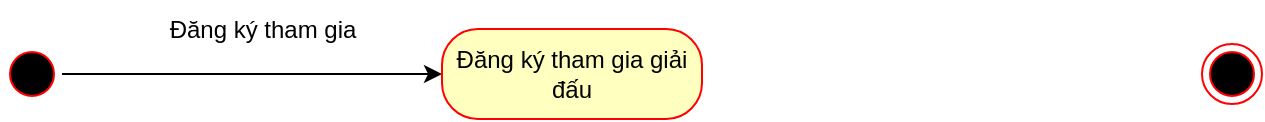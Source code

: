 <mxfile version="21.3.8" type="github" pages="7">
  <diagram id="9FeKyymbQmrGQMRyjVrn" name="Page-2">
    <mxGraphModel dx="1050" dy="587" grid="1" gridSize="10" guides="1" tooltips="1" connect="1" arrows="1" fold="1" page="1" pageScale="1" pageWidth="3300" pageHeight="4681" math="0" shadow="0">
      <root>
        <mxCell id="0" />
        <mxCell id="1" parent="0" />
        <mxCell id="DM3xbLJ8KE6oKoDLanhl-1" value="" style="ellipse;html=1;shape=endState;fillColor=#000000;strokeColor=#ff0000;" vertex="1" parent="1">
          <mxGeometry x="770" y="270" width="30" height="30" as="geometry" />
        </mxCell>
        <mxCell id="DM3xbLJ8KE6oKoDLanhl-15" style="edgeStyle=orthogonalEdgeStyle;rounded=0;orthogonalLoop=1;jettySize=auto;html=1;" edge="1" parent="1" source="DM3xbLJ8KE6oKoDLanhl-2" target="DM3xbLJ8KE6oKoDLanhl-13">
          <mxGeometry relative="1" as="geometry" />
        </mxCell>
        <mxCell id="DM3xbLJ8KE6oKoDLanhl-2" value="" style="ellipse;html=1;shape=startState;fillColor=#000000;strokeColor=#ff0000;" vertex="1" parent="1">
          <mxGeometry x="170" y="270" width="30" height="30" as="geometry" />
        </mxCell>
        <mxCell id="DM3xbLJ8KE6oKoDLanhl-13" value="Đăng ký tham gia giải đấu" style="rounded=1;whiteSpace=wrap;html=1;arcSize=40;fontColor=#000000;fillColor=#ffffc0;strokeColor=#ff0000;" vertex="1" parent="1">
          <mxGeometry x="390" y="262.5" width="130" height="45" as="geometry" />
        </mxCell>
        <mxCell id="DM3xbLJ8KE6oKoDLanhl-16" value="Đăng ký tham gia" style="text;html=1;align=center;verticalAlign=middle;resizable=0;points=[];autosize=1;strokeColor=none;fillColor=none;" vertex="1" parent="1">
          <mxGeometry x="240" y="248" width="120" height="30" as="geometry" />
        </mxCell>
      </root>
    </mxGraphModel>
  </diagram>
  <diagram id="v4ya1AGE75QB1OcCmi7B" name=" Momo">
    <mxGraphModel dx="1750" dy="902" grid="1" gridSize="10" guides="1" tooltips="1" connect="1" arrows="1" fold="1" page="1" pageScale="1" pageWidth="3300" pageHeight="4681" math="0" shadow="0">
      <root>
        <mxCell id="0" />
        <mxCell id="1" parent="0" />
        <mxCell id="A07fgQRMfphNkf9iHFyb-12" style="edgeStyle=orthogonalEdgeStyle;rounded=0;orthogonalLoop=1;jettySize=auto;html=1;" parent="1" source="A07fgQRMfphNkf9iHFyb-1" target="A07fgQRMfphNkf9iHFyb-6" edge="1">
          <mxGeometry relative="1" as="geometry" />
        </mxCell>
        <mxCell id="A07fgQRMfphNkf9iHFyb-1" value="" style="points=[[0.145,0.145,0],[0.5,0,0],[0.855,0.145,0],[1,0.5,0],[0.855,0.855,0],[0.5,1,0],[0.145,0.855,0],[0,0.5,0]];shape=mxgraph.bpmn.event;html=1;verticalLabelPosition=bottom;labelBackgroundColor=#ffffff;verticalAlign=top;align=center;perimeter=ellipsePerimeter;outlineConnect=0;aspect=fixed;outline=standard;symbol=general;" parent="1" vertex="1">
          <mxGeometry x="80" y="350" width="50" height="50" as="geometry" />
        </mxCell>
        <mxCell id="A07fgQRMfphNkf9iHFyb-3" value="" style="points=[[0.145,0.145,0],[0.5,0,0],[0.855,0.145,0],[1,0.5,0],[0.855,0.855,0],[0.5,1,0],[0.145,0.855,0],[0,0.5,0]];shape=mxgraph.bpmn.event;html=1;verticalLabelPosition=bottom;labelBackgroundColor=#ffffff;verticalAlign=top;align=center;perimeter=ellipsePerimeter;outlineConnect=0;aspect=fixed;outline=end;symbol=terminate2;" parent="1" vertex="1">
          <mxGeometry x="1380" y="473" width="50" height="50" as="geometry" />
        </mxCell>
        <mxCell id="A07fgQRMfphNkf9iHFyb-13" style="edgeStyle=orthogonalEdgeStyle;rounded=0;orthogonalLoop=1;jettySize=auto;html=1;" parent="1" source="A07fgQRMfphNkf9iHFyb-6" target="A07fgQRMfphNkf9iHFyb-7" edge="1">
          <mxGeometry relative="1" as="geometry" />
        </mxCell>
        <mxCell id="A07fgQRMfphNkf9iHFyb-6" value="Nhập số điện thoại" style="points=[[0.25,0,0],[0.5,0,0],[0.75,0,0],[1,0.25,0],[1,0.5,0],[1,0.75,0],[0.75,1,0],[0.5,1,0],[0.25,1,0],[0,0.75,0],[0,0.5,0],[0,0.25,0]];shape=mxgraph.bpmn.task;whiteSpace=wrap;rectStyle=rounded;size=10;html=1;container=1;expand=0;collapsible=0;taskMarker=user;" parent="1" vertex="1">
          <mxGeometry x="210" y="335" width="120" height="80" as="geometry" />
        </mxCell>
        <mxCell id="A07fgQRMfphNkf9iHFyb-11" value="" style="edgeStyle=orthogonalEdgeStyle;rounded=0;orthogonalLoop=1;jettySize=auto;html=1;" parent="1" source="A07fgQRMfphNkf9iHFyb-7" target="A07fgQRMfphNkf9iHFyb-10" edge="1">
          <mxGeometry relative="1" as="geometry" />
        </mxCell>
        <mxCell id="A07fgQRMfphNkf9iHFyb-7" value="Kiểm tra số điện thoại&amp;nbsp;" style="points=[[0.25,0,0],[0.5,0,0],[0.75,0,0],[1,0.25,0],[1,0.5,0],[1,0.75,0],[0.75,1,0],[0.5,1,0],[0.25,1,0],[0,0.75,0],[0,0.5,0],[0,0.25,0]];shape=mxgraph.bpmn.task;whiteSpace=wrap;rectStyle=rounded;size=10;html=1;container=1;expand=0;collapsible=0;taskMarker=service;" parent="1" vertex="1">
          <mxGeometry x="420" y="335" width="120" height="80" as="geometry" />
        </mxCell>
        <mxCell id="A07fgQRMfphNkf9iHFyb-15" value="" style="edgeStyle=orthogonalEdgeStyle;rounded=0;orthogonalLoop=1;jettySize=auto;html=1;" parent="1" source="A07fgQRMfphNkf9iHFyb-10" target="A07fgQRMfphNkf9iHFyb-20" edge="1">
          <mxGeometry relative="1" as="geometry">
            <mxPoint x="730" y="280" as="targetPoint" />
            <Array as="points">
              <mxPoint x="635" y="280" />
            </Array>
          </mxGeometry>
        </mxCell>
        <mxCell id="A07fgQRMfphNkf9iHFyb-17" value="" style="edgeStyle=orthogonalEdgeStyle;rounded=0;orthogonalLoop=1;jettySize=auto;html=1;" parent="1" source="A07fgQRMfphNkf9iHFyb-10" edge="1">
          <mxGeometry relative="1" as="geometry">
            <mxPoint x="760" y="500" as="targetPoint" />
            <Array as="points">
              <mxPoint x="635" y="500" />
            </Array>
          </mxGeometry>
        </mxCell>
        <mxCell id="A07fgQRMfphNkf9iHFyb-10" value="" style="points=[[0.25,0.25,0],[0.5,0,0],[0.75,0.25,0],[1,0.5,0],[0.75,0.75,0],[0.5,1,0],[0.25,0.75,0],[0,0.5,0]];shape=mxgraph.bpmn.gateway2;html=1;verticalLabelPosition=bottom;labelBackgroundColor=#ffffff;verticalAlign=top;align=center;perimeter=rhombusPerimeter;outlineConnect=0;outline=none;symbol=none;gwType=exclusive;" parent="1" vertex="1">
          <mxGeometry x="610" y="350" width="50" height="50" as="geometry" />
        </mxCell>
        <mxCell id="A07fgQRMfphNkf9iHFyb-18" value="SĐT đã được đăng ký" style="text;html=1;align=center;verticalAlign=middle;resizable=0;points=[];autosize=1;strokeColor=none;fillColor=none;" parent="1" vertex="1">
          <mxGeometry x="565" y="250" width="140" height="30" as="geometry" />
        </mxCell>
        <mxCell id="A07fgQRMfphNkf9iHFyb-19" value="SĐT chưa được đăng ký" style="text;html=1;align=center;verticalAlign=middle;resizable=0;points=[];autosize=1;strokeColor=none;fillColor=none;" parent="1" vertex="1">
          <mxGeometry x="545" y="508" width="160" height="30" as="geometry" />
        </mxCell>
        <mxCell id="A07fgQRMfphNkf9iHFyb-22" style="edgeStyle=orthogonalEdgeStyle;rounded=0;orthogonalLoop=1;jettySize=auto;html=1;entryX=0;entryY=0.5;entryDx=0;entryDy=0;entryPerimeter=0;" parent="1" source="A07fgQRMfphNkf9iHFyb-20" target="54zd_p2ncO0m5sMybK1S-2" edge="1">
          <mxGeometry relative="1" as="geometry">
            <mxPoint x="970" y="280" as="targetPoint" />
          </mxGeometry>
        </mxCell>
        <mxCell id="A07fgQRMfphNkf9iHFyb-20" value="Nhập mật khẩu" style="points=[[0.25,0,0],[0.5,0,0],[0.75,0,0],[1,0.25,0],[1,0.5,0],[1,0.75,0],[0.75,1,0],[0.5,1,0],[0.25,1,0],[0,0.75,0],[0,0.5,0],[0,0.25,0]];shape=mxgraph.bpmn.task;whiteSpace=wrap;rectStyle=rounded;size=10;html=1;container=1;expand=0;collapsible=0;taskMarker=user;" parent="1" vertex="1">
          <mxGeometry x="760" y="240" width="120" height="80" as="geometry" />
        </mxCell>
        <mxCell id="A07fgQRMfphNkf9iHFyb-26" style="edgeStyle=orthogonalEdgeStyle;rounded=0;orthogonalLoop=1;jettySize=auto;html=1;" parent="1" source="A07fgQRMfphNkf9iHFyb-24" target="A07fgQRMfphNkf9iHFyb-25" edge="1">
          <mxGeometry relative="1" as="geometry" />
        </mxCell>
        <mxCell id="8i9L75Bcpb1yhJMe7dgY-93" style="edgeStyle=orthogonalEdgeStyle;rounded=0;orthogonalLoop=1;jettySize=auto;html=1;exitX=0.315;exitY=1.01;exitDx=0;exitDy=0;exitPerimeter=0;entryX=0.5;entryY=1;entryDx=0;entryDy=0;entryPerimeter=0;" edge="1" parent="1" source="A07fgQRMfphNkf9iHFyb-24" target="A07fgQRMfphNkf9iHFyb-6">
          <mxGeometry relative="1" as="geometry">
            <Array as="points">
              <mxPoint x="804" y="560" />
              <mxPoint x="270" y="560" />
            </Array>
          </mxGeometry>
        </mxCell>
        <mxCell id="8i9L75Bcpb1yhJMe7dgY-94" value="Đổi SĐT" style="edgeLabel;html=1;align=center;verticalAlign=middle;resizable=0;points=[];" vertex="1" connectable="0" parent="8i9L75Bcpb1yhJMe7dgY-93">
          <mxGeometry x="-0.254" y="-2" relative="1" as="geometry">
            <mxPoint x="-41" as="offset" />
          </mxGeometry>
        </mxCell>
        <mxCell id="A07fgQRMfphNkf9iHFyb-24" value="Đăng ký tài khoản" style="points=[[0.25,0,0],[0.5,0,0],[0.75,0,0],[1,0.25,0],[1,0.5,0],[1,0.75,0],[0.75,1,0],[0.5,1,0],[0.25,1,0],[0,0.75,0],[0,0.5,0],[0,0.25,0]];shape=mxgraph.bpmn.task;whiteSpace=wrap;rectStyle=rounded;size=10;html=1;container=1;expand=0;collapsible=0;taskMarker=abstract;isLoopSub=1;" parent="1" vertex="1" collapsed="1">
          <mxGeometry x="760" y="474.5" width="140" height="47" as="geometry">
            <mxRectangle x="760" y="474.5" width="120" height="80" as="alternateBounds" />
          </mxGeometry>
        </mxCell>
        <mxCell id="A07fgQRMfphNkf9iHFyb-27" style="edgeStyle=orthogonalEdgeStyle;rounded=0;orthogonalLoop=1;jettySize=auto;html=1;" parent="1" source="A07fgQRMfphNkf9iHFyb-25" target="A07fgQRMfphNkf9iHFyb-24" edge="1">
          <mxGeometry relative="1" as="geometry">
            <Array as="points">
              <mxPoint x="1030" y="400" />
              <mxPoint x="820" y="400" />
            </Array>
            <mxPoint x="820" y="470" as="targetPoint" />
          </mxGeometry>
        </mxCell>
        <mxCell id="A07fgQRMfphNkf9iHFyb-30" style="edgeStyle=orthogonalEdgeStyle;rounded=0;orthogonalLoop=1;jettySize=auto;html=1;" parent="1" source="A07fgQRMfphNkf9iHFyb-25" target="A07fgQRMfphNkf9iHFyb-29" edge="1">
          <mxGeometry relative="1" as="geometry" />
        </mxCell>
        <mxCell id="A07fgQRMfphNkf9iHFyb-25" value="" style="points=[[0.25,0.25,0],[0.5,0,0],[0.75,0.25,0],[1,0.5,0],[0.75,0.75,0],[0.5,1,0],[0.25,0.75,0],[0,0.5,0]];shape=mxgraph.bpmn.gateway2;html=1;verticalLabelPosition=bottom;labelBackgroundColor=#ffffff;verticalAlign=top;align=center;perimeter=rhombusPerimeter;outlineConnect=0;outline=none;symbol=none;gwType=exclusive;" parent="1" vertex="1">
          <mxGeometry x="1005" y="473" width="50" height="50" as="geometry" />
        </mxCell>
        <mxCell id="A07fgQRMfphNkf9iHFyb-28" value="Thất bại" style="text;html=1;align=center;verticalAlign=middle;resizable=0;points=[];autosize=1;strokeColor=none;fillColor=none;" parent="1" vertex="1">
          <mxGeometry x="875" y="378" width="70" height="30" as="geometry" />
        </mxCell>
        <mxCell id="A07fgQRMfphNkf9iHFyb-32" style="edgeStyle=orthogonalEdgeStyle;rounded=0;orthogonalLoop=1;jettySize=auto;html=1;" parent="1" source="A07fgQRMfphNkf9iHFyb-29" target="A07fgQRMfphNkf9iHFyb-3" edge="1">
          <mxGeometry relative="1" as="geometry" />
        </mxCell>
        <mxCell id="A07fgQRMfphNkf9iHFyb-29" value="Kích hoạt tài khoản" style="points=[[0.25,0,0],[0.5,0,0],[0.75,0,0],[1,0.25,0],[1,0.5,0],[1,0.75,0],[0.75,1,0],[0.5,1,0],[0.25,1,0],[0,0.75,0],[0,0.5,0],[0,0.25,0]];shape=mxgraph.bpmn.task;whiteSpace=wrap;rectStyle=rounded;size=10;html=1;container=1;expand=0;collapsible=0;taskMarker=service;" parent="1" vertex="1">
          <mxGeometry x="1150" y="458" width="150" height="80" as="geometry" />
        </mxCell>
        <mxCell id="A07fgQRMfphNkf9iHFyb-31" value="Thành công&amp;nbsp;" style="text;html=1;align=center;verticalAlign=middle;resizable=0;points=[];autosize=1;strokeColor=none;fillColor=none;" parent="1" vertex="1">
          <mxGeometry x="1050" y="473" width="90" height="30" as="geometry" />
        </mxCell>
        <mxCell id="8i9L75Bcpb1yhJMe7dgY-13" value="Đăng ký tài khoản" style="swimlane;html=1;childLayout=stackLayout;resizeParent=1;resizeParentMax=0;horizontal=0;startSize=20;horizontalStack=0;whiteSpace=wrap;" vertex="1" parent="1">
          <mxGeometry x="90" y="590" width="2200" height="700" as="geometry" />
        </mxCell>
        <mxCell id="54zd_p2ncO0m5sMybK1S-41" value="" style="edgeStyle=elbowEdgeStyle;fontSize=12;html=1;endFill=0;startFill=0;endSize=6;startSize=6;dashed=1;dashPattern=1 4;endArrow=openThin;startArrow=none;rounded=0;exitX=0.5;exitY=0;exitDx=0;exitDy=0;exitPerimeter=0;entryX=0.5;entryY=1;entryDx=0;entryDy=0;entryPerimeter=0;" edge="1" parent="8i9L75Bcpb1yhJMe7dgY-13" source="54zd_p2ncO0m5sMybK1S-38" target="54zd_p2ncO0m5sMybK1S-42">
          <mxGeometry width="160" relative="1" as="geometry">
            <mxPoint x="440" y="360" as="sourcePoint" />
            <mxPoint x="500" y="210" as="targetPoint" />
          </mxGeometry>
        </mxCell>
        <mxCell id="E7AAfof3O1ocVIJ67wiJ-5" value="" style="edgeStyle=elbowEdgeStyle;fontSize=12;html=1;endFill=0;startFill=0;endSize=6;startSize=6;dashed=1;dashPattern=1 4;endArrow=openThin;startArrow=none;rounded=0;exitX=0.5;exitY=1;exitDx=0;exitDy=0;exitPerimeter=0;entryX=0.5;entryY=1;entryDx=0;entryDy=0;entryPerimeter=0;" edge="1" parent="8i9L75Bcpb1yhJMe7dgY-13" source="E7AAfof3O1ocVIJ67wiJ-3" target="54zd_p2ncO0m5sMybK1S-38">
          <mxGeometry width="160" relative="1" as="geometry">
            <mxPoint x="530" y="310" as="sourcePoint" />
            <mxPoint x="690" y="310" as="targetPoint" />
            <Array as="points">
              <mxPoint x="710" y="650" />
              <mxPoint x="880" y="310" />
            </Array>
          </mxGeometry>
        </mxCell>
        <mxCell id="E7AAfof3O1ocVIJ67wiJ-6" value="Không chính xác" style="edgeLabel;html=1;align=center;verticalAlign=middle;resizable=0;points=[];" vertex="1" connectable="0" parent="E7AAfof3O1ocVIJ67wiJ-5">
          <mxGeometry x="-0.883" relative="1" as="geometry">
            <mxPoint as="offset" />
          </mxGeometry>
        </mxCell>
        <mxCell id="E7AAfof3O1ocVIJ67wiJ-10" value="" style="edgeStyle=elbowEdgeStyle;fontSize=12;html=1;endFill=0;startFill=0;endSize=6;startSize=6;dashed=1;dashPattern=1 4;endArrow=openThin;startArrow=none;rounded=0;exitX=1;exitY=0.5;exitDx=0;exitDy=0;exitPerimeter=0;entryX=0.5;entryY=0;entryDx=0;entryDy=0;entryPerimeter=0;" edge="1" parent="8i9L75Bcpb1yhJMe7dgY-13" source="E7AAfof3O1ocVIJ67wiJ-3" target="E7AAfof3O1ocVIJ67wiJ-9">
          <mxGeometry width="160" relative="1" as="geometry">
            <mxPoint x="770" y="280" as="sourcePoint" />
            <mxPoint x="1060" y="410" as="targetPoint" />
            <Array as="points">
              <mxPoint x="1030" y="360" />
            </Array>
          </mxGeometry>
        </mxCell>
        <mxCell id="E7AAfof3O1ocVIJ67wiJ-11" value="Hợp lệ" style="edgeLabel;html=1;align=center;verticalAlign=middle;resizable=0;points=[];" vertex="1" connectable="0" parent="E7AAfof3O1ocVIJ67wiJ-10">
          <mxGeometry x="-0.128" y="1" relative="1" as="geometry">
            <mxPoint x="-1" as="offset" />
          </mxGeometry>
        </mxCell>
        <mxCell id="oaY04M___2ODzaB17Obq-3" value="" style="endArrow=blockThin;html=1;labelPosition=left;verticalLabelPosition=middle;align=right;verticalAlign=middle;dashed=1;dashPattern=8 4;endFill=0;startArrow=oval;startFill=0;endSize=6;startSize=4;rounded=0;exitX=0.5;exitY=0;exitDx=0;exitDy=0;exitPerimeter=0;entryX=0.5;entryY=1;entryDx=0;entryDy=0;entryPerimeter=0;" edge="1" parent="8i9L75Bcpb1yhJMe7dgY-13" source="oaY04M___2ODzaB17Obq-2">
          <mxGeometry relative="1" as="geometry">
            <mxPoint x="1160" y="400" as="sourcePoint" />
            <mxPoint x="1260" y="205" as="targetPoint" />
          </mxGeometry>
        </mxCell>
        <mxCell id="oaY04M___2ODzaB17Obq-4" value="" style="shape=message;html=1;outlineConnect=0;labelPosition=left;verticalLabelPosition=middle;align=right;verticalAlign=middle;spacingRight=5;labelBackgroundColor=#ffffff;" vertex="1" parent="oaY04M___2ODzaB17Obq-3">
          <mxGeometry width="24" height="16" relative="1" as="geometry">
            <mxPoint x="8" y="-8" as="offset" />
          </mxGeometry>
        </mxCell>
        <mxCell id="8i9L75Bcpb1yhJMe7dgY-14" value="Hệ thống" style="swimlane;html=1;startSize=20;horizontal=0;" vertex="1" parent="8i9L75Bcpb1yhJMe7dgY-13">
          <mxGeometry x="20" width="2180" height="330" as="geometry" />
        </mxCell>
        <mxCell id="54zd_p2ncO0m5sMybK1S-32" style="edgeStyle=orthogonalEdgeStyle;rounded=0;orthogonalLoop=1;jettySize=auto;html=1;" edge="1" parent="8i9L75Bcpb1yhJMe7dgY-14" source="54zd_p2ncO0m5sMybK1S-30" target="54zd_p2ncO0m5sMybK1S-31">
          <mxGeometry relative="1" as="geometry" />
        </mxCell>
        <mxCell id="54zd_p2ncO0m5sMybK1S-30" value="" style="points=[[0.145,0.145,0],[0.5,0,0],[0.855,0.145,0],[1,0.5,0],[0.855,0.855,0],[0.5,1,0],[0.145,0.855,0],[0,0.5,0]];shape=mxgraph.bpmn.event;html=1;verticalLabelPosition=bottom;labelBackgroundColor=#ffffff;verticalAlign=top;align=center;perimeter=ellipsePerimeter;outlineConnect=0;aspect=fixed;outline=standard;symbol=general;" vertex="1" parent="8i9L75Bcpb1yhJMe7dgY-14">
          <mxGeometry x="70" y="140" width="50" height="50" as="geometry" />
        </mxCell>
        <mxCell id="54zd_p2ncO0m5sMybK1S-31" value="Gửi mã OTP" style="points=[[0.25,0,0],[0.5,0,0],[0.75,0,0],[1,0.25,0],[1,0.5,0],[1,0.75,0],[0.75,1,0],[0.5,1,0],[0.25,1,0],[0,0.75,0],[0,0.5,0],[0,0.25,0]];shape=mxgraph.bpmn.task;whiteSpace=wrap;rectStyle=rounded;size=10;html=1;container=1;expand=0;collapsible=0;taskMarker=service;" vertex="1" parent="8i9L75Bcpb1yhJMe7dgY-14">
          <mxGeometry x="220" y="125" width="120" height="80" as="geometry" />
        </mxCell>
        <mxCell id="E7AAfof3O1ocVIJ67wiJ-2" style="edgeStyle=orthogonalEdgeStyle;rounded=0;orthogonalLoop=1;jettySize=auto;html=1;entryX=0;entryY=0.5;entryDx=0;entryDy=0;entryPerimeter=0;" edge="1" parent="8i9L75Bcpb1yhJMe7dgY-14" source="54zd_p2ncO0m5sMybK1S-42" target="E7AAfof3O1ocVIJ67wiJ-1">
          <mxGeometry relative="1" as="geometry" />
        </mxCell>
        <mxCell id="54zd_p2ncO0m5sMybK1S-42" value="Nhận mã OTP từ người dùng" style="points=[[0.25,0,0],[0.5,0,0],[0.75,0,0],[1,0.25,0],[1,0.5,0],[1,0.75,0],[0.75,1,0],[0.5,1,0],[0.25,1,0],[0,0.75,0],[0,0.5,0],[0,0.25,0]];shape=mxgraph.bpmn.task;whiteSpace=wrap;rectStyle=rounded;size=10;html=1;container=1;expand=0;collapsible=0;taskMarker=service;" vertex="1" parent="8i9L75Bcpb1yhJMe7dgY-14">
          <mxGeometry x="420" y="125" width="120" height="80" as="geometry" />
        </mxCell>
        <mxCell id="E7AAfof3O1ocVIJ67wiJ-4" style="edgeStyle=orthogonalEdgeStyle;rounded=0;orthogonalLoop=1;jettySize=auto;html=1;entryX=0;entryY=0.5;entryDx=0;entryDy=0;entryPerimeter=0;" edge="1" parent="8i9L75Bcpb1yhJMe7dgY-14" source="E7AAfof3O1ocVIJ67wiJ-1" target="E7AAfof3O1ocVIJ67wiJ-3">
          <mxGeometry relative="1" as="geometry" />
        </mxCell>
        <mxCell id="E7AAfof3O1ocVIJ67wiJ-1" value="Kiểm tra mã OTP" style="points=[[0.25,0,0],[0.5,0,0],[0.75,0,0],[1,0.25,0],[1,0.5,0],[1,0.75,0],[0.75,1,0],[0.5,1,0],[0.25,1,0],[0,0.75,0],[0,0.5,0],[0,0.25,0]];shape=mxgraph.bpmn.task;whiteSpace=wrap;rectStyle=rounded;size=10;html=1;container=1;expand=0;collapsible=0;taskMarker=service;" vertex="1" parent="8i9L75Bcpb1yhJMe7dgY-14">
          <mxGeometry x="630" y="125" width="120" height="80" as="geometry" />
        </mxCell>
        <mxCell id="E7AAfof3O1ocVIJ67wiJ-3" value="" style="points=[[0.25,0.25,0],[0.5,0,0],[0.75,0.25,0],[1,0.5,0],[0.75,0.75,0],[0.5,1,0],[0.25,0.75,0],[0,0.5,0]];shape=mxgraph.bpmn.gateway2;html=1;verticalLabelPosition=bottom;labelBackgroundColor=#ffffff;verticalAlign=top;align=center;perimeter=rhombusPerimeter;outlineConnect=0;outline=none;symbol=none;gwType=exclusive;" vertex="1" parent="8i9L75Bcpb1yhJMe7dgY-14">
          <mxGeometry x="830" y="140" width="50" height="50" as="geometry" />
        </mxCell>
        <mxCell id="oaY04M___2ODzaB17Obq-8" style="edgeStyle=orthogonalEdgeStyle;rounded=0;orthogonalLoop=1;jettySize=auto;html=1;entryX=0;entryY=0.5;entryDx=0;entryDy=0;entryPerimeter=0;" edge="1" parent="8i9L75Bcpb1yhJMe7dgY-14" source="oaY04M___2ODzaB17Obq-6" target="oaY04M___2ODzaB17Obq-7">
          <mxGeometry relative="1" as="geometry" />
        </mxCell>
        <mxCell id="oaY04M___2ODzaB17Obq-6" value="Nhận mật khẩu từ người dùng" style="points=[[0.25,0,0],[0.5,0,0],[0.75,0,0],[1,0.25,0],[1,0.5,0],[1,0.75,0],[0.75,1,0],[0.5,1,0],[0.25,1,0],[0,0.75,0],[0,0.5,0],[0,0.25,0]];shape=mxgraph.bpmn.task;whiteSpace=wrap;rectStyle=rounded;size=10;html=1;container=1;expand=0;collapsible=0;taskMarker=receive;" vertex="1" parent="8i9L75Bcpb1yhJMe7dgY-14">
          <mxGeometry x="1180" y="125" width="120" height="80" as="geometry" />
        </mxCell>
        <mxCell id="oaY04M___2ODzaB17Obq-10" style="edgeStyle=orthogonalEdgeStyle;rounded=0;orthogonalLoop=1;jettySize=auto;html=1;" edge="1" parent="8i9L75Bcpb1yhJMe7dgY-14" source="oaY04M___2ODzaB17Obq-7" target="oaY04M___2ODzaB17Obq-9">
          <mxGeometry relative="1" as="geometry" />
        </mxCell>
        <mxCell id="oaY04M___2ODzaB17Obq-7" value="Kiểm tra mật khẩu" style="points=[[0.25,0,0],[0.5,0,0],[0.75,0,0],[1,0.25,0],[1,0.5,0],[1,0.75,0],[0.75,1,0],[0.5,1,0],[0.25,1,0],[0,0.75,0],[0,0.5,0],[0,0.25,0]];shape=mxgraph.bpmn.task;whiteSpace=wrap;rectStyle=rounded;size=10;html=1;container=1;expand=0;collapsible=0;taskMarker=service;" vertex="1" parent="8i9L75Bcpb1yhJMe7dgY-14">
          <mxGeometry x="1380" y="125" width="120" height="80" as="geometry" />
        </mxCell>
        <mxCell id="oaY04M___2ODzaB17Obq-9" value="" style="points=[[0.25,0.25,0],[0.5,0,0],[0.75,0.25,0],[1,0.5,0],[0.75,0.75,0],[0.5,1,0],[0.25,0.75,0],[0,0.5,0]];shape=mxgraph.bpmn.gateway2;html=1;verticalLabelPosition=bottom;labelBackgroundColor=#ffffff;verticalAlign=top;align=center;perimeter=rhombusPerimeter;outlineConnect=0;outline=none;symbol=none;gwType=exclusive;" vertex="1" parent="8i9L75Bcpb1yhJMe7dgY-14">
          <mxGeometry x="1570" y="140" width="50" height="50" as="geometry" />
        </mxCell>
        <mxCell id="oaY04M___2ODzaB17Obq-24" style="edgeStyle=orthogonalEdgeStyle;rounded=0;orthogonalLoop=1;jettySize=auto;html=1;exitX=1;exitY=0.5;exitDx=0;exitDy=0;entryX=0;entryY=0.5;entryDx=0;entryDy=0;entryPerimeter=0;" edge="1" parent="8i9L75Bcpb1yhJMe7dgY-14" source="oaY04M___2ODzaB17Obq-17" target="oaY04M___2ODzaB17Obq-23">
          <mxGeometry relative="1" as="geometry" />
        </mxCell>
        <mxCell id="oaY04M___2ODzaB17Obq-17" value="" style="shape=datastore;html=1;labelPosition=center;verticalLabelPosition=bottom;align=center;verticalAlign=top;" vertex="1" parent="8i9L75Bcpb1yhJMe7dgY-14">
          <mxGeometry x="1890" y="125" width="100" height="100" as="geometry" />
        </mxCell>
        <mxCell id="oaY04M___2ODzaB17Obq-23" value="" style="points=[[0.145,0.145,0],[0.5,0,0],[0.855,0.145,0],[1,0.5,0],[0.855,0.855,0],[0.5,1,0],[0.145,0.855,0],[0,0.5,0]];shape=mxgraph.bpmn.event;html=1;verticalLabelPosition=bottom;labelBackgroundColor=#ffffff;verticalAlign=top;align=center;perimeter=ellipsePerimeter;outlineConnect=0;aspect=fixed;outline=end;symbol=terminate2;" vertex="1" parent="8i9L75Bcpb1yhJMe7dgY-14">
          <mxGeometry x="2110" y="150" width="50" height="50" as="geometry" />
        </mxCell>
        <mxCell id="nPQe3uJp5v2spD9REdf--1" value="Gửi thông báo:&lt;br&gt;&quot;MoMo sẽ gọi điện cho bạn vào số 0xxx để đọc mã xác thực&quot;" style="points=[[0.25,0,0],[0.5,0,0],[0.75,0,0],[1,0.25,0],[1,0.5,0],[1,0.75,0],[0.75,1,0],[0.5,1,0],[0.25,1,0],[0,0.75,0],[0,0.5,0],[0,0.25,0]];shape=mxgraph.bpmn.task;whiteSpace=wrap;rectStyle=rounded;size=10;html=1;container=1;expand=0;collapsible=0;taskMarker=send;" vertex="1" parent="8i9L75Bcpb1yhJMe7dgY-14">
          <mxGeometry x="600" y="220" width="120" height="80" as="geometry" />
        </mxCell>
        <mxCell id="oaY04M___2ODzaB17Obq-13" value="" style="edgeStyle=elbowEdgeStyle;fontSize=12;html=1;endFill=0;startFill=0;endSize=6;startSize=6;dashed=1;dashPattern=1 4;endArrow=openThin;startArrow=none;rounded=0;exitX=1;exitY=0.5;exitDx=0;exitDy=0;exitPerimeter=0;" edge="1" parent="8i9L75Bcpb1yhJMe7dgY-13" source="oaY04M___2ODzaB17Obq-9">
          <mxGeometry width="160" relative="1" as="geometry">
            <mxPoint x="1510" y="360" as="sourcePoint" />
            <mxPoint x="1670" y="510" as="targetPoint" />
            <Array as="points">
              <mxPoint x="1670" y="200" />
            </Array>
          </mxGeometry>
        </mxCell>
        <mxCell id="oaY04M___2ODzaB17Obq-14" value="Hợp lệ" style="edgeLabel;html=1;align=center;verticalAlign=middle;resizable=0;points=[];" vertex="1" connectable="0" parent="oaY04M___2ODzaB17Obq-13">
          <mxGeometry x="-0.575" relative="1" as="geometry">
            <mxPoint as="offset" />
          </mxGeometry>
        </mxCell>
        <mxCell id="oaY04M___2ODzaB17Obq-15" value="" style="edgeStyle=elbowEdgeStyle;fontSize=12;html=1;endFill=0;startFill=0;endSize=6;startSize=6;dashed=1;dashPattern=1 4;endArrow=openThin;startArrow=none;rounded=0;exitX=0.5;exitY=1;exitDx=0;exitDy=0;exitPerimeter=0;entryX=1;entryY=0.5;entryDx=0;entryDy=0;entryPerimeter=0;" edge="1" parent="8i9L75Bcpb1yhJMe7dgY-13" source="oaY04M___2ODzaB17Obq-9" target="oaY04M___2ODzaB17Obq-2">
          <mxGeometry width="160" relative="1" as="geometry">
            <mxPoint x="1650" y="175" as="sourcePoint" />
            <mxPoint x="1680" y="520" as="targetPoint" />
            <Array as="points">
              <mxPoint x="1550" y="230" />
              <mxPoint x="1480" y="360" />
              <mxPoint x="1680" y="210" />
            </Array>
          </mxGeometry>
        </mxCell>
        <mxCell id="oaY04M___2ODzaB17Obq-16" value="Không hợp lệ" style="edgeLabel;html=1;align=center;verticalAlign=middle;resizable=0;points=[];" vertex="1" connectable="0" parent="oaY04M___2ODzaB17Obq-15">
          <mxGeometry x="-0.575" relative="1" as="geometry">
            <mxPoint as="offset" />
          </mxGeometry>
        </mxCell>
        <mxCell id="oaY04M___2ODzaB17Obq-19" value="" style="edgeStyle=elbowEdgeStyle;fontSize=12;html=1;endFill=0;startFill=0;endSize=6;startSize=6;dashed=1;dashPattern=1 4;endArrow=openThin;startArrow=none;rounded=0;exitX=1;exitY=0.5;exitDx=0;exitDy=0;exitPerimeter=0;entryX=0.5;entryY=1;entryDx=0;entryDy=0;" edge="1" parent="8i9L75Bcpb1yhJMe7dgY-13" source="oaY04M___2ODzaB17Obq-12" target="oaY04M___2ODzaB17Obq-17">
          <mxGeometry width="160" relative="1" as="geometry">
            <mxPoint x="1700" y="420" as="sourcePoint" />
            <mxPoint x="1860" y="420" as="targetPoint" />
            <Array as="points">
              <mxPoint x="1960" y="350" />
            </Array>
          </mxGeometry>
        </mxCell>
        <mxCell id="oaY04M___2ODzaB17Obq-20" value="Lưu vào CSDL" style="edgeLabel;html=1;align=center;verticalAlign=middle;resizable=0;points=[];" vertex="1" connectable="0" parent="oaY04M___2ODzaB17Obq-19">
          <mxGeometry x="-0.394" y="2" relative="1" as="geometry">
            <mxPoint as="offset" />
          </mxGeometry>
        </mxCell>
        <mxCell id="oaY04M___2ODzaB17Obq-30" value="" style="edgeStyle=elbowEdgeStyle;fontSize=12;html=1;endFill=0;startFill=0;endSize=6;startSize=6;dashed=1;dashPattern=1 4;endArrow=openThin;startArrow=none;rounded=0;exitX=0.5;exitY=0;exitDx=0;exitDy=0;exitPerimeter=0;entryX=0.459;entryY=1.025;entryDx=0;entryDy=0;entryPerimeter=0;" edge="1" parent="8i9L75Bcpb1yhJMe7dgY-13" source="oaY04M___2ODzaB17Obq-25" target="nPQe3uJp5v2spD9REdf--1">
          <mxGeometry width="160" relative="1" as="geometry">
            <mxPoint x="410" y="360" as="sourcePoint" />
            <mxPoint x="675" y="310" as="targetPoint" />
          </mxGeometry>
        </mxCell>
        <mxCell id="P2SVwntK3dWrgAc8WI1q-2" value="" style="edgeStyle=elbowEdgeStyle;fontSize=12;html=1;endFill=0;startFill=0;endSize=6;startSize=6;dashed=1;dashPattern=1 4;endArrow=openThin;startArrow=none;rounded=0;exitX=1;exitY=0.5;exitDx=0;exitDy=0;exitPerimeter=0;entryX=0.546;entryY=-0.002;entryDx=0;entryDy=0;entryPerimeter=0;" edge="1" parent="8i9L75Bcpb1yhJMe7dgY-13" source="nPQe3uJp5v2spD9REdf--1" target="P2SVwntK3dWrgAc8WI1q-1">
          <mxGeometry width="160" relative="1" as="geometry">
            <mxPoint x="610" y="410" as="sourcePoint" />
            <mxPoint x="800" y="460" as="targetPoint" />
            <Array as="points">
              <mxPoint x="800" y="390" />
              <mxPoint x="800" y="300" />
            </Array>
          </mxGeometry>
        </mxCell>
        <mxCell id="8i9L75Bcpb1yhJMe7dgY-15" value="Người dùng" style="swimlane;html=1;startSize=20;horizontal=0;" vertex="1" parent="8i9L75Bcpb1yhJMe7dgY-13">
          <mxGeometry x="20" y="330" width="2180" height="370" as="geometry" />
        </mxCell>
        <mxCell id="54zd_p2ncO0m5sMybK1S-39" style="edgeStyle=orthogonalEdgeStyle;rounded=0;orthogonalLoop=1;jettySize=auto;html=1;entryX=0;entryY=0.5;entryDx=0;entryDy=0;entryPerimeter=0;" edge="1" parent="8i9L75Bcpb1yhJMe7dgY-15" source="54zd_p2ncO0m5sMybK1S-37" target="54zd_p2ncO0m5sMybK1S-38">
          <mxGeometry relative="1" as="geometry" />
        </mxCell>
        <mxCell id="54zd_p2ncO0m5sMybK1S-37" value="Nhận mã OTP" style="points=[[0.25,0,0],[0.5,0,0],[0.75,0,0],[1,0.25,0],[1,0.5,0],[1,0.75,0],[0.75,1,0],[0.5,1,0],[0.25,1,0],[0,0.75,0],[0,0.5,0],[0,0.25,0]];shape=mxgraph.bpmn.task;whiteSpace=wrap;rectStyle=rounded;size=10;html=1;container=1;expand=0;collapsible=0;taskMarker=receive;" vertex="1" parent="8i9L75Bcpb1yhJMe7dgY-15">
          <mxGeometry x="220" y="180" width="120" height="80" as="geometry" />
        </mxCell>
        <mxCell id="oaY04M___2ODzaB17Obq-26" style="edgeStyle=orthogonalEdgeStyle;rounded=0;orthogonalLoop=1;jettySize=auto;html=1;exitX=1;exitY=0.5;exitDx=0;exitDy=0;exitPerimeter=0;entryX=0;entryY=0.5;entryDx=0;entryDy=0;entryPerimeter=0;" edge="1" parent="8i9L75Bcpb1yhJMe7dgY-15" source="54zd_p2ncO0m5sMybK1S-38" target="oaY04M___2ODzaB17Obq-25">
          <mxGeometry relative="1" as="geometry" />
        </mxCell>
        <mxCell id="54zd_p2ncO0m5sMybK1S-38" value="Nhập mã OTP" style="points=[[0.25,0,0],[0.5,0,0],[0.75,0,0],[1,0.25,0],[1,0.5,0],[1,0.75,0],[0.75,1,0],[0.5,1,0],[0.25,1,0],[0,0.75,0],[0,0.5,0],[0,0.25,0]];shape=mxgraph.bpmn.task;whiteSpace=wrap;rectStyle=rounded;size=10;html=1;container=1;expand=0;collapsible=0;taskMarker=user;" vertex="1" parent="8i9L75Bcpb1yhJMe7dgY-15">
          <mxGeometry x="420" y="180" width="120" height="80" as="geometry" />
        </mxCell>
        <mxCell id="oaY04M___2ODzaB17Obq-1" style="edgeStyle=orthogonalEdgeStyle;rounded=0;orthogonalLoop=1;jettySize=auto;html=1;" edge="1" parent="8i9L75Bcpb1yhJMe7dgY-15" source="E7AAfof3O1ocVIJ67wiJ-9">
          <mxGeometry relative="1" as="geometry">
            <mxPoint x="1180" y="220" as="targetPoint" />
          </mxGeometry>
        </mxCell>
        <mxCell id="E7AAfof3O1ocVIJ67wiJ-9" value="Nhập mật khẩu" style="points=[[0.25,0,0],[0.5,0,0],[0.75,0,0],[1,0.25,0],[1,0.5,0],[1,0.75,0],[0.75,1,0],[0.5,1,0],[0.25,1,0],[0,0.75,0],[0,0.5,0],[0,0.25,0]];shape=mxgraph.bpmn.task;whiteSpace=wrap;rectStyle=rounded;size=10;html=1;container=1;expand=0;collapsible=0;taskMarker=user;" vertex="1" parent="8i9L75Bcpb1yhJMe7dgY-15">
          <mxGeometry x="950" y="180" width="120" height="80" as="geometry" />
        </mxCell>
        <mxCell id="oaY04M___2ODzaB17Obq-2" value="Nhập lại mật khẩu" style="points=[[0.25,0,0],[0.5,0,0],[0.75,0,0],[1,0.25,0],[1,0.5,0],[1,0.75,0],[0.75,1,0],[0.5,1,0],[0.25,1,0],[0,0.75,0],[0,0.5,0],[0,0.25,0]];shape=mxgraph.bpmn.task;whiteSpace=wrap;rectStyle=rounded;size=10;html=1;container=1;expand=0;collapsible=0;taskMarker=user;" vertex="1" parent="8i9L75Bcpb1yhJMe7dgY-15">
          <mxGeometry x="1180" y="180" width="120" height="80" as="geometry" />
        </mxCell>
        <mxCell id="oaY04M___2ODzaB17Obq-12" value="Nhập thông tin cá nhân" style="points=[[0.25,0,0],[0.5,0,0],[0.75,0,0],[1,0.25,0],[1,0.5,0],[1,0.75,0],[0.75,1,0],[0.5,1,0],[0.25,1,0],[0,0.75,0],[0,0.5,0],[0,0.25,0]];shape=mxgraph.bpmn.task;whiteSpace=wrap;rectStyle=rounded;size=10;html=1;container=1;expand=0;collapsible=0;taskMarker=user;" vertex="1" parent="8i9L75Bcpb1yhJMe7dgY-15">
          <mxGeometry x="1590" y="180" width="120" height="80" as="geometry" />
        </mxCell>
        <mxCell id="oaY04M___2ODzaB17Obq-25" value="" style="points=[[0.145,0.145,0],[0.5,0,0],[0.855,0.145,0],[1,0.5,0],[0.855,0.855,0],[0.5,1,0],[0.145,0.855,0],[0,0.5,0]];shape=mxgraph.bpmn.event;html=1;verticalLabelPosition=bottom;labelBackgroundColor=#ffffff;verticalAlign=top;align=center;perimeter=ellipsePerimeter;outlineConnect=0;aspect=fixed;outline=catching;symbol=timer;" vertex="1" parent="8i9L75Bcpb1yhJMe7dgY-15">
          <mxGeometry x="630" y="195" width="50" height="50" as="geometry" />
        </mxCell>
        <mxCell id="oaY04M___2ODzaB17Obq-29" value="Sau 1 phút &lt;br&gt;không nhập OTP" style="text;html=1;align=center;verticalAlign=middle;resizable=0;points=[];autosize=1;strokeColor=none;fillColor=none;" vertex="1" parent="8i9L75Bcpb1yhJMe7dgY-15">
          <mxGeometry x="605" y="240" width="110" height="40" as="geometry" />
        </mxCell>
        <mxCell id="7aduL9TgAGh9oBGskXYW-2" style="edgeStyle=orthogonalEdgeStyle;rounded=0;orthogonalLoop=1;jettySize=auto;html=1;exitX=0;exitY=0.5;exitDx=0;exitDy=0;exitPerimeter=0;entryX=1;entryY=0.5;entryDx=0;entryDy=0;entryPerimeter=0;" edge="1" parent="8i9L75Bcpb1yhJMe7dgY-15" source="P2SVwntK3dWrgAc8WI1q-1" target="7aduL9TgAGh9oBGskXYW-1">
          <mxGeometry relative="1" as="geometry" />
        </mxCell>
        <mxCell id="P2SVwntK3dWrgAc8WI1q-1" value="Nhận thông báo" style="points=[[0.25,0,0],[0.5,0,0],[0.75,0,0],[1,0.25,0],[1,0.5,0],[1,0.75,0],[0.75,1,0],[0.5,1,0],[0.25,1,0],[0,0.75,0],[0,0.5,0],[0,0.25,0]];shape=mxgraph.bpmn.task;whiteSpace=wrap;rectStyle=rounded;size=10;html=1;container=1;expand=0;collapsible=0;taskMarker=receive;" vertex="1" parent="8i9L75Bcpb1yhJMe7dgY-15">
          <mxGeometry x="715" y="60" width="120" height="80" as="geometry" />
        </mxCell>
        <mxCell id="7aduL9TgAGh9oBGskXYW-5" style="edgeStyle=orthogonalEdgeStyle;rounded=0;orthogonalLoop=1;jettySize=auto;html=1;entryX=0.302;entryY=-0.016;entryDx=0;entryDy=0;entryPerimeter=0;" edge="1" parent="8i9L75Bcpb1yhJMe7dgY-15" source="7aduL9TgAGh9oBGskXYW-1" target="54zd_p2ncO0m5sMybK1S-38">
          <mxGeometry relative="1" as="geometry">
            <mxPoint x="395" y="170" as="targetPoint" />
          </mxGeometry>
        </mxCell>
        <mxCell id="7aduL9TgAGh9oBGskXYW-6" value="&quot;Đóng&quot;" style="edgeLabel;html=1;align=center;verticalAlign=middle;resizable=0;points=[];" vertex="1" connectable="0" parent="7aduL9TgAGh9oBGskXYW-5">
          <mxGeometry x="-0.259" y="2" relative="1" as="geometry">
            <mxPoint as="offset" />
          </mxGeometry>
        </mxCell>
        <mxCell id="fU_BRCtvcF-fKpTk7m7t-1" style="edgeStyle=orthogonalEdgeStyle;rounded=0;orthogonalLoop=1;jettySize=auto;html=1;entryX=0.867;entryY=0.003;entryDx=0;entryDy=0;entryPerimeter=0;" edge="1" parent="8i9L75Bcpb1yhJMe7dgY-15" source="7aduL9TgAGh9oBGskXYW-1" target="54zd_p2ncO0m5sMybK1S-37">
          <mxGeometry relative="1" as="geometry" />
        </mxCell>
        <mxCell id="fU_BRCtvcF-fKpTk7m7t-2" value="&quot;Gọi cho tôi&quot;" style="edgeLabel;html=1;align=center;verticalAlign=middle;resizable=0;points=[];" vertex="1" connectable="0" parent="fU_BRCtvcF-fKpTk7m7t-1">
          <mxGeometry x="0.032" y="-2" relative="1" as="geometry">
            <mxPoint x="8" y="21" as="offset" />
          </mxGeometry>
        </mxCell>
        <mxCell id="fU_BRCtvcF-fKpTk7m7t-3" style="edgeStyle=orthogonalEdgeStyle;rounded=0;orthogonalLoop=1;jettySize=auto;html=1;" edge="1" parent="8i9L75Bcpb1yhJMe7dgY-15" source="7aduL9TgAGh9oBGskXYW-1">
          <mxGeometry relative="1" as="geometry">
            <mxPoint x="170.0" y="60" as="targetPoint" />
            <Array as="points">
              <mxPoint x="455" y="60" />
            </Array>
          </mxGeometry>
        </mxCell>
        <mxCell id="fU_BRCtvcF-fKpTk7m7t-5" value="&quot;Gửi lại OTP&quot;" style="edgeLabel;html=1;align=center;verticalAlign=middle;resizable=0;points=[];" vertex="1" connectable="0" parent="fU_BRCtvcF-fKpTk7m7t-3">
          <mxGeometry x="-0.077" relative="1" as="geometry">
            <mxPoint as="offset" />
          </mxGeometry>
        </mxCell>
        <mxCell id="7aduL9TgAGh9oBGskXYW-1" value="" style="points=[[0.25,0.25,0],[0.5,0,0],[0.75,0.25,0],[1,0.5,0],[0.75,0.75,0],[0.5,1,0],[0.25,0.75,0],[0,0.5,0]];shape=mxgraph.bpmn.gateway2;html=1;verticalLabelPosition=bottom;labelBackgroundColor=#ffffff;verticalAlign=top;align=center;perimeter=rhombusPerimeter;outlineConnect=0;outline=none;symbol=none;gwType=exclusive;" vertex="1" parent="8i9L75Bcpb1yhJMe7dgY-15">
          <mxGeometry x="430" y="75" width="50" height="50" as="geometry" />
        </mxCell>
        <mxCell id="fU_BRCtvcF-fKpTk7m7t-4" value="Yêu cầu gửi lại OTP" style="points=[[0.25,0,0],[0.5,0,0],[0.75,0,0],[1,0.25,0],[1,0.5,0],[1,0.75,0],[0.75,1,0],[0.5,1,0],[0.25,1,0],[0,0.75,0],[0,0.5,0],[0,0.25,0]];shape=mxgraph.bpmn.task;whiteSpace=wrap;rectStyle=rounded;size=10;html=1;container=1;expand=0;collapsible=0;taskMarker=send;" vertex="1" parent="8i9L75Bcpb1yhJMe7dgY-15">
          <mxGeometry x="50" y="30" width="120" height="80" as="geometry" />
        </mxCell>
        <mxCell id="fU_BRCtvcF-fKpTk7m7t-6" value="" style="edgeStyle=elbowEdgeStyle;fontSize=12;html=1;endFill=0;startFill=0;endSize=6;startSize=6;dashed=1;dashPattern=1 4;endArrow=openThin;startArrow=none;rounded=0;exitX=0.5;exitY=0;exitDx=0;exitDy=0;exitPerimeter=0;entryX=-0.01;entryY=0.877;entryDx=0;entryDy=0;entryPerimeter=0;" edge="1" parent="8i9L75Bcpb1yhJMe7dgY-13" source="fU_BRCtvcF-fKpTk7m7t-4" target="54zd_p2ncO0m5sMybK1S-31">
          <mxGeometry width="160" relative="1" as="geometry">
            <mxPoint x="110" y="280" as="sourcePoint" />
            <mxPoint x="270" y="280" as="targetPoint" />
            <Array as="points">
              <mxPoint x="130" y="280" />
            </Array>
          </mxGeometry>
        </mxCell>
        <mxCell id="8i9L75Bcpb1yhJMe7dgY-20" value="" style="endArrow=none;html=1;rounded=0;entryX=0.5;entryY=1;entryDx=0;entryDy=0;entryPerimeter=0;" edge="1" parent="1" target="A07fgQRMfphNkf9iHFyb-24">
          <mxGeometry width="50" height="50" relative="1" as="geometry">
            <mxPoint x="830" y="590" as="sourcePoint" />
            <mxPoint x="750" y="650" as="targetPoint" />
          </mxGeometry>
        </mxCell>
        <mxCell id="54zd_p2ncO0m5sMybK1S-5" style="edgeStyle=orthogonalEdgeStyle;rounded=0;orthogonalLoop=1;jettySize=auto;html=1;entryX=0;entryY=0.5;entryDx=0;entryDy=0;entryPerimeter=0;" edge="1" parent="1" source="54zd_p2ncO0m5sMybK1S-2" target="54zd_p2ncO0m5sMybK1S-4">
          <mxGeometry relative="1" as="geometry" />
        </mxCell>
        <mxCell id="54zd_p2ncO0m5sMybK1S-2" value="Kiểm tra mật khẩu" style="points=[[0.25,0,0],[0.5,0,0],[0.75,0,0],[1,0.25,0],[1,0.5,0],[1,0.75,0],[0.75,1,0],[0.5,1,0],[0.25,1,0],[0,0.75,0],[0,0.5,0],[0,0.25,0]];shape=mxgraph.bpmn.task;whiteSpace=wrap;rectStyle=rounded;size=10;html=1;container=1;expand=0;collapsible=0;taskMarker=service;" vertex="1" parent="1">
          <mxGeometry x="980" y="240" width="130" height="80" as="geometry" />
        </mxCell>
        <mxCell id="54zd_p2ncO0m5sMybK1S-3" value="Đăng nhập thành công" style="points=[[0.25,0,0],[0.5,0,0],[0.75,0,0],[1,0.25,0],[1,0.5,0],[1,0.75,0],[0.75,1,0],[0.5,1,0],[0.25,1,0],[0,0.75,0],[0,0.5,0],[0,0.25,0]];shape=mxgraph.bpmn.task;whiteSpace=wrap;rectStyle=rounded;size=10;html=1;container=1;expand=0;collapsible=0;taskMarker=user;" vertex="1" parent="1">
          <mxGeometry x="1420" y="240" width="120" height="80" as="geometry" />
        </mxCell>
        <mxCell id="54zd_p2ncO0m5sMybK1S-6" style="edgeStyle=orthogonalEdgeStyle;rounded=0;orthogonalLoop=1;jettySize=auto;html=1;" edge="1" parent="1" source="54zd_p2ncO0m5sMybK1S-4" target="54zd_p2ncO0m5sMybK1S-3">
          <mxGeometry relative="1" as="geometry" />
        </mxCell>
        <mxCell id="54zd_p2ncO0m5sMybK1S-8" value="Đúng" style="edgeLabel;html=1;align=center;verticalAlign=middle;resizable=0;points=[];" vertex="1" connectable="0" parent="54zd_p2ncO0m5sMybK1S-6">
          <mxGeometry x="-0.3" y="2" relative="1" as="geometry">
            <mxPoint as="offset" />
          </mxGeometry>
        </mxCell>
        <mxCell id="54zd_p2ncO0m5sMybK1S-7" style="edgeStyle=orthogonalEdgeStyle;rounded=0;orthogonalLoop=1;jettySize=auto;html=1;entryX=0.5;entryY=0;entryDx=0;entryDy=0;entryPerimeter=0;" edge="1" parent="1" source="54zd_p2ncO0m5sMybK1S-4" target="A07fgQRMfphNkf9iHFyb-20">
          <mxGeometry relative="1" as="geometry">
            <Array as="points">
              <mxPoint x="1235" y="150" />
              <mxPoint x="820" y="150" />
            </Array>
          </mxGeometry>
        </mxCell>
        <mxCell id="54zd_p2ncO0m5sMybK1S-9" value="Sai" style="edgeLabel;html=1;align=center;verticalAlign=middle;resizable=0;points=[];" vertex="1" connectable="0" parent="54zd_p2ncO0m5sMybK1S-7">
          <mxGeometry x="-0.883" y="2" relative="1" as="geometry">
            <mxPoint as="offset" />
          </mxGeometry>
        </mxCell>
        <mxCell id="54zd_p2ncO0m5sMybK1S-4" value="" style="points=[[0.25,0.25,0],[0.5,0,0],[0.75,0.25,0],[1,0.5,0],[0.75,0.75,0],[0.5,1,0],[0.25,0.75,0],[0,0.5,0]];shape=mxgraph.bpmn.gateway2;html=1;verticalLabelPosition=bottom;labelBackgroundColor=#ffffff;verticalAlign=top;align=center;perimeter=rhombusPerimeter;outlineConnect=0;outline=none;symbol=none;gwType=exclusive;" vertex="1" parent="1">
          <mxGeometry x="1210" y="255" width="50" height="50" as="geometry" />
        </mxCell>
        <mxCell id="54zd_p2ncO0m5sMybK1S-35" value="" style="endArrow=blockThin;html=1;labelPosition=left;verticalLabelPosition=middle;align=right;verticalAlign=middle;dashed=1;dashPattern=8 4;endFill=0;startArrow=oval;startFill=0;endSize=6;startSize=4;rounded=0;exitX=0.5;exitY=1;exitDx=0;exitDy=0;exitPerimeter=0;" edge="1" parent="1" source="54zd_p2ncO0m5sMybK1S-31">
          <mxGeometry relative="1" as="geometry">
            <mxPoint x="560" y="960" as="sourcePoint" />
            <mxPoint x="390" y="1100" as="targetPoint" />
          </mxGeometry>
        </mxCell>
        <mxCell id="54zd_p2ncO0m5sMybK1S-36" value="" style="shape=message;html=1;outlineConnect=0;labelPosition=left;verticalLabelPosition=middle;align=right;verticalAlign=middle;spacingRight=5;labelBackgroundColor=#ffffff;" vertex="1" parent="54zd_p2ncO0m5sMybK1S-35">
          <mxGeometry width="24" height="16" relative="1" as="geometry">
            <mxPoint x="6" y="63" as="offset" />
          </mxGeometry>
        </mxCell>
      </root>
    </mxGraphModel>
  </diagram>
  <diagram id="Ugdn7k4DAlPn_QudmcJT" name="Zalopay">
    <mxGraphModel dx="1615" dy="832" grid="1" gridSize="10" guides="1" tooltips="1" connect="1" arrows="1" fold="1" page="1" pageScale="1" pageWidth="3300" pageHeight="4681" math="0" shadow="0">
      <root>
        <mxCell id="0" />
        <mxCell id="1" parent="0" />
        <mxCell id="hZJaahTrm_0ES_ev8F-Q-1" style="edgeStyle=orthogonalEdgeStyle;rounded=0;orthogonalLoop=1;jettySize=auto;html=1;" edge="1" parent="1" source="hZJaahTrm_0ES_ev8F-Q-2">
          <mxGeometry relative="1" as="geometry">
            <mxPoint x="210" y="375" as="targetPoint" />
          </mxGeometry>
        </mxCell>
        <mxCell id="hZJaahTrm_0ES_ev8F-Q-2" value="" style="points=[[0.145,0.145,0],[0.5,0,0],[0.855,0.145,0],[1,0.5,0],[0.855,0.855,0],[0.5,1,0],[0.145,0.855,0],[0,0.5,0]];shape=mxgraph.bpmn.event;html=1;verticalLabelPosition=bottom;labelBackgroundColor=#ffffff;verticalAlign=top;align=center;perimeter=ellipsePerimeter;outlineConnect=0;aspect=fixed;outline=standard;symbol=general;" vertex="1" parent="1">
          <mxGeometry x="80" y="350" width="50" height="50" as="geometry" />
        </mxCell>
        <mxCell id="hZJaahTrm_0ES_ev8F-Q-3" value="" style="points=[[0.145,0.145,0],[0.5,0,0],[0.855,0.145,0],[1,0.5,0],[0.855,0.855,0],[0.5,1,0],[0.145,0.855,0],[0,0.5,0]];shape=mxgraph.bpmn.event;html=1;verticalLabelPosition=bottom;labelBackgroundColor=#ffffff;verticalAlign=top;align=center;perimeter=ellipsePerimeter;outlineConnect=0;aspect=fixed;outline=end;symbol=terminate2;" vertex="1" parent="1">
          <mxGeometry x="1510" y="320" width="50" height="50" as="geometry" />
        </mxCell>
        <mxCell id="hZJaahTrm_0ES_ev8F-Q-24" style="edgeStyle=orthogonalEdgeStyle;rounded=0;orthogonalLoop=1;jettySize=auto;html=1;" edge="1" parent="1" source="hZJaahTrm_0ES_ev8F-Q-25" target="hZJaahTrm_0ES_ev8F-Q-3">
          <mxGeometry relative="1" as="geometry" />
        </mxCell>
        <mxCell id="hZJaahTrm_0ES_ev8F-Q-25" value="Kích hoạt tài khoản" style="points=[[0.25,0,0],[0.5,0,0],[0.75,0,0],[1,0.25,0],[1,0.5,0],[1,0.75,0],[0.75,1,0],[0.5,1,0],[0.25,1,0],[0,0.75,0],[0,0.5,0],[0,0.25,0]];shape=mxgraph.bpmn.task;whiteSpace=wrap;rectStyle=rounded;size=10;html=1;container=1;expand=0;collapsible=0;taskMarker=service;" vertex="1" parent="1">
          <mxGeometry x="1270" y="305" width="120" height="80" as="geometry" />
        </mxCell>
        <mxCell id="hZJaahTrm_0ES_ev8F-Q-27" value="Đăng ký tài khoản" style="swimlane;html=1;childLayout=stackLayout;resizeParent=1;resizeParentMax=0;horizontal=0;startSize=20;horizontalStack=0;whiteSpace=wrap;" vertex="1" parent="1">
          <mxGeometry x="80" y="680" width="2350" height="690" as="geometry" />
        </mxCell>
        <mxCell id="hZJaahTrm_0ES_ev8F-Q-30" value="" style="endArrow=blockThin;html=1;labelPosition=left;verticalLabelPosition=middle;align=right;verticalAlign=middle;dashed=1;dashPattern=8 4;endFill=0;startArrow=oval;startFill=0;endSize=6;startSize=4;rounded=0;entryX=0.5;entryY=0;entryDx=0;entryDy=0;entryPerimeter=0;" edge="1" parent="hZJaahTrm_0ES_ev8F-Q-27" source="hZJaahTrm_0ES_ev8F-Q-46" target="hZJaahTrm_0ES_ev8F-Q-67">
          <mxGeometry relative="1" as="geometry">
            <mxPoint x="170" y="270" as="sourcePoint" />
            <mxPoint x="330" y="270" as="targetPoint" />
          </mxGeometry>
        </mxCell>
        <mxCell id="hZJaahTrm_0ES_ev8F-Q-31" value="" style="shape=message;html=1;outlineConnect=0;labelPosition=left;verticalLabelPosition=middle;align=right;verticalAlign=middle;spacingRight=5;labelBackgroundColor=#ffffff;" vertex="1" parent="hZJaahTrm_0ES_ev8F-Q-30">
          <mxGeometry width="24" height="16" relative="1" as="geometry">
            <mxPoint x="10" y="52" as="offset" />
          </mxGeometry>
        </mxCell>
        <mxCell id="hZJaahTrm_0ES_ev8F-Q-32" value="" style="endArrow=blockThin;html=1;labelPosition=left;verticalLabelPosition=middle;align=right;verticalAlign=middle;dashed=1;dashPattern=8 4;endFill=0;startArrow=oval;startFill=0;endSize=6;startSize=4;rounded=0;" edge="1" parent="hZJaahTrm_0ES_ev8F-Q-27" source="hZJaahTrm_0ES_ev8F-Q-68" target="hZJaahTrm_0ES_ev8F-Q-48">
          <mxGeometry relative="1" as="geometry">
            <mxPoint x="320" y="270" as="sourcePoint" />
            <mxPoint x="480" y="270" as="targetPoint" />
          </mxGeometry>
        </mxCell>
        <mxCell id="hZJaahTrm_0ES_ev8F-Q-33" value="" style="shape=message;html=1;outlineConnect=0;labelPosition=left;verticalLabelPosition=middle;align=right;verticalAlign=middle;spacingRight=5;labelBackgroundColor=#ffffff;" vertex="1" parent="hZJaahTrm_0ES_ev8F-Q-32">
          <mxGeometry width="24" height="16" relative="1" as="geometry">
            <mxPoint x="6" y="-62" as="offset" />
          </mxGeometry>
        </mxCell>
        <mxCell id="hZJaahTrm_0ES_ev8F-Q-34" value="" style="endArrow=blockThin;html=1;labelPosition=left;verticalLabelPosition=middle;align=right;verticalAlign=middle;dashed=1;dashPattern=8 4;endFill=0;startArrow=oval;startFill=0;endSize=6;startSize=4;rounded=0;" edge="1" parent="hZJaahTrm_0ES_ev8F-Q-27" source="hZJaahTrm_0ES_ev8F-Q-44" target="hZJaahTrm_0ES_ev8F-Q-70">
          <mxGeometry relative="1" as="geometry">
            <mxPoint x="460" y="240" as="sourcePoint" />
            <mxPoint x="620" y="240" as="targetPoint" />
          </mxGeometry>
        </mxCell>
        <mxCell id="hZJaahTrm_0ES_ev8F-Q-35" value="" style="shape=message;html=1;outlineConnect=0;labelPosition=left;verticalLabelPosition=middle;align=right;verticalAlign=middle;spacingRight=5;labelBackgroundColor=#ffffff;" vertex="1" parent="hZJaahTrm_0ES_ev8F-Q-34">
          <mxGeometry width="24" height="16" relative="1" as="geometry">
            <mxPoint x="10" y="52" as="offset" />
          </mxGeometry>
        </mxCell>
        <mxCell id="hZJaahTrm_0ES_ev8F-Q-38" value="" style="edgeStyle=elbowEdgeStyle;fontSize=12;html=1;endFill=0;startFill=0;endSize=6;startSize=6;dashed=1;dashPattern=1 4;endArrow=openThin;startArrow=none;rounded=0;exitX=0.5;exitY=0;exitDx=0;exitDy=0;exitPerimeter=0;" edge="1" parent="hZJaahTrm_0ES_ev8F-Q-27" source="hZJaahTrm_0ES_ev8F-Q-73" target="hZJaahTrm_0ES_ev8F-Q-44">
          <mxGeometry width="160" relative="1" as="geometry">
            <mxPoint x="610" y="270" as="sourcePoint" />
            <mxPoint x="770" y="270" as="targetPoint" />
            <Array as="points">
              <mxPoint x="960" y="200" />
              <mxPoint x="860" y="200" />
              <mxPoint x="960" y="410" />
              <mxPoint x="770" y="300" />
              <mxPoint x="970" y="590" />
              <mxPoint x="770" y="460" />
              <mxPoint x="900" y="210" />
              <mxPoint x="1025" y="450" />
              <mxPoint x="960" y="430" />
              <mxPoint x="710" y="240" />
              <mxPoint x="640" y="240" />
              <mxPoint x="740" y="285" />
              <mxPoint x="630" y="230" />
            </Array>
          </mxGeometry>
        </mxCell>
        <mxCell id="hZJaahTrm_0ES_ev8F-Q-39" value="Không hợp lệ" style="edgeLabel;html=1;align=center;verticalAlign=middle;resizable=0;points=[];" vertex="1" connectable="0" parent="hZJaahTrm_0ES_ev8F-Q-38">
          <mxGeometry x="-0.56" y="-1" relative="1" as="geometry">
            <mxPoint x="-11" y="-5" as="offset" />
          </mxGeometry>
        </mxCell>
        <mxCell id="hZJaahTrm_0ES_ev8F-Q-40" value="Khách hàng" style="swimlane;html=1;startSize=20;horizontal=0;" vertex="1" parent="hZJaahTrm_0ES_ev8F-Q-27">
          <mxGeometry x="20" width="2330" height="330" as="geometry" />
        </mxCell>
        <mxCell id="hZJaahTrm_0ES_ev8F-Q-41" style="edgeStyle=orthogonalEdgeStyle;rounded=0;orthogonalLoop=1;jettySize=auto;html=1;" edge="1" parent="hZJaahTrm_0ES_ev8F-Q-40" source="hZJaahTrm_0ES_ev8F-Q-42" target="hZJaahTrm_0ES_ev8F-Q-46">
          <mxGeometry relative="1" as="geometry">
            <mxPoint x="180" y="60" as="targetPoint" />
          </mxGeometry>
        </mxCell>
        <mxCell id="hZJaahTrm_0ES_ev8F-Q-42" value="" style="points=[[0.145,0.145,0],[0.5,0,0],[0.855,0.145,0],[1,0.5,0],[0.855,0.855,0],[0.5,1,0],[0.145,0.855,0],[0,0.5,0]];shape=mxgraph.bpmn.event;html=1;verticalLabelPosition=bottom;labelBackgroundColor=#ffffff;verticalAlign=top;align=center;perimeter=ellipsePerimeter;outlineConnect=0;aspect=fixed;outline=standard;symbol=general;" vertex="1" parent="hZJaahTrm_0ES_ev8F-Q-40">
          <mxGeometry x="50" y="155" width="50" height="50" as="geometry" />
        </mxCell>
        <mxCell id="hZJaahTrm_0ES_ev8F-Q-44" value="Nhập mã OTP" style="points=[[0.25,0,0],[0.5,0,0],[0.75,0,0],[1,0.25,0],[1,0.5,0],[1,0.75,0],[0.75,1,0],[0.5,1,0],[0.25,1,0],[0,0.75,0],[0,0.5,0],[0,0.25,0]];shape=mxgraph.bpmn.task;whiteSpace=wrap;rectStyle=rounded;size=10;html=1;container=1;expand=0;collapsible=0;taskMarker=user;" vertex="1" parent="hZJaahTrm_0ES_ev8F-Q-40">
          <mxGeometry x="600" y="140" width="120" height="80" as="geometry" />
        </mxCell>
        <mxCell id="hZJaahTrm_0ES_ev8F-Q-45" value="" style="points=[[0.145,0.145,0],[0.5,0,0],[0.855,0.145,0],[1,0.5,0],[0.855,0.855,0],[0.5,1,0],[0.145,0.855,0],[0,0.5,0]];shape=mxgraph.bpmn.event;html=1;verticalLabelPosition=bottom;labelBackgroundColor=#ffffff;verticalAlign=top;align=center;perimeter=ellipsePerimeter;outlineConnect=0;aspect=fixed;outline=catching;symbol=timer;" vertex="1" parent="hZJaahTrm_0ES_ev8F-Q-44">
          <mxGeometry x="100" y="-10" width="40" height="40" as="geometry" />
        </mxCell>
        <mxCell id="hZJaahTrm_0ES_ev8F-Q-46" value="Yêu cầu đăng ký" style="points=[[0.25,0,0],[0.5,0,0],[0.75,0,0],[1,0.25,0],[1,0.5,0],[1,0.75,0],[0.75,1,0],[0.5,1,0],[0.25,1,0],[0,0.75,0],[0,0.5,0],[0,0.25,0]];shape=mxgraph.bpmn.task;whiteSpace=wrap;rectStyle=rounded;size=10;html=1;container=1;expand=0;collapsible=0;taskMarker=send;" vertex="1" parent="hZJaahTrm_0ES_ev8F-Q-40">
          <mxGeometry x="160" y="140" width="120" height="80" as="geometry" />
        </mxCell>
        <mxCell id="hZJaahTrm_0ES_ev8F-Q-47" style="edgeStyle=orthogonalEdgeStyle;rounded=0;orthogonalLoop=1;jettySize=auto;html=1;" edge="1" parent="hZJaahTrm_0ES_ev8F-Q-40" source="hZJaahTrm_0ES_ev8F-Q-48" target="hZJaahTrm_0ES_ev8F-Q-44">
          <mxGeometry relative="1" as="geometry" />
        </mxCell>
        <mxCell id="hZJaahTrm_0ES_ev8F-Q-48" value="Nhận mã OTP" style="points=[[0.25,0,0],[0.5,0,0],[0.75,0,0],[1,0.25,0],[1,0.5,0],[1,0.75,0],[0.75,1,0],[0.5,1,0],[0.25,1,0],[0,0.75,0],[0,0.5,0],[0,0.25,0]];shape=mxgraph.bpmn.task;whiteSpace=wrap;rectStyle=rounded;size=10;html=1;container=1;expand=0;collapsible=0;taskMarker=receive;" vertex="1" parent="hZJaahTrm_0ES_ev8F-Q-40">
          <mxGeometry x="370" y="140" width="120" height="80" as="geometry" />
        </mxCell>
        <mxCell id="EUXsWvlJxGb5xqQX9iIO-8" value="Nhập mật khẩu ZaloPay" style="points=[[0.25,0,0],[0.5,0,0],[0.75,0,0],[1,0.25,0],[1,0.5,0],[1,0.75,0],[0.75,1,0],[0.5,1,0],[0.25,1,0],[0,0.75,0],[0,0.5,0],[0,0.25,0]];shape=mxgraph.bpmn.task;whiteSpace=wrap;rectStyle=rounded;size=10;html=1;container=1;expand=0;collapsible=0;taskMarker=user;" vertex="1" parent="hZJaahTrm_0ES_ev8F-Q-40">
          <mxGeometry x="1365" y="140" width="120" height="80" as="geometry" />
        </mxCell>
        <mxCell id="EUXsWvlJxGb5xqQX9iIO-25" style="edgeStyle=orthogonalEdgeStyle;rounded=0;orthogonalLoop=1;jettySize=auto;html=1;entryX=0;entryY=0.5;entryDx=0;entryDy=0;entryPerimeter=0;" edge="1" parent="hZJaahTrm_0ES_ev8F-Q-40" source="EUXsWvlJxGb5xqQX9iIO-13" target="EUXsWvlJxGb5xqQX9iIO-14">
          <mxGeometry relative="1" as="geometry" />
        </mxCell>
        <mxCell id="EUXsWvlJxGb5xqQX9iIO-13" value="Tạo mật khẩu" style="points=[[0.25,0,0],[0.5,0,0],[0.75,0,0],[1,0.25,0],[1,0.5,0],[1,0.75,0],[0.75,1,0],[0.5,1,0],[0.25,1,0],[0,0.75,0],[0,0.5,0],[0,0.25,0]];shape=mxgraph.bpmn.task;whiteSpace=wrap;rectStyle=rounded;size=10;html=1;container=1;expand=0;collapsible=0;taskMarker=user;" vertex="1" parent="hZJaahTrm_0ES_ev8F-Q-40">
          <mxGeometry x="1000" y="140" width="120" height="80" as="geometry" />
        </mxCell>
        <mxCell id="EUXsWvlJxGb5xqQX9iIO-14" value="Nhập lại mật khẩu" style="points=[[0.25,0,0],[0.5,0,0],[0.75,0,0],[1,0.25,0],[1,0.5,0],[1,0.75,0],[0.75,1,0],[0.5,1,0],[0.25,1,0],[0,0.75,0],[0,0.5,0],[0,0.25,0]];shape=mxgraph.bpmn.task;whiteSpace=wrap;rectStyle=rounded;size=10;html=1;container=1;expand=0;collapsible=0;taskMarker=user;" vertex="1" parent="hZJaahTrm_0ES_ev8F-Q-40">
          <mxGeometry x="1230" y="140" width="110" height="80" as="geometry" />
        </mxCell>
        <mxCell id="EUXsWvlJxGb5xqQX9iIO-21" style="edgeStyle=orthogonalEdgeStyle;rounded=0;orthogonalLoop=1;jettySize=auto;html=1;entryX=0.5;entryY=0;entryDx=0;entryDy=0;entryPerimeter=0;" edge="1" parent="hZJaahTrm_0ES_ev8F-Q-40" source="EUXsWvlJxGb5xqQX9iIO-19" target="hZJaahTrm_0ES_ev8F-Q-46">
          <mxGeometry relative="1" as="geometry">
            <mxPoint x="370" y="60" as="targetPoint" />
          </mxGeometry>
        </mxCell>
        <mxCell id="EUXsWvlJxGb5xqQX9iIO-23" value="Gửi lại mã OTP" style="edgeLabel;html=1;align=center;verticalAlign=middle;resizable=0;points=[];" vertex="1" connectable="0" parent="EUXsWvlJxGb5xqQX9iIO-21">
          <mxGeometry x="-0.091" relative="1" as="geometry">
            <mxPoint as="offset" />
          </mxGeometry>
        </mxCell>
        <mxCell id="EUXsWvlJxGb5xqQX9iIO-19" value="" style="points=[[0.25,0.25,0],[0.5,0,0],[0.75,0.25,0],[1,0.5,0],[0.75,0.75,0],[0.5,1,0],[0.25,0.75,0],[0,0.5,0]];shape=mxgraph.bpmn.gateway2;html=1;verticalLabelPosition=bottom;labelBackgroundColor=#ffffff;verticalAlign=top;align=center;perimeter=rhombusPerimeter;outlineConnect=0;outline=none;symbol=none;gwType=exclusive;" vertex="1" parent="hZJaahTrm_0ES_ev8F-Q-40">
          <mxGeometry x="470" y="35" width="50" height="50" as="geometry" />
        </mxCell>
        <mxCell id="sPELqdCYLKwxmvxZxrwW-13" style="edgeStyle=orthogonalEdgeStyle;rounded=0;orthogonalLoop=1;jettySize=auto;html=1;" edge="1" parent="hZJaahTrm_0ES_ev8F-Q-40" source="hZJaahTrm_0ES_ev8F-Q-45" target="EUXsWvlJxGb5xqQX9iIO-19">
          <mxGeometry relative="1" as="geometry">
            <mxPoint x="520" y="60" as="targetPoint" />
            <Array as="points">
              <mxPoint x="720" y="60" />
            </Array>
          </mxGeometry>
        </mxCell>
        <mxCell id="sPELqdCYLKwxmvxZxrwW-14" value="1 phút sau khi&lt;br&gt;nhận được mã OTP" style="edgeLabel;html=1;align=center;verticalAlign=middle;resizable=0;points=[];" vertex="1" connectable="0" parent="sPELqdCYLKwxmvxZxrwW-13">
          <mxGeometry x="-0.561" y="-3" relative="1" as="geometry">
            <mxPoint y="-1" as="offset" />
          </mxGeometry>
        </mxCell>
        <mxCell id="EUXsWvlJxGb5xqQX9iIO-6" value="" style="edgeStyle=elbowEdgeStyle;fontSize=12;html=1;endFill=0;startFill=0;endSize=6;startSize=6;dashed=1;dashPattern=1 4;endArrow=openThin;startArrow=none;rounded=0;exitX=0.5;exitY=0;exitDx=0;exitDy=0;exitPerimeter=0;" edge="1" parent="hZJaahTrm_0ES_ev8F-Q-27" source="EUXsWvlJxGb5xqQX9iIO-1" target="EUXsWvlJxGb5xqQX9iIO-8">
          <mxGeometry width="160" relative="1" as="geometry">
            <mxPoint x="1210" y="410" as="sourcePoint" />
            <mxPoint x="1385" y="250" as="targetPoint" />
          </mxGeometry>
        </mxCell>
        <mxCell id="EUXsWvlJxGb5xqQX9iIO-7" value="SĐT đã có tài khoản" style="edgeLabel;html=1;align=center;verticalAlign=middle;resizable=0;points=[];" vertex="1" connectable="0" parent="EUXsWvlJxGb5xqQX9iIO-6">
          <mxGeometry x="-0.466" y="-2" relative="1" as="geometry">
            <mxPoint as="offset" />
          </mxGeometry>
        </mxCell>
        <mxCell id="EUXsWvlJxGb5xqQX9iIO-16" value="" style="edgeStyle=elbowEdgeStyle;fontSize=12;html=1;endFill=0;startFill=0;endSize=6;startSize=6;dashed=1;dashPattern=1 4;endArrow=openThin;startArrow=none;rounded=0;exitX=0.5;exitY=1;exitDx=0;exitDy=0;exitPerimeter=0;" edge="1" parent="hZJaahTrm_0ES_ev8F-Q-27" source="EUXsWvlJxGb5xqQX9iIO-1" target="EUXsWvlJxGb5xqQX9iIO-13">
          <mxGeometry width="160" relative="1" as="geometry">
            <mxPoint x="1330" y="535" as="sourcePoint" />
            <mxPoint x="1330" y="260" as="targetPoint" />
            <Array as="points">
              <mxPoint x="1240" y="600" />
              <mxPoint x="1330" y="580" />
              <mxPoint x="1330" y="550" />
              <mxPoint x="1080" y="350" />
            </Array>
          </mxGeometry>
        </mxCell>
        <mxCell id="EUXsWvlJxGb5xqQX9iIO-17" value="SĐT chưa có tài khoản" style="edgeLabel;html=1;align=center;verticalAlign=middle;resizable=0;points=[];" vertex="1" connectable="0" parent="EUXsWvlJxGb5xqQX9iIO-16">
          <mxGeometry x="-0.466" y="-2" relative="1" as="geometry">
            <mxPoint as="offset" />
          </mxGeometry>
        </mxCell>
        <mxCell id="EUXsWvlJxGb5xqQX9iIO-30" value="" style="edgeStyle=elbowEdgeStyle;fontSize=12;html=1;endFill=0;startFill=0;endSize=6;startSize=6;dashed=1;dashPattern=1 4;endArrow=openThin;startArrow=none;rounded=0;entryX=0;entryY=0.5;entryDx=0;entryDy=0;entryPerimeter=0;exitX=0.5;exitY=1;exitDx=0;exitDy=0;exitPerimeter=0;" edge="1" parent="hZJaahTrm_0ES_ev8F-Q-27" source="EUXsWvlJxGb5xqQX9iIO-14" target="EUXsWvlJxGb5xqQX9iIO-35">
          <mxGeometry width="160" relative="1" as="geometry">
            <mxPoint x="1270" y="300" as="sourcePoint" />
            <mxPoint x="1430" y="300" as="targetPoint" />
            <Array as="points">
              <mxPoint x="1305" y="280" />
              <mxPoint x="1310" y="390" />
              <mxPoint x="1510" y="550" />
              <mxPoint x="1370" y="260" />
            </Array>
          </mxGeometry>
        </mxCell>
        <mxCell id="EUXsWvlJxGb5xqQX9iIO-33" value="" style="edgeStyle=elbowEdgeStyle;fontSize=12;html=1;endFill=0;startFill=0;endSize=6;startSize=6;dashed=1;dashPattern=1 4;endArrow=openThin;startArrow=none;rounded=0;entryX=0.5;entryY=0;entryDx=0;entryDy=0;entryPerimeter=0;" edge="1" parent="hZJaahTrm_0ES_ev8F-Q-27" source="EUXsWvlJxGb5xqQX9iIO-8" target="EUXsWvlJxGb5xqQX9iIO-29">
          <mxGeometry width="160" relative="1" as="geometry">
            <mxPoint x="1510" y="180" as="sourcePoint" />
            <mxPoint x="1750" y="470" as="targetPoint" />
            <Array as="points">
              <mxPoint x="1620" y="270" />
              <mxPoint x="1560" y="260" />
            </Array>
          </mxGeometry>
        </mxCell>
        <mxCell id="EUXsWvlJxGb5xqQX9iIO-46" value="" style="edgeStyle=elbowEdgeStyle;fontSize=12;html=1;endFill=0;startFill=0;endSize=6;startSize=6;dashed=1;dashPattern=1 4;endArrow=openThin;startArrow=none;rounded=0;exitX=0.5;exitY=0;exitDx=0;exitDy=0;exitPerimeter=0;entryX=0.5;entryY=0;entryDx=0;entryDy=0;entryPerimeter=0;" edge="1" parent="hZJaahTrm_0ES_ev8F-Q-27" source="EUXsWvlJxGb5xqQX9iIO-31" target="EUXsWvlJxGb5xqQX9iIO-8">
          <mxGeometry width="160" relative="1" as="geometry">
            <mxPoint x="1440" y="320" as="sourcePoint" />
            <mxPoint x="1600" y="320" as="targetPoint" />
            <Array as="points">
              <mxPoint x="1640" y="90" />
              <mxPoint x="1800" y="170" />
            </Array>
          </mxGeometry>
        </mxCell>
        <mxCell id="EUXsWvlJxGb5xqQX9iIO-47" value="Không hợp lệ" style="edgeLabel;html=1;align=center;verticalAlign=middle;resizable=0;points=[];" vertex="1" connectable="0" parent="EUXsWvlJxGb5xqQX9iIO-46">
          <mxGeometry x="-0.316" y="-1" relative="1" as="geometry">
            <mxPoint as="offset" />
          </mxGeometry>
        </mxCell>
        <mxCell id="EUXsWvlJxGb5xqQX9iIO-50" value="" style="edgeStyle=elbowEdgeStyle;fontSize=12;html=1;endFill=0;startFill=0;endSize=6;startSize=6;dashed=1;dashPattern=1 4;endArrow=openThin;startArrow=none;rounded=0;exitX=0.5;exitY=0;exitDx=0;exitDy=0;exitPerimeter=0;" edge="1" parent="hZJaahTrm_0ES_ev8F-Q-27" source="EUXsWvlJxGb5xqQX9iIO-40" target="EUXsWvlJxGb5xqQX9iIO-14">
          <mxGeometry width="160" relative="1" as="geometry">
            <mxPoint x="1805" y="475" as="sourcePoint" />
            <mxPoint x="1455" y="150" as="targetPoint" />
            <Array as="points">
              <mxPoint x="1640" y="40" />
              <mxPoint x="1735" y="560" />
              <mxPoint x="1755" y="300" />
              <mxPoint x="1650" y="100" />
              <mxPoint x="1810" y="180" />
            </Array>
          </mxGeometry>
        </mxCell>
        <mxCell id="EUXsWvlJxGb5xqQX9iIO-51" value="Không hợp lệ" style="edgeLabel;html=1;align=center;verticalAlign=middle;resizable=0;points=[];" vertex="1" connectable="0" parent="EUXsWvlJxGb5xqQX9iIO-50">
          <mxGeometry x="-0.316" y="-1" relative="1" as="geometry">
            <mxPoint as="offset" />
          </mxGeometry>
        </mxCell>
        <mxCell id="hZJaahTrm_0ES_ev8F-Q-65" value="Hệ thống" style="swimlane;html=1;startSize=20;horizontal=0;" vertex="1" parent="hZJaahTrm_0ES_ev8F-Q-27">
          <mxGeometry x="20" y="330" width="2330" height="360" as="geometry" />
        </mxCell>
        <mxCell id="hZJaahTrm_0ES_ev8F-Q-66" style="edgeStyle=orthogonalEdgeStyle;rounded=0;orthogonalLoop=1;jettySize=auto;html=1;" edge="1" parent="hZJaahTrm_0ES_ev8F-Q-65" source="hZJaahTrm_0ES_ev8F-Q-67" target="hZJaahTrm_0ES_ev8F-Q-68">
          <mxGeometry relative="1" as="geometry" />
        </mxCell>
        <mxCell id="hZJaahTrm_0ES_ev8F-Q-67" value="Nhận yêu cầu" style="points=[[0.25,0,0],[0.5,0,0],[0.75,0,0],[1,0.25,0],[1,0.5,0],[1,0.75,0],[0.75,1,0],[0.5,1,0],[0.25,1,0],[0,0.75,0],[0,0.5,0],[0,0.25,0]];shape=mxgraph.bpmn.task;whiteSpace=wrap;rectStyle=rounded;size=10;html=1;container=1;expand=0;collapsible=0;taskMarker=receive;" vertex="1" parent="hZJaahTrm_0ES_ev8F-Q-65">
          <mxGeometry x="160" y="120" width="120" height="80" as="geometry" />
        </mxCell>
        <mxCell id="hZJaahTrm_0ES_ev8F-Q-68" value="Gửi mã xác thực OTP" style="points=[[0.25,0,0],[0.5,0,0],[0.75,0,0],[1,0.25,0],[1,0.5,0],[1,0.75,0],[0.75,1,0],[0.5,1,0],[0.25,1,0],[0,0.75,0],[0,0.5,0],[0,0.25,0]];shape=mxgraph.bpmn.task;whiteSpace=wrap;rectStyle=rounded;size=10;html=1;container=1;expand=0;collapsible=0;taskMarker=send;" vertex="1" parent="hZJaahTrm_0ES_ev8F-Q-65">
          <mxGeometry x="370" y="120" width="120" height="80" as="geometry" />
        </mxCell>
        <mxCell id="hZJaahTrm_0ES_ev8F-Q-69" style="edgeStyle=orthogonalEdgeStyle;rounded=0;orthogonalLoop=1;jettySize=auto;html=1;" edge="1" parent="hZJaahTrm_0ES_ev8F-Q-65" source="hZJaahTrm_0ES_ev8F-Q-70" target="hZJaahTrm_0ES_ev8F-Q-72">
          <mxGeometry relative="1" as="geometry" />
        </mxCell>
        <mxCell id="hZJaahTrm_0ES_ev8F-Q-70" value="Nhận mã OTP từ người dùng" style="points=[[0.25,0,0],[0.5,0,0],[0.75,0,0],[1,0.25,0],[1,0.5,0],[1,0.75,0],[0.75,1,0],[0.5,1,0],[0.25,1,0],[0,0.75,0],[0,0.5,0],[0,0.25,0]];shape=mxgraph.bpmn.task;whiteSpace=wrap;rectStyle=rounded;size=10;html=1;container=1;expand=0;collapsible=0;taskMarker=receive;" vertex="1" parent="hZJaahTrm_0ES_ev8F-Q-65">
          <mxGeometry x="600" y="120" width="120" height="80" as="geometry" />
        </mxCell>
        <mxCell id="hZJaahTrm_0ES_ev8F-Q-71" style="edgeStyle=orthogonalEdgeStyle;rounded=0;orthogonalLoop=1;jettySize=auto;html=1;exitX=1;exitY=0.5;exitDx=0;exitDy=0;exitPerimeter=0;" edge="1" parent="hZJaahTrm_0ES_ev8F-Q-65" source="hZJaahTrm_0ES_ev8F-Q-72" target="hZJaahTrm_0ES_ev8F-Q-73">
          <mxGeometry relative="1" as="geometry" />
        </mxCell>
        <mxCell id="hZJaahTrm_0ES_ev8F-Q-72" value="Kiểm tra mã OTP" style="points=[[0.25,0,0],[0.5,0,0],[0.75,0,0],[1,0.25,0],[1,0.5,0],[1,0.75,0],[0.75,1,0],[0.5,1,0],[0.25,1,0],[0,0.75,0],[0,0.5,0],[0,0.25,0]];shape=mxgraph.bpmn.task;whiteSpace=wrap;rectStyle=rounded;size=10;html=1;container=1;expand=0;collapsible=0;taskMarker=service;" vertex="1" parent="hZJaahTrm_0ES_ev8F-Q-65">
          <mxGeometry x="790" y="120" width="120" height="80" as="geometry" />
        </mxCell>
        <mxCell id="EUXsWvlJxGb5xqQX9iIO-26" style="edgeStyle=orthogonalEdgeStyle;rounded=0;orthogonalLoop=1;jettySize=auto;html=1;entryX=-0.023;entryY=0.427;entryDx=0;entryDy=0;entryPerimeter=0;" edge="1" parent="hZJaahTrm_0ES_ev8F-Q-65" source="hZJaahTrm_0ES_ev8F-Q-73" target="sPELqdCYLKwxmvxZxrwW-19">
          <mxGeometry relative="1" as="geometry" />
        </mxCell>
        <mxCell id="EUXsWvlJxGb5xqQX9iIO-27" value="Hợp lệ" style="edgeLabel;html=1;align=center;verticalAlign=middle;resizable=0;points=[];" vertex="1" connectable="0" parent="EUXsWvlJxGb5xqQX9iIO-26">
          <mxGeometry x="-0.281" relative="1" as="geometry">
            <mxPoint x="25" y="-10" as="offset" />
          </mxGeometry>
        </mxCell>
        <mxCell id="hZJaahTrm_0ES_ev8F-Q-73" value="" style="points=[[0.25,0.25,0],[0.5,0,0],[0.75,0.25,0],[1,0.5,0],[0.75,0.75,0],[0.5,1,0],[0.25,0.75,0],[0,0.5,0]];shape=mxgraph.bpmn.gateway2;html=1;verticalLabelPosition=bottom;labelBackgroundColor=#ffffff;verticalAlign=top;align=center;perimeter=rhombusPerimeter;outlineConnect=0;outline=none;symbol=none;gwType=exclusive;" vertex="1" parent="hZJaahTrm_0ES_ev8F-Q-65">
          <mxGeometry x="980" y="135" width="50" height="50" as="geometry" />
        </mxCell>
        <mxCell id="EUXsWvlJxGb5xqQX9iIO-2" style="edgeStyle=orthogonalEdgeStyle;rounded=0;orthogonalLoop=1;jettySize=auto;html=1;exitX=1;exitY=0.5;exitDx=0;exitDy=0;exitPerimeter=0;entryX=0;entryY=0.5;entryDx=0;entryDy=0;entryPerimeter=0;" edge="1" parent="hZJaahTrm_0ES_ev8F-Q-65" source="sPELqdCYLKwxmvxZxrwW-19" target="EUXsWvlJxGb5xqQX9iIO-1">
          <mxGeometry relative="1" as="geometry" />
        </mxCell>
        <mxCell id="sPELqdCYLKwxmvxZxrwW-19" value="Kiểm tra SĐT" style="points=[[0.25,0,0],[0.5,0,0],[0.75,0,0],[1,0.25,0],[1,0.5,0],[1,0.75,0],[0.75,1,0],[0.5,1,0],[0.25,1,0],[0,0.75,0],[0,0.5,0],[0,0.25,0]];shape=mxgraph.bpmn.task;whiteSpace=wrap;rectStyle=rounded;size=10;html=1;container=1;expand=0;collapsible=0;taskMarker=service;" vertex="1" parent="hZJaahTrm_0ES_ev8F-Q-65">
          <mxGeometry x="1130" y="125" width="120" height="80" as="geometry" />
        </mxCell>
        <mxCell id="EUXsWvlJxGb5xqQX9iIO-1" value="" style="points=[[0.25,0.25,0],[0.5,0,0],[0.75,0.25,0],[1,0.5,0],[0.75,0.75,0],[0.5,1,0],[0.25,0.75,0],[0,0.5,0]];shape=mxgraph.bpmn.gateway2;html=1;verticalLabelPosition=bottom;labelBackgroundColor=#ffffff;verticalAlign=top;align=center;perimeter=rhombusPerimeter;outlineConnect=0;outline=none;symbol=none;gwType=exclusive;" vertex="1" parent="hZJaahTrm_0ES_ev8F-Q-65">
          <mxGeometry x="1400" y="140" width="50" height="50" as="geometry" />
        </mxCell>
        <mxCell id="EUXsWvlJxGb5xqQX9iIO-34" style="edgeStyle=orthogonalEdgeStyle;rounded=0;orthogonalLoop=1;jettySize=auto;html=1;entryX=0;entryY=0.5;entryDx=0;entryDy=0;entryPerimeter=0;" edge="1" parent="hZJaahTrm_0ES_ev8F-Q-65" source="EUXsWvlJxGb5xqQX9iIO-29" target="EUXsWvlJxGb5xqQX9iIO-31">
          <mxGeometry relative="1" as="geometry" />
        </mxCell>
        <mxCell id="EUXsWvlJxGb5xqQX9iIO-29" value="Kiểm tra mật khẩu với SĐT đã có tài khoản" style="points=[[0.25,0,0],[0.5,0,0],[0.75,0,0],[1,0.25,0],[1,0.5,0],[1,0.75,0],[0.75,1,0],[0.5,1,0],[0.25,1,0],[0,0.75,0],[0,0.5,0],[0,0.25,0]];shape=mxgraph.bpmn.task;whiteSpace=wrap;rectStyle=rounded;size=10;html=1;container=1;expand=0;collapsible=0;taskMarker=service;" vertex="1" parent="hZJaahTrm_0ES_ev8F-Q-65">
          <mxGeometry x="1540" y="120" width="120" height="80" as="geometry" />
        </mxCell>
        <mxCell id="EUXsWvlJxGb5xqQX9iIO-43" style="edgeStyle=orthogonalEdgeStyle;rounded=0;orthogonalLoop=1;jettySize=auto;html=1;" edge="1" parent="hZJaahTrm_0ES_ev8F-Q-65" source="EUXsWvlJxGb5xqQX9iIO-31">
          <mxGeometry relative="1" as="geometry">
            <mxPoint x="1900" y="160" as="targetPoint" />
          </mxGeometry>
        </mxCell>
        <mxCell id="EUXsWvlJxGb5xqQX9iIO-45" value="Hợp lệ" style="edgeLabel;html=1;align=center;verticalAlign=middle;resizable=0;points=[];" vertex="1" connectable="0" parent="EUXsWvlJxGb5xqQX9iIO-43">
          <mxGeometry x="-0.242" y="1" relative="1" as="geometry">
            <mxPoint as="offset" />
          </mxGeometry>
        </mxCell>
        <mxCell id="EUXsWvlJxGb5xqQX9iIO-31" value="" style="points=[[0.25,0.25,0],[0.5,0,0],[0.75,0.25,0],[1,0.5,0],[0.75,0.75,0],[0.5,1,0],[0.25,0.75,0],[0,0.5,0]];shape=mxgraph.bpmn.gateway2;html=1;verticalLabelPosition=bottom;labelBackgroundColor=#ffffff;verticalAlign=top;align=center;perimeter=rhombusPerimeter;outlineConnect=0;outline=none;symbol=none;gwType=exclusive;" vertex="1" parent="hZJaahTrm_0ES_ev8F-Q-65">
          <mxGeometry x="1750" y="135" width="50" height="50" as="geometry" />
        </mxCell>
        <mxCell id="EUXsWvlJxGb5xqQX9iIO-42" style="edgeStyle=orthogonalEdgeStyle;rounded=0;orthogonalLoop=1;jettySize=auto;html=1;exitX=1;exitY=0.5;exitDx=0;exitDy=0;exitPerimeter=0;entryX=0;entryY=0.5;entryDx=0;entryDy=0;entryPerimeter=0;" edge="1" parent="hZJaahTrm_0ES_ev8F-Q-65" source="EUXsWvlJxGb5xqQX9iIO-35" target="EUXsWvlJxGb5xqQX9iIO-40">
          <mxGeometry relative="1" as="geometry" />
        </mxCell>
        <mxCell id="EUXsWvlJxGb5xqQX9iIO-35" value="Kiểm tra mật khẩu và nhập lại có trùng khớp không" style="points=[[0.25,0,0],[0.5,0,0],[0.75,0,0],[1,0.25,0],[1,0.5,0],[1,0.75,0],[0.75,1,0],[0.5,1,0],[0.25,1,0],[0,0.75,0],[0,0.5,0],[0,0.25,0]];shape=mxgraph.bpmn.task;whiteSpace=wrap;rectStyle=rounded;size=10;html=1;container=1;expand=0;collapsible=0;taskMarker=service;" vertex="1" parent="hZJaahTrm_0ES_ev8F-Q-65">
          <mxGeometry x="1540" y="280" width="120" height="80" as="geometry" />
        </mxCell>
        <mxCell id="EUXsWvlJxGb5xqQX9iIO-38" value="" style="shape=message;html=1;outlineConnect=0;labelPosition=left;verticalLabelPosition=middle;align=right;verticalAlign=middle;spacingRight=5;labelBackgroundColor=#ffffff;" vertex="1" parent="hZJaahTrm_0ES_ev8F-Q-65">
          <mxGeometry x="1300" y="50" width="24" height="16" as="geometry" />
        </mxCell>
        <mxCell id="EUXsWvlJxGb5xqQX9iIO-39" value="" style="shape=message;html=1;outlineConnect=0;labelPosition=left;verticalLabelPosition=middle;align=right;verticalAlign=middle;spacingRight=5;labelBackgroundColor=#ffffff;" vertex="1" parent="hZJaahTrm_0ES_ev8F-Q-65">
          <mxGeometry x="1610" y="20" width="24" height="16" as="geometry" />
        </mxCell>
        <mxCell id="EUXsWvlJxGb5xqQX9iIO-48" style="edgeStyle=orthogonalEdgeStyle;rounded=0;orthogonalLoop=1;jettySize=auto;html=1;exitX=1;exitY=0.5;exitDx=0;exitDy=0;exitPerimeter=0;entryX=0.5;entryY=1;entryDx=0;entryDy=0;entryPerimeter=0;" edge="1" parent="hZJaahTrm_0ES_ev8F-Q-65" source="EUXsWvlJxGb5xqQX9iIO-40" target="8-vAYGCixlYxtcCiEY4T-1">
          <mxGeometry relative="1" as="geometry">
            <mxPoint x="1925" y="185" as="targetPoint" />
          </mxGeometry>
        </mxCell>
        <mxCell id="EUXsWvlJxGb5xqQX9iIO-49" value="Hợp lệ" style="edgeLabel;html=1;align=center;verticalAlign=middle;resizable=0;points=[];" vertex="1" connectable="0" parent="EUXsWvlJxGb5xqQX9iIO-48">
          <mxGeometry x="-0.435" y="2" relative="1" as="geometry">
            <mxPoint as="offset" />
          </mxGeometry>
        </mxCell>
        <mxCell id="EUXsWvlJxGb5xqQX9iIO-40" value="" style="points=[[0.25,0.25,0],[0.5,0,0],[0.75,0.25,0],[1,0.5,0],[0.75,0.75,0],[0.5,1,0],[0.25,0.75,0],[0,0.5,0]];shape=mxgraph.bpmn.gateway2;html=1;verticalLabelPosition=bottom;labelBackgroundColor=#ffffff;verticalAlign=top;align=center;perimeter=rhombusPerimeter;outlineConnect=0;outline=none;symbol=none;gwType=exclusive;" vertex="1" parent="hZJaahTrm_0ES_ev8F-Q-65">
          <mxGeometry x="1690" y="295" width="50" height="50" as="geometry" />
        </mxCell>
        <mxCell id="NSiANDcEoAg49HaPaBxE-2" style="edgeStyle=orthogonalEdgeStyle;rounded=0;orthogonalLoop=1;jettySize=auto;html=1;exitX=1;exitY=0.5;exitDx=0;exitDy=0;exitPerimeter=0;" edge="1" parent="hZJaahTrm_0ES_ev8F-Q-65" source="8-vAYGCixlYxtcCiEY4T-1">
          <mxGeometry relative="1" as="geometry">
            <mxPoint x="2100" y="150" as="targetPoint" />
          </mxGeometry>
        </mxCell>
        <mxCell id="8-vAYGCixlYxtcCiEY4T-1" value="Lưu thông tin khác hàng" style="points=[[0.25,0,0],[0.5,0,0],[0.75,0,0],[1,0.25,0],[1,0.5,0],[1,0.75,0],[0.75,1,0],[0.5,1,0],[0.25,1,0],[0,0.75,0],[0,0.5,0],[0,0.25,0]];shape=mxgraph.bpmn.task;whiteSpace=wrap;rectStyle=rounded;size=10;html=1;container=1;expand=0;collapsible=0;taskMarker=service;" vertex="1" parent="hZJaahTrm_0ES_ev8F-Q-65">
          <mxGeometry x="1900" y="110" width="120" height="80" as="geometry" />
        </mxCell>
        <mxCell id="NSiANDcEoAg49HaPaBxE-4" style="edgeStyle=orthogonalEdgeStyle;rounded=0;orthogonalLoop=1;jettySize=auto;html=1;exitX=1;exitY=0.5;exitDx=0;exitDy=0;" edge="1" parent="hZJaahTrm_0ES_ev8F-Q-65" source="elHkUITwx8JZP2CZEiBg-1" target="NSiANDcEoAg49HaPaBxE-1">
          <mxGeometry relative="1" as="geometry" />
        </mxCell>
        <mxCell id="elHkUITwx8JZP2CZEiBg-1" value="" style="shape=datastore;html=1;labelPosition=center;verticalLabelPosition=bottom;align=center;verticalAlign=top;" vertex="1" parent="hZJaahTrm_0ES_ev8F-Q-65">
          <mxGeometry x="2100" y="90" width="100" height="100" as="geometry" />
        </mxCell>
        <mxCell id="NSiANDcEoAg49HaPaBxE-1" value="" style="points=[[0.145,0.145,0],[0.5,0,0],[0.855,0.145,0],[1,0.5,0],[0.855,0.855,0],[0.5,1,0],[0.145,0.855,0],[0,0.5,0]];shape=mxgraph.bpmn.event;html=1;verticalLabelPosition=bottom;labelBackgroundColor=#ffffff;verticalAlign=top;align=center;perimeter=ellipsePerimeter;outlineConnect=0;aspect=fixed;outline=end;symbol=terminate2;" vertex="1" parent="hZJaahTrm_0ES_ev8F-Q-65">
          <mxGeometry x="2270" y="115" width="50" height="50" as="geometry" />
        </mxCell>
        <mxCell id="hZJaahTrm_0ES_ev8F-Q-92" style="edgeStyle=orthogonalEdgeStyle;rounded=0;orthogonalLoop=1;jettySize=auto;html=1;exitX=0.5;exitY=0;exitDx=0;exitDy=0;exitPerimeter=0;entryX=0.5;entryY=1;entryDx=0;entryDy=0;entryPerimeter=0;" edge="1" parent="1" target="hZJaahTrm_0ES_ev8F-Q-91">
          <mxGeometry relative="1" as="geometry">
            <mxPoint x="235" y="350" as="sourcePoint" />
          </mxGeometry>
        </mxCell>
        <mxCell id="hZJaahTrm_0ES_ev8F-Q-111" style="edgeStyle=orthogonalEdgeStyle;rounded=0;orthogonalLoop=1;jettySize=auto;html=1;exitX=1;exitY=0.5;exitDx=0;exitDy=0;exitPerimeter=0;" edge="1" parent="1" source="hZJaahTrm_0ES_ev8F-Q-91" target="hZJaahTrm_0ES_ev8F-Q-98">
          <mxGeometry relative="1" as="geometry" />
        </mxCell>
        <mxCell id="hZJaahTrm_0ES_ev8F-Q-91" value="Đăng nhập bằng tài khoản Zalo" style="points=[[0.25,0,0],[0.5,0,0],[0.75,0,0],[1,0.25,0],[1,0.5,0],[1,0.75,0],[0.75,1,0],[0.5,1,0],[0.25,1,0],[0,0.75,0],[0,0.5,0],[0,0.25,0]];shape=mxgraph.bpmn.task;whiteSpace=wrap;rectStyle=rounded;size=10;html=1;container=1;expand=0;collapsible=0;taskMarker=user;" vertex="1" parent="1">
          <mxGeometry x="175" y="225" width="120" height="80" as="geometry" />
        </mxCell>
        <mxCell id="hZJaahTrm_0ES_ev8F-Q-113" style="edgeStyle=orthogonalEdgeStyle;rounded=0;orthogonalLoop=1;jettySize=auto;html=1;exitX=0.5;exitY=1;exitDx=0;exitDy=0;exitPerimeter=0;" edge="1" parent="1" source="hZJaahTrm_0ES_ev8F-Q-95" target="hZJaahTrm_0ES_ev8F-Q-112">
          <mxGeometry relative="1" as="geometry" />
        </mxCell>
        <mxCell id="hZJaahTrm_0ES_ev8F-Q-95" value="" style="points=[[0.25,0.25,0],[0.5,0,0],[0.75,0.25,0],[1,0.5,0],[0.75,0.75,0],[0.5,1,0],[0.25,0.75,0],[0,0.5,0]];shape=mxgraph.bpmn.gateway2;html=1;verticalLabelPosition=bottom;labelBackgroundColor=#ffffff;verticalAlign=top;align=center;perimeter=rhombusPerimeter;outlineConnect=0;outline=none;symbol=none;gwType=exclusive;" vertex="1" parent="1">
          <mxGeometry x="210" y="350" width="50" height="50" as="geometry" />
        </mxCell>
        <mxCell id="hZJaahTrm_0ES_ev8F-Q-100" style="edgeStyle=orthogonalEdgeStyle;rounded=0;orthogonalLoop=1;jettySize=auto;html=1;" edge="1" parent="1" source="hZJaahTrm_0ES_ev8F-Q-98" target="sPELqdCYLKwxmvxZxrwW-5">
          <mxGeometry relative="1" as="geometry">
            <mxPoint x="1005" y="481.5" as="targetPoint" />
            <Array as="points">
              <mxPoint x="1000" y="265" />
            </Array>
          </mxGeometry>
        </mxCell>
        <mxCell id="hZJaahTrm_0ES_ev8F-Q-103" value="Đã cài đặt App Zalo" style="edgeLabel;html=1;align=center;verticalAlign=middle;resizable=0;points=[];" vertex="1" connectable="0" parent="hZJaahTrm_0ES_ev8F-Q-100">
          <mxGeometry x="-0.195" y="3" relative="1" as="geometry">
            <mxPoint as="offset" />
          </mxGeometry>
        </mxCell>
        <mxCell id="hZJaahTrm_0ES_ev8F-Q-102" style="edgeStyle=orthogonalEdgeStyle;rounded=0;orthogonalLoop=1;jettySize=auto;html=1;exitX=0.5;exitY=0;exitDx=0;exitDy=0;exitPerimeter=0;entryX=0;entryY=0.5;entryDx=0;entryDy=0;entryPerimeter=0;" edge="1" parent="1" source="hZJaahTrm_0ES_ev8F-Q-98" target="NSiANDcEoAg49HaPaBxE-5">
          <mxGeometry relative="1" as="geometry">
            <mxPoint x="500" y="120" as="targetPoint" />
          </mxGeometry>
        </mxCell>
        <mxCell id="hZJaahTrm_0ES_ev8F-Q-104" value="Chưa cài đặt App Zalo" style="edgeLabel;html=1;align=center;verticalAlign=middle;resizable=0;points=[];" vertex="1" connectable="0" parent="hZJaahTrm_0ES_ev8F-Q-102">
          <mxGeometry x="-0.737" y="-1" relative="1" as="geometry">
            <mxPoint as="offset" />
          </mxGeometry>
        </mxCell>
        <mxCell id="hZJaahTrm_0ES_ev8F-Q-98" value="" style="points=[[0.25,0.25,0],[0.5,0,0],[0.75,0.25,0],[1,0.5,0],[0.75,0.75,0],[0.5,1,0],[0.25,0.75,0],[0,0.5,0]];shape=mxgraph.bpmn.gateway2;html=1;verticalLabelPosition=bottom;labelBackgroundColor=#ffffff;verticalAlign=top;align=center;perimeter=rhombusPerimeter;outlineConnect=0;outline=none;symbol=none;gwType=exclusive;" vertex="1" parent="1">
          <mxGeometry x="390" y="240" width="50" height="50" as="geometry" />
        </mxCell>
        <mxCell id="sPELqdCYLKwxmvxZxrwW-6" style="edgeStyle=orthogonalEdgeStyle;rounded=0;orthogonalLoop=1;jettySize=auto;html=1;entryX=0.5;entryY=0;entryDx=0;entryDy=0;entryPerimeter=0;" edge="1" parent="1" source="hZJaahTrm_0ES_ev8F-Q-101" target="NSiANDcEoAg49HaPaBxE-10">
          <mxGeometry relative="1" as="geometry" />
        </mxCell>
        <mxCell id="hZJaahTrm_0ES_ev8F-Q-101" value="Nhập SĐT" style="points=[[0.25,0,0],[0.5,0,0],[0.75,0,0],[1,0.25,0],[1,0.5,0],[1,0.75,0],[0.75,1,0],[0.5,1,0],[0.25,1,0],[0,0.75,0],[0,0.5,0],[0,0.25,0]];shape=mxgraph.bpmn.task;whiteSpace=wrap;rectStyle=rounded;size=10;html=1;container=1;expand=0;collapsible=0;taskMarker=user;" vertex="1" parent="1">
          <mxGeometry x="650" y="65" width="120" height="80" as="geometry" />
        </mxCell>
        <mxCell id="hZJaahTrm_0ES_ev8F-Q-115" style="edgeStyle=orthogonalEdgeStyle;rounded=0;orthogonalLoop=1;jettySize=auto;html=1;entryX=0;entryY=0.5;entryDx=0;entryDy=0;entryPerimeter=0;" edge="1" parent="1" source="hZJaahTrm_0ES_ev8F-Q-112" target="hZJaahTrm_0ES_ev8F-Q-114">
          <mxGeometry relative="1" as="geometry" />
        </mxCell>
        <mxCell id="hZJaahTrm_0ES_ev8F-Q-112" value="Đăng nhập SĐT" style="points=[[0.25,0,0],[0.5,0,0],[0.75,0,0],[1,0.25,0],[1,0.5,0],[1,0.75,0],[0.75,1,0],[0.5,1,0],[0.25,1,0],[0,0.75,0],[0,0.5,0],[0,0.25,0]];shape=mxgraph.bpmn.task;whiteSpace=wrap;rectStyle=rounded;size=10;html=1;container=1;expand=0;collapsible=0;taskMarker=user;" vertex="1" parent="1">
          <mxGeometry x="175" y="470" width="120" height="80" as="geometry" />
        </mxCell>
        <mxCell id="Q4Z6dBNQpX4bmdZeYyr7-1" style="edgeStyle=orthogonalEdgeStyle;rounded=0;orthogonalLoop=1;jettySize=auto;html=1;" edge="1" parent="1" source="hZJaahTrm_0ES_ev8F-Q-114" target="aVH8lGv4rrHREta9lqlk-1">
          <mxGeometry relative="1" as="geometry" />
        </mxCell>
        <mxCell id="hZJaahTrm_0ES_ev8F-Q-114" value="Nhập SĐT" style="points=[[0.25,0,0],[0.5,0,0],[0.75,0,0],[1,0.25,0],[1,0.5,0],[1,0.75,0],[0.75,1,0],[0.5,1,0],[0.25,1,0],[0,0.75,0],[0,0.5,0],[0,0.25,0]];shape=mxgraph.bpmn.task;whiteSpace=wrap;rectStyle=rounded;size=10;html=1;container=1;expand=0;collapsible=0;taskMarker=user;" vertex="1" parent="1">
          <mxGeometry x="390" y="470" width="120" height="80" as="geometry" />
        </mxCell>
        <mxCell id="KTPpbY_ZqyF1lyMRNkY8-2" style="edgeStyle=orthogonalEdgeStyle;rounded=0;orthogonalLoop=1;jettySize=auto;html=1;exitX=1;exitY=0.5;exitDx=0;exitDy=0;exitPerimeter=0;" edge="1" parent="1" source="aVH8lGv4rrHREta9lqlk-1" target="KTPpbY_ZqyF1lyMRNkY8-1">
          <mxGeometry relative="1" as="geometry" />
        </mxCell>
        <mxCell id="aVH8lGv4rrHREta9lqlk-1" value="Đăng ký tài khoản" style="points=[[0.25,0,0],[0.5,0,0],[0.75,0,0],[1,0.25,0],[1,0.5,0],[1,0.75,0],[0.75,1,0],[0.5,1,0],[0.25,1,0],[0,0.75,0],[0,0.5,0],[0,0.25,0]];shape=mxgraph.bpmn.task;whiteSpace=wrap;rectStyle=rounded;size=10;html=1;container=1;expand=0;collapsible=0;taskMarker=user;isLoopSub=1;" vertex="1" parent="1">
          <mxGeometry x="600" y="470" width="120" height="80" as="geometry" />
        </mxCell>
        <mxCell id="KTPpbY_ZqyF1lyMRNkY8-3" style="edgeStyle=orthogonalEdgeStyle;rounded=0;orthogonalLoop=1;jettySize=auto;html=1;exitX=1;exitY=0.5;exitDx=0;exitDy=0;exitPerimeter=0;" edge="1" parent="1" source="KTPpbY_ZqyF1lyMRNkY8-1" target="hZJaahTrm_0ES_ev8F-Q-25">
          <mxGeometry relative="1" as="geometry" />
        </mxCell>
        <mxCell id="sPELqdCYLKwxmvxZxrwW-2" style="edgeStyle=orthogonalEdgeStyle;rounded=0;orthogonalLoop=1;jettySize=auto;html=1;exitX=0.5;exitY=0;exitDx=0;exitDy=0;exitPerimeter=0;entryX=0.5;entryY=0;entryDx=0;entryDy=0;entryPerimeter=0;" edge="1" parent="1" source="KTPpbY_ZqyF1lyMRNkY8-1" target="aVH8lGv4rrHREta9lqlk-1">
          <mxGeometry relative="1" as="geometry">
            <Array as="points">
              <mxPoint x="905" y="400" />
              <mxPoint x="660" y="400" />
            </Array>
          </mxGeometry>
        </mxCell>
        <mxCell id="sPELqdCYLKwxmvxZxrwW-3" value="Thất bại" style="edgeLabel;html=1;align=center;verticalAlign=middle;resizable=0;points=[];" vertex="1" connectable="0" parent="sPELqdCYLKwxmvxZxrwW-2">
          <mxGeometry x="-0.138" y="3" relative="1" as="geometry">
            <mxPoint x="-38" y="-13" as="offset" />
          </mxGeometry>
        </mxCell>
        <mxCell id="KTPpbY_ZqyF1lyMRNkY8-1" value="" style="points=[[0.25,0.25,0],[0.5,0,0],[0.75,0.25,0],[1,0.5,0],[0.75,0.75,0],[0.5,1,0],[0.25,0.75,0],[0,0.5,0]];shape=mxgraph.bpmn.gateway2;html=1;verticalLabelPosition=bottom;labelBackgroundColor=#ffffff;verticalAlign=top;align=center;perimeter=rhombusPerimeter;outlineConnect=0;outline=none;symbol=none;gwType=exclusive;" vertex="1" parent="1">
          <mxGeometry x="880" y="485" width="50" height="50" as="geometry" />
        </mxCell>
        <mxCell id="sPELqdCYLKwxmvxZxrwW-1" value="Thành công" style="text;html=1;align=center;verticalAlign=middle;resizable=0;points=[];autosize=1;strokeColor=none;fillColor=none;" vertex="1" parent="1">
          <mxGeometry x="1045" y="488" width="90" height="30" as="geometry" />
        </mxCell>
        <mxCell id="sPELqdCYLKwxmvxZxrwW-4" value="" style="endArrow=none;html=1;rounded=0;" edge="1" parent="1" target="aVH8lGv4rrHREta9lqlk-1">
          <mxGeometry width="50" height="50" relative="1" as="geometry">
            <mxPoint x="660" y="680" as="sourcePoint" />
            <mxPoint x="620" y="560" as="targetPoint" />
          </mxGeometry>
        </mxCell>
        <mxCell id="sPELqdCYLKwxmvxZxrwW-8" style="edgeStyle=orthogonalEdgeStyle;rounded=0;orthogonalLoop=1;jettySize=auto;html=1;exitX=1;exitY=0.5;exitDx=0;exitDy=0;exitPerimeter=0;entryX=0;entryY=0.5;entryDx=0;entryDy=0;entryPerimeter=0;" edge="1" parent="1" source="sPELqdCYLKwxmvxZxrwW-5" target="sPELqdCYLKwxmvxZxrwW-7">
          <mxGeometry relative="1" as="geometry" />
        </mxCell>
        <mxCell id="sPELqdCYLKwxmvxZxrwW-5" value="Kiểm tra tài khoản&amp;nbsp;" style="points=[[0.25,0,0],[0.5,0,0],[0.75,0,0],[1,0.25,0],[1,0.5,0],[1,0.75,0],[0.75,1,0],[0.5,1,0],[0.25,1,0],[0,0.75,0],[0,0.5,0],[0,0.25,0]];shape=mxgraph.bpmn.task;whiteSpace=wrap;rectStyle=rounded;size=10;html=1;container=1;expand=0;collapsible=0;taskMarker=service;" vertex="1" parent="1">
          <mxGeometry x="940" y="110" width="120" height="80" as="geometry" />
        </mxCell>
        <mxCell id="sPELqdCYLKwxmvxZxrwW-9" style="edgeStyle=orthogonalEdgeStyle;rounded=0;orthogonalLoop=1;jettySize=auto;html=1;exitX=1;exitY=0.5;exitDx=0;exitDy=0;exitPerimeter=0;entryX=0.5;entryY=0;entryDx=0;entryDy=0;entryPerimeter=0;" edge="1" parent="1" source="sPELqdCYLKwxmvxZxrwW-7" target="hZJaahTrm_0ES_ev8F-Q-25">
          <mxGeometry relative="1" as="geometry" />
        </mxCell>
        <mxCell id="sPELqdCYLKwxmvxZxrwW-10" value="Hợp lệ" style="edgeLabel;html=1;align=center;verticalAlign=middle;resizable=0;points=[];" vertex="1" connectable="0" parent="sPELqdCYLKwxmvxZxrwW-9">
          <mxGeometry x="-0.386" y="-4" relative="1" as="geometry">
            <mxPoint x="-3" y="-14" as="offset" />
          </mxGeometry>
        </mxCell>
        <mxCell id="sPELqdCYLKwxmvxZxrwW-11" style="edgeStyle=orthogonalEdgeStyle;rounded=0;orthogonalLoop=1;jettySize=auto;html=1;exitX=0.5;exitY=0;exitDx=0;exitDy=0;exitPerimeter=0;entryX=0.5;entryY=0;entryDx=0;entryDy=0;entryPerimeter=0;" edge="1" parent="1" source="sPELqdCYLKwxmvxZxrwW-7" target="hZJaahTrm_0ES_ev8F-Q-101">
          <mxGeometry relative="1" as="geometry">
            <Array as="points">
              <mxPoint x="1175" y="30" />
              <mxPoint x="710" y="30" />
            </Array>
          </mxGeometry>
        </mxCell>
        <mxCell id="sPELqdCYLKwxmvxZxrwW-12" value="Không hợp lệ" style="edgeLabel;html=1;align=center;verticalAlign=middle;resizable=0;points=[];" vertex="1" connectable="0" parent="sPELqdCYLKwxmvxZxrwW-11">
          <mxGeometry x="-0.056" relative="1" as="geometry">
            <mxPoint as="offset" />
          </mxGeometry>
        </mxCell>
        <mxCell id="sPELqdCYLKwxmvxZxrwW-7" value="" style="points=[[0.25,0.25,0],[0.5,0,0],[0.75,0.25,0],[1,0.5,0],[0.75,0.75,0],[0.5,1,0],[0.25,0.75,0],[0,0.5,0]];shape=mxgraph.bpmn.gateway2;html=1;verticalLabelPosition=bottom;labelBackgroundColor=#ffffff;verticalAlign=top;align=center;perimeter=rhombusPerimeter;outlineConnect=0;outline=none;symbol=none;gwType=exclusive;" vertex="1" parent="1">
          <mxGeometry x="1150" y="125" width="50" height="50" as="geometry" />
        </mxCell>
        <mxCell id="NSiANDcEoAg49HaPaBxE-7" style="edgeStyle=orthogonalEdgeStyle;rounded=0;orthogonalLoop=1;jettySize=auto;html=1;" edge="1" parent="1" source="NSiANDcEoAg49HaPaBxE-5" target="hZJaahTrm_0ES_ev8F-Q-101">
          <mxGeometry relative="1" as="geometry">
            <Array as="points">
              <mxPoint x="570" y="90" />
            </Array>
          </mxGeometry>
        </mxCell>
        <mxCell id="NSiANDcEoAg49HaPaBxE-9" style="edgeStyle=orthogonalEdgeStyle;rounded=0;orthogonalLoop=1;jettySize=auto;html=1;exitX=0.5;exitY=1;exitDx=0;exitDy=0;exitPerimeter=0;entryX=0;entryY=0.5;entryDx=0;entryDy=0;entryPerimeter=0;" edge="1" parent="1" source="NSiANDcEoAg49HaPaBxE-5" target="NSiANDcEoAg49HaPaBxE-6">
          <mxGeometry relative="1" as="geometry" />
        </mxCell>
        <mxCell id="NSiANDcEoAg49HaPaBxE-5" value="" style="points=[[0.25,0.25,0],[0.5,0,0],[0.75,0.25,0],[1,0.5,0],[0.75,0.75,0],[0.5,1,0],[0.25,0.75,0],[0,0.5,0]];shape=mxgraph.bpmn.gateway2;html=1;verticalLabelPosition=bottom;labelBackgroundColor=#ffffff;verticalAlign=top;align=center;perimeter=rhombusPerimeter;outlineConnect=0;outline=none;symbol=none;gwType=parallel;" vertex="1" parent="1">
          <mxGeometry x="550" y="90" width="50" height="50" as="geometry" />
        </mxCell>
        <mxCell id="NSiANDcEoAg49HaPaBxE-11" style="edgeStyle=orthogonalEdgeStyle;rounded=0;orthogonalLoop=1;jettySize=auto;html=1;exitX=1;exitY=0.5;exitDx=0;exitDy=0;exitPerimeter=0;entryX=0;entryY=0.5;entryDx=0;entryDy=0;entryPerimeter=0;" edge="1" parent="1" source="NSiANDcEoAg49HaPaBxE-6" target="NSiANDcEoAg49HaPaBxE-10">
          <mxGeometry relative="1" as="geometry" />
        </mxCell>
        <mxCell id="NSiANDcEoAg49HaPaBxE-6" value="Nhập mật khẩu" style="points=[[0.25,0,0],[0.5,0,0],[0.75,0,0],[1,0.25,0],[1,0.5,0],[1,0.75,0],[0.75,1,0],[0.5,1,0],[0.25,1,0],[0,0.75,0],[0,0.5,0],[0,0.25,0]];shape=mxgraph.bpmn.task;whiteSpace=wrap;rectStyle=rounded;size=10;html=1;container=1;expand=0;collapsible=0;taskMarker=user;" vertex="1" parent="1">
          <mxGeometry x="650" y="160" width="120" height="80" as="geometry" />
        </mxCell>
        <mxCell id="NSiANDcEoAg49HaPaBxE-12" style="edgeStyle=orthogonalEdgeStyle;rounded=0;orthogonalLoop=1;jettySize=auto;html=1;exitX=1;exitY=0.5;exitDx=0;exitDy=0;exitPerimeter=0;entryX=0;entryY=0.5;entryDx=0;entryDy=0;entryPerimeter=0;" edge="1" parent="1" source="NSiANDcEoAg49HaPaBxE-10" target="sPELqdCYLKwxmvxZxrwW-5">
          <mxGeometry relative="1" as="geometry" />
        </mxCell>
        <mxCell id="NSiANDcEoAg49HaPaBxE-10" value="" style="points=[[0.25,0.25,0],[0.5,0,0],[0.75,0.25,0],[1,0.5,0],[0.75,0.75,0],[0.5,1,0],[0.25,0.75,0],[0,0.5,0]];shape=mxgraph.bpmn.gateway2;html=1;verticalLabelPosition=bottom;labelBackgroundColor=#ffffff;verticalAlign=top;align=center;perimeter=rhombusPerimeter;outlineConnect=0;outline=none;symbol=none;gwType=parallel;" vertex="1" parent="1">
          <mxGeometry x="830" y="175" width="50" height="50" as="geometry" />
        </mxCell>
      </root>
    </mxGraphModel>
  </diagram>
  <diagram id="XjinQBgyi8s8QiAIihMN" name="Payoo">
    <mxGraphModel dx="1313" dy="676" grid="1" gridSize="10" guides="1" tooltips="1" connect="1" arrows="1" fold="1" page="1" pageScale="1" pageWidth="3300" pageHeight="4681" math="0" shadow="0">
      <root>
        <mxCell id="0" />
        <mxCell id="1" parent="0" />
        <mxCell id="TqqSF7fAgTOBTMBqcw2o-1" value="Đăng ký tài khoản" style="swimlane;html=1;childLayout=stackLayout;resizeParent=1;resizeParentMax=0;horizontal=0;startSize=20;horizontalStack=0;whiteSpace=wrap;" vertex="1" parent="1">
          <mxGeometry x="80" y="680" width="2350" height="690" as="geometry" />
        </mxCell>
        <mxCell id="TqqSF7fAgTOBTMBqcw2o-10" value="Khách hàng" style="swimlane;html=1;startSize=20;horizontal=0;" vertex="1" parent="TqqSF7fAgTOBTMBqcw2o-1">
          <mxGeometry x="20" width="2330" height="330" as="geometry" />
        </mxCell>
        <mxCell id="TqqSF7fAgTOBTMBqcw2o-69" style="edgeStyle=orthogonalEdgeStyle;rounded=0;orthogonalLoop=1;jettySize=auto;html=1;entryX=0;entryY=0.5;entryDx=0;entryDy=0;entryPerimeter=0;" edge="1" parent="TqqSF7fAgTOBTMBqcw2o-10" source="TqqSF7fAgTOBTMBqcw2o-12" target="Wx38xt_M39-rURGCIO7x-113">
          <mxGeometry relative="1" as="geometry" />
        </mxCell>
        <mxCell id="TqqSF7fAgTOBTMBqcw2o-12" value="" style="points=[[0.145,0.145,0],[0.5,0,0],[0.855,0.145,0],[1,0.5,0],[0.855,0.855,0],[0.5,1,0],[0.145,0.855,0],[0,0.5,0]];shape=mxgraph.bpmn.event;html=1;verticalLabelPosition=bottom;labelBackgroundColor=#ffffff;verticalAlign=top;align=center;perimeter=ellipsePerimeter;outlineConnect=0;aspect=fixed;outline=standard;symbol=general;" vertex="1" parent="TqqSF7fAgTOBTMBqcw2o-10">
          <mxGeometry x="50" y="140" width="50" height="50" as="geometry" />
        </mxCell>
        <mxCell id="Wx38xt_M39-rURGCIO7x-113" value="Nhập SĐT" style="points=[[0.25,0,0],[0.5,0,0],[0.75,0,0],[1,0.25,0],[1,0.5,0],[1,0.75,0],[0.75,1,0],[0.5,1,0],[0.25,1,0],[0,0.75,0],[0,0.5,0],[0,0.25,0]];shape=mxgraph.bpmn.task;whiteSpace=wrap;rectStyle=rounded;size=10;html=1;container=1;expand=0;collapsible=0;taskMarker=user;" vertex="1" parent="TqqSF7fAgTOBTMBqcw2o-10">
          <mxGeometry x="250" y="125" width="120" height="80" as="geometry" />
        </mxCell>
        <mxCell id="jwSRHrNma1ltgX-tDecV-7" style="edgeStyle=orthogonalEdgeStyle;rounded=0;orthogonalLoop=1;jettySize=auto;html=1;entryX=0;entryY=0.5;entryDx=0;entryDy=0;entryPerimeter=0;" edge="1" parent="TqqSF7fAgTOBTMBqcw2o-10" source="Wx38xt_M39-rURGCIO7x-114" target="Wx38xt_M39-rURGCIO7x-115">
          <mxGeometry relative="1" as="geometry" />
        </mxCell>
        <mxCell id="Wx38xt_M39-rURGCIO7x-114" value="Tạo mật khẩu" style="points=[[0.25,0,0],[0.5,0,0],[0.75,0,0],[1,0.25,0],[1,0.5,0],[1,0.75,0],[0.75,1,0],[0.5,1,0],[0.25,1,0],[0,0.75,0],[0,0.5,0],[0,0.25,0]];shape=mxgraph.bpmn.task;whiteSpace=wrap;rectStyle=rounded;size=10;html=1;container=1;expand=0;collapsible=0;taskMarker=user;" vertex="1" parent="TqqSF7fAgTOBTMBqcw2o-10">
          <mxGeometry x="590" y="125" width="120" height="80" as="geometry" />
        </mxCell>
        <mxCell id="Wx38xt_M39-rURGCIO7x-115" value="Nhập lại mật khẩu" style="points=[[0.25,0,0],[0.5,0,0],[0.75,0,0],[1,0.25,0],[1,0.5,0],[1,0.75,0],[0.75,1,0],[0.5,1,0],[0.25,1,0],[0,0.75,0],[0,0.5,0],[0,0.25,0]];shape=mxgraph.bpmn.task;whiteSpace=wrap;rectStyle=rounded;size=10;html=1;container=1;expand=0;collapsible=0;taskMarker=user;" vertex="1" parent="TqqSF7fAgTOBTMBqcw2o-10">
          <mxGeometry x="820" y="125" width="120" height="80" as="geometry" />
        </mxCell>
        <mxCell id="J8Oe46LDPsLbq63sOB8H-9" style="edgeStyle=orthogonalEdgeStyle;rounded=0;orthogonalLoop=1;jettySize=auto;html=1;exitX=1;exitY=0.5;exitDx=0;exitDy=0;exitPerimeter=0;" edge="1" parent="TqqSF7fAgTOBTMBqcw2o-10" source="J8Oe46LDPsLbq63sOB8H-7" target="J8Oe46LDPsLbq63sOB8H-8">
          <mxGeometry relative="1" as="geometry" />
        </mxCell>
        <mxCell id="J8Oe46LDPsLbq63sOB8H-7" value="Nhận mã OTP" style="points=[[0.25,0,0],[0.5,0,0],[0.75,0,0],[1,0.25,0],[1,0.5,0],[1,0.75,0],[0.75,1,0],[0.5,1,0],[0.25,1,0],[0,0.75,0],[0,0.5,0],[0,0.25,0]];shape=mxgraph.bpmn.task;whiteSpace=wrap;rectStyle=rounded;size=10;html=1;container=1;expand=0;collapsible=0;taskMarker=receive;" vertex="1" parent="TqqSF7fAgTOBTMBqcw2o-10">
          <mxGeometry x="1220" y="125" width="120" height="80" as="geometry" />
        </mxCell>
        <mxCell id="J8Oe46LDPsLbq63sOB8H-8" value="Nhập mã OTP" style="points=[[0.25,0,0],[0.5,0,0],[0.75,0,0],[1,0.25,0],[1,0.5,0],[1,0.75,0],[0.75,1,0],[0.5,1,0],[0.25,1,0],[0,0.75,0],[0,0.5,0],[0,0.25,0]];shape=mxgraph.bpmn.task;whiteSpace=wrap;rectStyle=rounded;size=10;html=1;container=1;expand=0;collapsible=0;taskMarker=user;" vertex="1" parent="TqqSF7fAgTOBTMBqcw2o-10">
          <mxGeometry x="1430" y="125" width="120" height="80" as="geometry" />
        </mxCell>
        <mxCell id="MQHoA3JtAPkdgUyXcm8K-5" value="" style="points=[[0.145,0.145,0],[0.5,0,0],[0.855,0.145,0],[1,0.5,0],[0.855,0.855,0],[0.5,1,0],[0.145,0.855,0],[0,0.5,0]];shape=mxgraph.bpmn.event;html=1;verticalLabelPosition=bottom;labelBackgroundColor=#ffffff;verticalAlign=top;align=center;perimeter=ellipsePerimeter;outlineConnect=0;aspect=fixed;outline=catching;symbol=timer;" vertex="1" parent="J8Oe46LDPsLbq63sOB8H-8">
          <mxGeometry x="90" y="-15" width="50" height="50" as="geometry" />
        </mxCell>
        <mxCell id="MQHoA3JtAPkdgUyXcm8K-7" value="Yêu cầu gửi lại mã OTP" style="points=[[0.25,0,0],[0.5,0,0],[0.75,0,0],[1,0.25,0],[1,0.5,0],[1,0.75,0],[0.75,1,0],[0.5,1,0],[0.25,1,0],[0,0.75,0],[0,0.5,0],[0,0.25,0]];shape=mxgraph.bpmn.task;whiteSpace=wrap;rectStyle=rounded;size=10;html=1;container=1;expand=0;collapsible=0;taskMarker=send;" vertex="1" parent="TqqSF7fAgTOBTMBqcw2o-10">
          <mxGeometry x="1090" y="20" width="120" height="80" as="geometry" />
        </mxCell>
        <mxCell id="MQHoA3JtAPkdgUyXcm8K-8" style="edgeStyle=orthogonalEdgeStyle;rounded=0;orthogonalLoop=1;jettySize=auto;html=1;entryX=1;entryY=0.5;entryDx=0;entryDy=0;entryPerimeter=0;" edge="1" parent="TqqSF7fAgTOBTMBqcw2o-10" source="MQHoA3JtAPkdgUyXcm8K-5" target="MQHoA3JtAPkdgUyXcm8K-7">
          <mxGeometry relative="1" as="geometry">
            <Array as="points">
              <mxPoint x="1545" y="60" />
            </Array>
          </mxGeometry>
        </mxCell>
        <mxCell id="MQHoA3JtAPkdgUyXcm8K-9" value="8 phút sau khi nhận được mã OTP" style="edgeLabel;html=1;align=center;verticalAlign=middle;resizable=0;points=[];" vertex="1" connectable="0" parent="MQHoA3JtAPkdgUyXcm8K-8">
          <mxGeometry x="0.081" y="-4" relative="1" as="geometry">
            <mxPoint as="offset" />
          </mxGeometry>
        </mxCell>
        <mxCell id="jwSRHrNma1ltgX-tDecV-3" value="" style="edgeStyle=elbowEdgeStyle;fontSize=12;html=1;endFill=0;startFill=0;endSize=6;startSize=6;dashed=1;dashPattern=1 4;endArrow=openThin;startArrow=none;rounded=0;exitX=0.5;exitY=0;exitDx=0;exitDy=0;exitPerimeter=0;entryX=0.5;entryY=0;entryDx=0;entryDy=0;entryPerimeter=0;" edge="1" parent="TqqSF7fAgTOBTMBqcw2o-1" source="jwSRHrNma1ltgX-tDecV-1" target="Wx38xt_M39-rURGCIO7x-113">
          <mxGeometry width="160" relative="1" as="geometry">
            <mxPoint x="540" y="320" as="sourcePoint" />
            <mxPoint x="700" y="320" as="targetPoint" />
            <Array as="points">
              <mxPoint x="410" y="60" />
            </Array>
          </mxGeometry>
        </mxCell>
        <mxCell id="jwSRHrNma1ltgX-tDecV-4" value="SĐT đã có tài khoản" style="edgeLabel;html=1;align=center;verticalAlign=middle;resizable=0;points=[];" vertex="1" connectable="0" parent="jwSRHrNma1ltgX-tDecV-3">
          <mxGeometry x="-0.78" relative="1" as="geometry">
            <mxPoint as="offset" />
          </mxGeometry>
        </mxCell>
        <mxCell id="jwSRHrNma1ltgX-tDecV-5" value="" style="edgeStyle=elbowEdgeStyle;fontSize=12;html=1;endFill=0;startFill=0;endSize=6;startSize=6;dashed=1;dashPattern=1 4;endArrow=openThin;startArrow=none;rounded=0;exitX=1;exitY=0.5;exitDx=0;exitDy=0;exitPerimeter=0;" edge="1" parent="TqqSF7fAgTOBTMBqcw2o-1" source="jwSRHrNma1ltgX-tDecV-1" target="Wx38xt_M39-rURGCIO7x-114">
          <mxGeometry width="160" relative="1" as="geometry">
            <mxPoint x="725" y="515" as="sourcePoint" />
            <mxPoint x="660" y="250" as="targetPoint" />
            <Array as="points">
              <mxPoint x="660" y="310" />
              <mxPoint x="600" y="260" />
            </Array>
          </mxGeometry>
        </mxCell>
        <mxCell id="jwSRHrNma1ltgX-tDecV-6" value="SĐT chưa có tài khoản" style="edgeLabel;html=1;align=center;verticalAlign=middle;resizable=0;points=[];" vertex="1" connectable="0" parent="jwSRHrNma1ltgX-tDecV-5">
          <mxGeometry x="-0.78" relative="1" as="geometry">
            <mxPoint x="73" y="-100" as="offset" />
          </mxGeometry>
        </mxCell>
        <mxCell id="YybBzmYTmnmByQb5M9zj-1" value="" style="endArrow=blockThin;html=1;labelPosition=left;verticalLabelPosition=middle;align=right;verticalAlign=middle;dashed=1;dashPattern=8 4;endFill=0;startArrow=oval;startFill=0;endSize=6;startSize=4;rounded=0;exitX=0.5;exitY=1;exitDx=0;exitDy=0;exitPerimeter=0;entryX=0.5;entryY=0;entryDx=0;entryDy=0;entryPerimeter=0;" edge="1" parent="TqqSF7fAgTOBTMBqcw2o-1" source="Wx38xt_M39-rURGCIO7x-115" target="YybBzmYTmnmByQb5M9zj-3">
          <mxGeometry relative="1" as="geometry">
            <mxPoint x="980" y="320" as="sourcePoint" />
            <mxPoint x="900" y="450" as="targetPoint" />
          </mxGeometry>
        </mxCell>
        <mxCell id="YybBzmYTmnmByQb5M9zj-2" value="" style="shape=message;html=1;outlineConnect=0;labelPosition=left;verticalLabelPosition=middle;align=right;verticalAlign=middle;spacingRight=5;labelBackgroundColor=#ffffff;" vertex="1" parent="YybBzmYTmnmByQb5M9zj-1">
          <mxGeometry width="24" height="16" relative="1" as="geometry">
            <mxPoint x="8" y="33" as="offset" />
          </mxGeometry>
        </mxCell>
        <mxCell id="J8Oe46LDPsLbq63sOB8H-2" value="" style="edgeStyle=elbowEdgeStyle;fontSize=12;html=1;endFill=0;startFill=0;endSize=6;startSize=6;dashed=1;dashPattern=1 4;endArrow=openThin;startArrow=none;rounded=0;exitX=0.5;exitY=0;exitDx=0;exitDy=0;exitPerimeter=0;entryX=1;entryY=0.5;entryDx=0;entryDy=0;entryPerimeter=0;" edge="1" parent="TqqSF7fAgTOBTMBqcw2o-1" source="YybBzmYTmnmByQb5M9zj-4" target="Wx38xt_M39-rURGCIO7x-115">
          <mxGeometry width="160" relative="1" as="geometry">
            <mxPoint x="960" y="330" as="sourcePoint" />
            <mxPoint x="1110" y="270" as="targetPoint" />
            <Array as="points">
              <mxPoint x="1095" y="430" />
            </Array>
          </mxGeometry>
        </mxCell>
        <mxCell id="J8Oe46LDPsLbq63sOB8H-3" value="Không hợp lệ" style="edgeLabel;html=1;align=center;verticalAlign=middle;resizable=0;points=[];" vertex="1" connectable="0" parent="J8Oe46LDPsLbq63sOB8H-2">
          <mxGeometry x="-0.62" y="-2" relative="1" as="geometry">
            <mxPoint as="offset" />
          </mxGeometry>
        </mxCell>
        <mxCell id="J8Oe46LDPsLbq63sOB8H-6" value="" style="edgeStyle=elbowEdgeStyle;fontSize=12;html=1;endFill=0;startFill=0;endSize=6;startSize=6;dashed=1;dashPattern=1 4;endArrow=openThin;startArrow=none;rounded=0;exitX=0.5;exitY=0;exitDx=0;exitDy=0;exitPerimeter=0;entryX=0.5;entryY=1;entryDx=0;entryDy=0;entryPerimeter=0;" edge="1" parent="TqqSF7fAgTOBTMBqcw2o-1" source="J8Oe46LDPsLbq63sOB8H-1" target="J8Oe46LDPsLbq63sOB8H-7">
          <mxGeometry width="160" relative="1" as="geometry">
            <mxPoint x="1310" y="450" as="sourcePoint" />
            <mxPoint x="1300" y="210" as="targetPoint" />
          </mxGeometry>
        </mxCell>
        <mxCell id="3YRo3fkLyeLJx0P_ZBtY-1" value="" style="endArrow=blockThin;html=1;labelPosition=left;verticalLabelPosition=middle;align=right;verticalAlign=middle;dashed=1;dashPattern=8 4;endFill=0;startArrow=oval;startFill=0;endSize=6;startSize=4;rounded=0;exitX=0.5;exitY=1;exitDx=0;exitDy=0;exitPerimeter=0;" edge="1" parent="TqqSF7fAgTOBTMBqcw2o-1" source="J8Oe46LDPsLbq63sOB8H-8" target="ZQd4HBv8bgzDOwCJb_RP-1">
          <mxGeometry relative="1" as="geometry">
            <mxPoint x="1350" y="330" as="sourcePoint" />
            <mxPoint x="1510" y="470" as="targetPoint" />
          </mxGeometry>
        </mxCell>
        <mxCell id="3YRo3fkLyeLJx0P_ZBtY-2" value="" style="shape=message;html=1;outlineConnect=0;labelPosition=left;verticalLabelPosition=middle;align=right;verticalAlign=middle;spacingRight=5;labelBackgroundColor=#ffffff;" vertex="1" parent="3YRo3fkLyeLJx0P_ZBtY-1">
          <mxGeometry width="24" height="16" relative="1" as="geometry">
            <mxPoint x="8" y="68" as="offset" />
          </mxGeometry>
        </mxCell>
        <mxCell id="9NGegS_nhrHtag0ApReT-5" value="" style="edgeStyle=elbowEdgeStyle;fontSize=12;html=1;endFill=0;startFill=0;endSize=6;startSize=6;dashed=1;dashPattern=1 4;endArrow=openThin;startArrow=none;rounded=0;exitX=0.5;exitY=0;exitDx=0;exitDy=0;exitPerimeter=0;entryX=1;entryY=0.5;entryDx=0;entryDy=0;entryPerimeter=0;" edge="1" parent="TqqSF7fAgTOBTMBqcw2o-1" source="ZQd4HBv8bgzDOwCJb_RP-4" target="J8Oe46LDPsLbq63sOB8H-8">
          <mxGeometry width="160" relative="1" as="geometry">
            <mxPoint x="1790" y="260" as="sourcePoint" />
            <mxPoint x="1950" y="260" as="targetPoint" />
            <Array as="points">
              <mxPoint x="1865" y="320" />
            </Array>
          </mxGeometry>
        </mxCell>
        <mxCell id="9NGegS_nhrHtag0ApReT-6" value="Không hợp lệ" style="edgeLabel;html=1;align=center;verticalAlign=middle;resizable=0;points=[];" vertex="1" connectable="0" parent="9NGegS_nhrHtag0ApReT-5">
          <mxGeometry x="-0.765" y="-1" relative="1" as="geometry">
            <mxPoint x="-1" y="-13" as="offset" />
          </mxGeometry>
        </mxCell>
        <mxCell id="TqqSF7fAgTOBTMBqcw2o-37" value="Hệ thống" style="swimlane;html=1;startSize=20;horizontal=0;" vertex="1" parent="TqqSF7fAgTOBTMBqcw2o-1">
          <mxGeometry x="20" y="330" width="2330" height="360" as="geometry" />
        </mxCell>
        <mxCell id="TqqSF7fAgTOBTMBqcw2o-65" style="edgeStyle=orthogonalEdgeStyle;rounded=0;orthogonalLoop=1;jettySize=auto;html=1;exitX=1;exitY=0.5;exitDx=0;exitDy=0;" edge="1" parent="TqqSF7fAgTOBTMBqcw2o-37" source="TqqSF7fAgTOBTMBqcw2o-66" target="TqqSF7fAgTOBTMBqcw2o-67">
          <mxGeometry relative="1" as="geometry" />
        </mxCell>
        <mxCell id="TqqSF7fAgTOBTMBqcw2o-66" value="" style="shape=datastore;html=1;labelPosition=center;verticalLabelPosition=bottom;align=center;verticalAlign=top;" vertex="1" parent="TqqSF7fAgTOBTMBqcw2o-37">
          <mxGeometry x="2100" y="120" width="100" height="100" as="geometry" />
        </mxCell>
        <mxCell id="TqqSF7fAgTOBTMBqcw2o-67" value="" style="points=[[0.145,0.145,0],[0.5,0,0],[0.855,0.145,0],[1,0.5,0],[0.855,0.855,0],[0.5,1,0],[0.145,0.855,0],[0,0.5,0]];shape=mxgraph.bpmn.event;html=1;verticalLabelPosition=bottom;labelBackgroundColor=#ffffff;verticalAlign=top;align=center;perimeter=ellipsePerimeter;outlineConnect=0;aspect=fixed;outline=end;symbol=terminate2;" vertex="1" parent="TqqSF7fAgTOBTMBqcw2o-37">
          <mxGeometry x="2260" y="145" width="50" height="50" as="geometry" />
        </mxCell>
        <mxCell id="jwSRHrNma1ltgX-tDecV-2" style="edgeStyle=orthogonalEdgeStyle;rounded=0;orthogonalLoop=1;jettySize=auto;html=1;exitX=1;exitY=0.5;exitDx=0;exitDy=0;exitPerimeter=0;entryX=0;entryY=0.5;entryDx=0;entryDy=0;entryPerimeter=0;" edge="1" parent="TqqSF7fAgTOBTMBqcw2o-37" source="LzUXRCPxb5uq8suIaDhG-2" target="jwSRHrNma1ltgX-tDecV-1">
          <mxGeometry relative="1" as="geometry" />
        </mxCell>
        <mxCell id="LzUXRCPxb5uq8suIaDhG-2" value="Kiểm tra SĐT" style="points=[[0.25,0,0],[0.5,0,0],[0.75,0,0],[1,0.25,0],[1,0.5,0],[1,0.75,0],[0.75,1,0],[0.5,1,0],[0.25,1,0],[0,0.75,0],[0,0.5,0],[0,0.25,0]];shape=mxgraph.bpmn.task;whiteSpace=wrap;rectStyle=rounded;size=10;html=1;container=1;expand=0;collapsible=0;taskMarker=service;" vertex="1" parent="TqqSF7fAgTOBTMBqcw2o-37">
          <mxGeometry x="240" y="140" width="110" height="80" as="geometry" />
        </mxCell>
        <mxCell id="jwSRHrNma1ltgX-tDecV-1" value="" style="points=[[0.25,0.25,0],[0.5,0,0],[0.75,0.25,0],[1,0.5,0],[0.75,0.75,0],[0.5,1,0],[0.25,0.75,0],[0,0.5,0]];shape=mxgraph.bpmn.gateway2;html=1;verticalLabelPosition=bottom;labelBackgroundColor=#ffffff;verticalAlign=top;align=center;perimeter=rhombusPerimeter;outlineConnect=0;outline=none;symbol=none;gwType=exclusive;" vertex="1" parent="TqqSF7fAgTOBTMBqcw2o-37">
          <mxGeometry x="470" y="155" width="50" height="50" as="geometry" />
        </mxCell>
        <mxCell id="YybBzmYTmnmByQb5M9zj-5" style="edgeStyle=orthogonalEdgeStyle;rounded=0;orthogonalLoop=1;jettySize=auto;html=1;exitX=1;exitY=0.5;exitDx=0;exitDy=0;exitPerimeter=0;entryX=0;entryY=0.5;entryDx=0;entryDy=0;entryPerimeter=0;" edge="1" parent="TqqSF7fAgTOBTMBqcw2o-37" source="YybBzmYTmnmByQb5M9zj-3" target="YybBzmYTmnmByQb5M9zj-4">
          <mxGeometry relative="1" as="geometry" />
        </mxCell>
        <mxCell id="YybBzmYTmnmByQb5M9zj-3" value="Kiểm tra mật khẩu" style="points=[[0.25,0,0],[0.5,0,0],[0.75,0,0],[1,0.25,0],[1,0.5,0],[1,0.75,0],[0.75,1,0],[0.5,1,0],[0.25,1,0],[0,0.75,0],[0,0.5,0],[0,0.25,0]];shape=mxgraph.bpmn.task;whiteSpace=wrap;rectStyle=rounded;size=10;html=1;container=1;expand=0;collapsible=0;taskMarker=service;" vertex="1" parent="TqqSF7fAgTOBTMBqcw2o-37">
          <mxGeometry x="820" y="140" width="120" height="80" as="geometry" />
        </mxCell>
        <mxCell id="YybBzmYTmnmByQb5M9zj-4" value="" style="points=[[0.25,0.25,0],[0.5,0,0],[0.75,0.25,0],[1,0.5,0],[0.75,0.75,0],[0.5,1,0],[0.25,0.75,0],[0,0.5,0]];shape=mxgraph.bpmn.gateway2;html=1;verticalLabelPosition=bottom;labelBackgroundColor=#ffffff;verticalAlign=top;align=center;perimeter=rhombusPerimeter;outlineConnect=0;outline=none;symbol=none;gwType=exclusive;" vertex="1" parent="TqqSF7fAgTOBTMBqcw2o-37">
          <mxGeometry x="1050" y="155" width="50" height="50" as="geometry" />
        </mxCell>
        <mxCell id="YybBzmYTmnmByQb5M9zj-7" style="edgeStyle=orthogonalEdgeStyle;rounded=0;orthogonalLoop=1;jettySize=auto;html=1;exitX=1;exitY=0.5;exitDx=0;exitDy=0;exitPerimeter=0;" edge="1" parent="TqqSF7fAgTOBTMBqcw2o-37">
          <mxGeometry relative="1" as="geometry">
            <mxPoint x="1100.0" y="179.66" as="sourcePoint" />
            <mxPoint x="1220.0" y="179.66" as="targetPoint" />
          </mxGeometry>
        </mxCell>
        <mxCell id="YybBzmYTmnmByQb5M9zj-8" value="Hợp lệ" style="edgeLabel;html=1;align=center;verticalAlign=middle;resizable=0;points=[];" vertex="1" connectable="0" parent="YybBzmYTmnmByQb5M9zj-7">
          <mxGeometry x="-0.274" y="-1" relative="1" as="geometry">
            <mxPoint x="7" y="-11" as="offset" />
          </mxGeometry>
        </mxCell>
        <mxCell id="J8Oe46LDPsLbq63sOB8H-1" value="Gửi mã OTP" style="points=[[0.25,0,0],[0.5,0,0],[0.75,0,0],[1,0.25,0],[1,0.5,0],[1,0.75,0],[0.75,1,0],[0.5,1,0],[0.25,1,0],[0,0.75,0],[0,0.5,0],[0,0.25,0]];shape=mxgraph.bpmn.task;whiteSpace=wrap;rectStyle=rounded;size=10;html=1;container=1;expand=0;collapsible=0;taskMarker=send;" vertex="1" parent="TqqSF7fAgTOBTMBqcw2o-37">
          <mxGeometry x="1220" y="140" width="120" height="80" as="geometry" />
        </mxCell>
        <mxCell id="ZQd4HBv8bgzDOwCJb_RP-3" style="edgeStyle=orthogonalEdgeStyle;rounded=0;orthogonalLoop=1;jettySize=auto;html=1;" edge="1" parent="TqqSF7fAgTOBTMBqcw2o-37" source="ZQd4HBv8bgzDOwCJb_RP-1" target="ZQd4HBv8bgzDOwCJb_RP-2">
          <mxGeometry relative="1" as="geometry" />
        </mxCell>
        <mxCell id="ZQd4HBv8bgzDOwCJb_RP-1" value="Nhận mã OTP" style="points=[[0.25,0,0],[0.5,0,0],[0.75,0,0],[1,0.25,0],[1,0.5,0],[1,0.75,0],[0.75,1,0],[0.5,1,0],[0.25,1,0],[0,0.75,0],[0,0.5,0],[0,0.25,0]];shape=mxgraph.bpmn.task;whiteSpace=wrap;rectStyle=rounded;size=10;html=1;container=1;expand=0;collapsible=0;taskMarker=receive;" vertex="1" parent="TqqSF7fAgTOBTMBqcw2o-37">
          <mxGeometry x="1430" y="140" width="120" height="80" as="geometry" />
        </mxCell>
        <mxCell id="ZQd4HBv8bgzDOwCJb_RP-5" style="edgeStyle=orthogonalEdgeStyle;rounded=0;orthogonalLoop=1;jettySize=auto;html=1;exitX=1;exitY=0.5;exitDx=0;exitDy=0;exitPerimeter=0;entryX=0;entryY=0.5;entryDx=0;entryDy=0;entryPerimeter=0;" edge="1" parent="TqqSF7fAgTOBTMBqcw2o-37" source="ZQd4HBv8bgzDOwCJb_RP-2" target="ZQd4HBv8bgzDOwCJb_RP-4">
          <mxGeometry relative="1" as="geometry" />
        </mxCell>
        <mxCell id="ZQd4HBv8bgzDOwCJb_RP-2" value="Kiểm tra mã OTP" style="points=[[0.25,0,0],[0.5,0,0],[0.75,0,0],[1,0.25,0],[1,0.5,0],[1,0.75,0],[0.75,1,0],[0.5,1,0],[0.25,1,0],[0,0.75,0],[0,0.5,0],[0,0.25,0]];shape=mxgraph.bpmn.task;whiteSpace=wrap;rectStyle=rounded;size=10;html=1;container=1;expand=0;collapsible=0;taskMarker=service;" vertex="1" parent="TqqSF7fAgTOBTMBqcw2o-37">
          <mxGeometry x="1630" y="140" width="120" height="80" as="geometry" />
        </mxCell>
        <mxCell id="MQHoA3JtAPkdgUyXcm8K-2" style="edgeStyle=orthogonalEdgeStyle;rounded=0;orthogonalLoop=1;jettySize=auto;html=1;entryX=0;entryY=0.5;entryDx=0;entryDy=0;entryPerimeter=0;" edge="1" parent="TqqSF7fAgTOBTMBqcw2o-37" source="ZQd4HBv8bgzDOwCJb_RP-4" target="MQHoA3JtAPkdgUyXcm8K-1">
          <mxGeometry relative="1" as="geometry" />
        </mxCell>
        <mxCell id="ZQd4HBv8bgzDOwCJb_RP-4" value="" style="points=[[0.25,0.25,0],[0.5,0,0],[0.75,0.25,0],[1,0.5,0],[0.75,0.75,0],[0.5,1,0],[0.25,0.75,0],[0,0.5,0]];shape=mxgraph.bpmn.gateway2;html=1;verticalLabelPosition=bottom;labelBackgroundColor=#ffffff;verticalAlign=top;align=center;perimeter=rhombusPerimeter;outlineConnect=0;outline=none;symbol=none;gwType=exclusive;" vertex="1" parent="TqqSF7fAgTOBTMBqcw2o-37">
          <mxGeometry x="1820" y="155" width="50" height="50" as="geometry" />
        </mxCell>
        <mxCell id="MQHoA3JtAPkdgUyXcm8K-3" style="edgeStyle=orthogonalEdgeStyle;rounded=0;orthogonalLoop=1;jettySize=auto;html=1;entryX=-0.017;entryY=0.595;entryDx=0;entryDy=0;entryPerimeter=0;" edge="1" parent="TqqSF7fAgTOBTMBqcw2o-37" source="MQHoA3JtAPkdgUyXcm8K-1" target="TqqSF7fAgTOBTMBqcw2o-66">
          <mxGeometry relative="1" as="geometry" />
        </mxCell>
        <mxCell id="MQHoA3JtAPkdgUyXcm8K-1" value="Lưu thông tin khách hàng" style="points=[[0.25,0,0],[0.5,0,0],[0.75,0,0],[1,0.25,0],[1,0.5,0],[1,0.75,0],[0.75,1,0],[0.5,1,0],[0.25,1,0],[0,0.75,0],[0,0.5,0],[0,0.25,0]];shape=mxgraph.bpmn.task;whiteSpace=wrap;rectStyle=rounded;size=10;html=1;container=1;expand=0;collapsible=0;taskMarker=service;" vertex="1" parent="TqqSF7fAgTOBTMBqcw2o-37">
          <mxGeometry x="1900" y="140" width="120" height="80" as="geometry" />
        </mxCell>
        <mxCell id="MQHoA3JtAPkdgUyXcm8K-4" value="Lưu vào &lt;br&gt;CSDL" style="text;html=1;align=center;verticalAlign=middle;resizable=0;points=[];autosize=1;strokeColor=none;fillColor=none;" vertex="1" parent="TqqSF7fAgTOBTMBqcw2o-37">
          <mxGeometry x="2010" y="145" width="70" height="40" as="geometry" />
        </mxCell>
        <mxCell id="MQHoA3JtAPkdgUyXcm8K-14" style="edgeStyle=orthogonalEdgeStyle;rounded=0;orthogonalLoop=1;jettySize=auto;html=1;entryX=0.5;entryY=1;entryDx=0;entryDy=0;entryPerimeter=0;" edge="1" parent="TqqSF7fAgTOBTMBqcw2o-37" source="MQHoA3JtAPkdgUyXcm8K-13" target="J8Oe46LDPsLbq63sOB8H-1">
          <mxGeometry relative="1" as="geometry" />
        </mxCell>
        <mxCell id="MQHoA3JtAPkdgUyXcm8K-13" value="Nhận yêu cầu" style="points=[[0.25,0,0],[0.5,0,0],[0.75,0,0],[1,0.25,0],[1,0.5,0],[1,0.75,0],[0.75,1,0],[0.5,1,0],[0.25,1,0],[0,0.75,0],[0,0.5,0],[0,0.25,0]];shape=mxgraph.bpmn.task;whiteSpace=wrap;rectStyle=rounded;size=10;html=1;container=1;expand=0;collapsible=0;taskMarker=receive;" vertex="1" parent="TqqSF7fAgTOBTMBqcw2o-37">
          <mxGeometry x="1090" y="250" width="120" height="80" as="geometry" />
        </mxCell>
        <mxCell id="TqqSF7fAgTOBTMBqcw2o-71" value="" style="endArrow=blockThin;html=1;labelPosition=left;verticalLabelPosition=middle;align=right;verticalAlign=middle;dashed=1;dashPattern=8 4;endFill=0;startArrow=oval;startFill=0;endSize=6;startSize=4;rounded=0;exitX=0.391;exitY=1.019;exitDx=0;exitDy=0;exitPerimeter=0;" edge="1" parent="1" source="Wx38xt_M39-rURGCIO7x-113">
          <mxGeometry relative="1" as="geometry">
            <mxPoint x="600" y="1010" as="sourcePoint" />
            <mxPoint x="397" y="1150" as="targetPoint" />
          </mxGeometry>
        </mxCell>
        <mxCell id="TqqSF7fAgTOBTMBqcw2o-72" value="" style="shape=message;html=1;outlineConnect=0;labelPosition=left;verticalLabelPosition=middle;align=right;verticalAlign=middle;spacingRight=5;labelBackgroundColor=#ffffff;" vertex="1" parent="TqqSF7fAgTOBTMBqcw2o-71">
          <mxGeometry width="24" height="16" relative="1" as="geometry">
            <mxPoint x="8" y="52" as="offset" />
          </mxGeometry>
        </mxCell>
        <mxCell id="MQHoA3JtAPkdgUyXcm8K-11" value="" style="endArrow=blockThin;html=1;labelPosition=left;verticalLabelPosition=middle;align=right;verticalAlign=middle;dashed=1;dashPattern=8 4;endFill=0;startArrow=oval;startFill=0;endSize=6;startSize=4;rounded=0;exitX=0.5;exitY=1;exitDx=0;exitDy=0;exitPerimeter=0;" edge="1" parent="1" source="MQHoA3JtAPkdgUyXcm8K-7">
          <mxGeometry relative="1" as="geometry">
            <mxPoint x="1250" y="920" as="sourcePoint" />
            <mxPoint x="1250" y="1260" as="targetPoint" />
          </mxGeometry>
        </mxCell>
        <mxCell id="MQHoA3JtAPkdgUyXcm8K-12" value="" style="shape=message;html=1;outlineConnect=0;labelPosition=left;verticalLabelPosition=middle;align=right;verticalAlign=middle;spacingRight=5;labelBackgroundColor=#ffffff;" vertex="1" parent="MQHoA3JtAPkdgUyXcm8K-11">
          <mxGeometry width="24" height="16" relative="1" as="geometry">
            <mxPoint x="8" y="30" as="offset" />
          </mxGeometry>
        </mxCell>
      </root>
    </mxGraphModel>
  </diagram>
  <diagram id="6OI-SVlbTViW7uooM-Ge" name="Momo-Duy">
    <mxGraphModel dx="750" dy="386" grid="1" gridSize="10" guides="1" tooltips="1" connect="1" arrows="1" fold="1" page="1" pageScale="1" pageWidth="3300" pageHeight="4681" math="0" shadow="0">
      <root>
        <mxCell id="0" />
        <mxCell id="1" parent="0" />
        <mxCell id="5cup4Mo5zWYiiKvXCUw0-1" style="edgeStyle=orthogonalEdgeStyle;rounded=0;orthogonalLoop=1;jettySize=auto;html=1;" edge="1" parent="1" source="5cup4Mo5zWYiiKvXCUw0-2" target="5cup4Mo5zWYiiKvXCUw0-5">
          <mxGeometry relative="1" as="geometry" />
        </mxCell>
        <mxCell id="5cup4Mo5zWYiiKvXCUw0-2" value="" style="points=[[0.145,0.145,0],[0.5,0,0],[0.855,0.145,0],[1,0.5,0],[0.855,0.855,0],[0.5,1,0],[0.145,0.855,0],[0,0.5,0]];shape=mxgraph.bpmn.event;html=1;verticalLabelPosition=bottom;labelBackgroundColor=#ffffff;verticalAlign=top;align=center;perimeter=ellipsePerimeter;outlineConnect=0;aspect=fixed;outline=standard;symbol=general;" vertex="1" parent="1">
          <mxGeometry x="80" y="350" width="50" height="50" as="geometry" />
        </mxCell>
        <mxCell id="5cup4Mo5zWYiiKvXCUw0-3" value="" style="points=[[0.145,0.145,0],[0.5,0,0],[0.855,0.145,0],[1,0.5,0],[0.855,0.855,0],[0.5,1,0],[0.145,0.855,0],[0,0.5,0]];shape=mxgraph.bpmn.event;html=1;verticalLabelPosition=bottom;labelBackgroundColor=#ffffff;verticalAlign=top;align=center;perimeter=ellipsePerimeter;outlineConnect=0;aspect=fixed;outline=end;symbol=terminate2;" vertex="1" parent="1">
          <mxGeometry x="1380" y="473" width="50" height="50" as="geometry" />
        </mxCell>
        <mxCell id="5cup4Mo5zWYiiKvXCUw0-4" style="edgeStyle=orthogonalEdgeStyle;rounded=0;orthogonalLoop=1;jettySize=auto;html=1;" edge="1" parent="1" source="5cup4Mo5zWYiiKvXCUw0-5" target="5cup4Mo5zWYiiKvXCUw0-7">
          <mxGeometry relative="1" as="geometry" />
        </mxCell>
        <mxCell id="5cup4Mo5zWYiiKvXCUw0-5" value="Nhập số điện thoại" style="points=[[0.25,0,0],[0.5,0,0],[0.75,0,0],[1,0.25,0],[1,0.5,0],[1,0.75,0],[0.75,1,0],[0.5,1,0],[0.25,1,0],[0,0.75,0],[0,0.5,0],[0,0.25,0]];shape=mxgraph.bpmn.task;whiteSpace=wrap;rectStyle=rounded;size=10;html=1;container=1;expand=0;collapsible=0;taskMarker=user;" vertex="1" parent="1">
          <mxGeometry x="210" y="335" width="120" height="80" as="geometry" />
        </mxCell>
        <mxCell id="5cup4Mo5zWYiiKvXCUw0-6" value="" style="edgeStyle=orthogonalEdgeStyle;rounded=0;orthogonalLoop=1;jettySize=auto;html=1;" edge="1" parent="1" source="5cup4Mo5zWYiiKvXCUw0-7" target="5cup4Mo5zWYiiKvXCUw0-10">
          <mxGeometry relative="1" as="geometry" />
        </mxCell>
        <mxCell id="5cup4Mo5zWYiiKvXCUw0-7" value="Kiểm tra số điện thoại&amp;nbsp;" style="points=[[0.25,0,0],[0.5,0,0],[0.75,0,0],[1,0.25,0],[1,0.5,0],[1,0.75,0],[0.75,1,0],[0.5,1,0],[0.25,1,0],[0,0.75,0],[0,0.5,0],[0,0.25,0]];shape=mxgraph.bpmn.task;whiteSpace=wrap;rectStyle=rounded;size=10;html=1;container=1;expand=0;collapsible=0;taskMarker=service;" vertex="1" parent="1">
          <mxGeometry x="420" y="335" width="120" height="80" as="geometry" />
        </mxCell>
        <mxCell id="5cup4Mo5zWYiiKvXCUw0-8" value="" style="edgeStyle=orthogonalEdgeStyle;rounded=0;orthogonalLoop=1;jettySize=auto;html=1;" edge="1" parent="1" source="5cup4Mo5zWYiiKvXCUw0-10" target="5cup4Mo5zWYiiKvXCUw0-14">
          <mxGeometry relative="1" as="geometry">
            <mxPoint x="730" y="280" as="targetPoint" />
            <Array as="points">
              <mxPoint x="635" y="280" />
            </Array>
          </mxGeometry>
        </mxCell>
        <mxCell id="5cup4Mo5zWYiiKvXCUw0-9" value="" style="edgeStyle=orthogonalEdgeStyle;rounded=0;orthogonalLoop=1;jettySize=auto;html=1;" edge="1" parent="1" source="5cup4Mo5zWYiiKvXCUw0-10">
          <mxGeometry relative="1" as="geometry">
            <mxPoint x="760" y="500" as="targetPoint" />
            <Array as="points">
              <mxPoint x="635" y="500" />
            </Array>
          </mxGeometry>
        </mxCell>
        <mxCell id="5cup4Mo5zWYiiKvXCUw0-10" value="" style="points=[[0.25,0.25,0],[0.5,0,0],[0.75,0.25,0],[1,0.5,0],[0.75,0.75,0],[0.5,1,0],[0.25,0.75,0],[0,0.5,0]];shape=mxgraph.bpmn.gateway2;html=1;verticalLabelPosition=bottom;labelBackgroundColor=#ffffff;verticalAlign=top;align=center;perimeter=rhombusPerimeter;outlineConnect=0;outline=none;symbol=none;gwType=exclusive;" vertex="1" parent="1">
          <mxGeometry x="610" y="350" width="50" height="50" as="geometry" />
        </mxCell>
        <mxCell id="5cup4Mo5zWYiiKvXCUw0-11" value="SĐT đã được đăng ký" style="text;html=1;align=center;verticalAlign=middle;resizable=0;points=[];autosize=1;strokeColor=none;fillColor=none;" vertex="1" parent="1">
          <mxGeometry x="565" y="250" width="140" height="30" as="geometry" />
        </mxCell>
        <mxCell id="5cup4Mo5zWYiiKvXCUw0-12" value="SĐT chưa được đăng ký" style="text;html=1;align=center;verticalAlign=middle;resizable=0;points=[];autosize=1;strokeColor=none;fillColor=none;" vertex="1" parent="1">
          <mxGeometry x="545" y="508" width="160" height="30" as="geometry" />
        </mxCell>
        <mxCell id="5cup4Mo5zWYiiKvXCUw0-13" style="edgeStyle=orthogonalEdgeStyle;rounded=0;orthogonalLoop=1;jettySize=auto;html=1;" edge="1" parent="1" source="5cup4Mo5zWYiiKvXCUw0-14">
          <mxGeometry relative="1" as="geometry">
            <mxPoint x="970" y="280" as="targetPoint" />
          </mxGeometry>
        </mxCell>
        <mxCell id="5cup4Mo5zWYiiKvXCUw0-14" value="Nhập mật khẩu" style="points=[[0.25,0,0],[0.5,0,0],[0.75,0,0],[1,0.25,0],[1,0.5,0],[1,0.75,0],[0.75,1,0],[0.5,1,0],[0.25,1,0],[0,0.75,0],[0,0.5,0],[0,0.25,0]];shape=mxgraph.bpmn.task;whiteSpace=wrap;rectStyle=rounded;size=10;html=1;container=1;expand=0;collapsible=0;taskMarker=user;" vertex="1" parent="1">
          <mxGeometry x="760" y="240" width="120" height="80" as="geometry" />
        </mxCell>
        <mxCell id="5cup4Mo5zWYiiKvXCUw0-16" style="edgeStyle=orthogonalEdgeStyle;rounded=0;orthogonalLoop=1;jettySize=auto;html=1;" edge="1" parent="1" source="5cup4Mo5zWYiiKvXCUw0-19" target="5cup4Mo5zWYiiKvXCUw0-22">
          <mxGeometry relative="1" as="geometry" />
        </mxCell>
        <mxCell id="5cup4Mo5zWYiiKvXCUw0-17" style="edgeStyle=orthogonalEdgeStyle;rounded=0;orthogonalLoop=1;jettySize=auto;html=1;exitX=0.315;exitY=1.01;exitDx=0;exitDy=0;exitPerimeter=0;entryX=0.5;entryY=1;entryDx=0;entryDy=0;entryPerimeter=0;" edge="1" parent="1" source="5cup4Mo5zWYiiKvXCUw0-19" target="5cup4Mo5zWYiiKvXCUw0-5">
          <mxGeometry relative="1" as="geometry">
            <Array as="points">
              <mxPoint x="804" y="560" />
              <mxPoint x="270" y="560" />
            </Array>
          </mxGeometry>
        </mxCell>
        <mxCell id="5cup4Mo5zWYiiKvXCUw0-18" value="Đổi SĐT" style="edgeLabel;html=1;align=center;verticalAlign=middle;resizable=0;points=[];" vertex="1" connectable="0" parent="5cup4Mo5zWYiiKvXCUw0-17">
          <mxGeometry x="-0.254" y="-2" relative="1" as="geometry">
            <mxPoint x="-41" as="offset" />
          </mxGeometry>
        </mxCell>
        <mxCell id="5cup4Mo5zWYiiKvXCUw0-19" value="Đăng ký tài khoản" style="points=[[0.25,0,0],[0.5,0,0],[0.75,0,0],[1,0.25,0],[1,0.5,0],[1,0.75,0],[0.75,1,0],[0.5,1,0],[0.25,1,0],[0,0.75,0],[0,0.5,0],[0,0.25,0]];shape=mxgraph.bpmn.task;whiteSpace=wrap;rectStyle=rounded;size=10;html=1;container=1;expand=0;collapsible=0;taskMarker=abstract;isLoopSub=1;" vertex="1" collapsed="1" parent="1">
          <mxGeometry x="760" y="474.5" width="140" height="47" as="geometry">
            <mxRectangle x="760" y="474.5" width="120" height="80" as="alternateBounds" />
          </mxGeometry>
        </mxCell>
        <mxCell id="5cup4Mo5zWYiiKvXCUw0-20" style="edgeStyle=orthogonalEdgeStyle;rounded=0;orthogonalLoop=1;jettySize=auto;html=1;" edge="1" parent="1" source="5cup4Mo5zWYiiKvXCUw0-22" target="5cup4Mo5zWYiiKvXCUw0-19">
          <mxGeometry relative="1" as="geometry">
            <Array as="points">
              <mxPoint x="1030" y="400" />
              <mxPoint x="820" y="400" />
            </Array>
            <mxPoint x="820" y="470" as="targetPoint" />
          </mxGeometry>
        </mxCell>
        <mxCell id="5cup4Mo5zWYiiKvXCUw0-21" style="edgeStyle=orthogonalEdgeStyle;rounded=0;orthogonalLoop=1;jettySize=auto;html=1;" edge="1" parent="1" source="5cup4Mo5zWYiiKvXCUw0-22" target="5cup4Mo5zWYiiKvXCUw0-25">
          <mxGeometry relative="1" as="geometry" />
        </mxCell>
        <mxCell id="5cup4Mo5zWYiiKvXCUw0-22" value="" style="points=[[0.25,0.25,0],[0.5,0,0],[0.75,0.25,0],[1,0.5,0],[0.75,0.75,0],[0.5,1,0],[0.25,0.75,0],[0,0.5,0]];shape=mxgraph.bpmn.gateway2;html=1;verticalLabelPosition=bottom;labelBackgroundColor=#ffffff;verticalAlign=top;align=center;perimeter=rhombusPerimeter;outlineConnect=0;outline=none;symbol=none;gwType=exclusive;" vertex="1" parent="1">
          <mxGeometry x="1005" y="473" width="50" height="50" as="geometry" />
        </mxCell>
        <mxCell id="5cup4Mo5zWYiiKvXCUw0-23" value="Thất bại" style="text;html=1;align=center;verticalAlign=middle;resizable=0;points=[];autosize=1;strokeColor=none;fillColor=none;" vertex="1" parent="1">
          <mxGeometry x="875" y="378" width="70" height="30" as="geometry" />
        </mxCell>
        <mxCell id="5cup4Mo5zWYiiKvXCUw0-24" style="edgeStyle=orthogonalEdgeStyle;rounded=0;orthogonalLoop=1;jettySize=auto;html=1;" edge="1" parent="1" source="5cup4Mo5zWYiiKvXCUw0-25" target="5cup4Mo5zWYiiKvXCUw0-3">
          <mxGeometry relative="1" as="geometry" />
        </mxCell>
        <mxCell id="5cup4Mo5zWYiiKvXCUw0-25" value="Kích hoạt tài khoản" style="points=[[0.25,0,0],[0.5,0,0],[0.75,0,0],[1,0.25,0],[1,0.5,0],[1,0.75,0],[0.75,1,0],[0.5,1,0],[0.25,1,0],[0,0.75,0],[0,0.5,0],[0,0.25,0]];shape=mxgraph.bpmn.task;whiteSpace=wrap;rectStyle=rounded;size=10;html=1;container=1;expand=0;collapsible=0;taskMarker=service;" vertex="1" parent="1">
          <mxGeometry x="1150" y="458" width="120" height="80" as="geometry" />
        </mxCell>
        <mxCell id="5cup4Mo5zWYiiKvXCUw0-26" value="Thành công&amp;nbsp;" style="text;html=1;align=center;verticalAlign=middle;resizable=0;points=[];autosize=1;strokeColor=none;fillColor=none;" vertex="1" parent="1">
          <mxGeometry x="1050" y="473" width="90" height="30" as="geometry" />
        </mxCell>
        <mxCell id="5cup4Mo5zWYiiKvXCUw0-27" value="Đăng ký tài khoản" style="swimlane;html=1;childLayout=stackLayout;resizeParent=1;resizeParentMax=0;horizontal=0;startSize=20;horizontalStack=0;whiteSpace=wrap;" vertex="1" parent="1">
          <mxGeometry x="90" y="630" width="1820" height="700" as="geometry" />
        </mxCell>
        <mxCell id="5cup4Mo5zWYiiKvXCUw0-28" value="" style="edgeStyle=elbowEdgeStyle;fontSize=12;html=1;endFill=0;startFill=0;endSize=6;startSize=6;dashed=1;dashPattern=1 4;endArrow=openThin;startArrow=none;rounded=0;exitX=0.5;exitY=0;exitDx=0;exitDy=0;exitPerimeter=0;entryX=0.5;entryY=1;entryDx=0;entryDy=0;entryPerimeter=0;" edge="1" parent="5cup4Mo5zWYiiKvXCUw0-27" source="5cup4Mo5zWYiiKvXCUw0-73" target="5cup4Mo5zWYiiKvXCUw0-50">
          <mxGeometry width="160" relative="1" as="geometry">
            <mxPoint x="770" y="210" as="sourcePoint" />
            <mxPoint x="880" y="220" as="targetPoint" />
            <Array as="points">
              <mxPoint x="870" y="240" />
              <mxPoint x="1025" y="210" />
            </Array>
          </mxGeometry>
        </mxCell>
        <mxCell id="5cup4Mo5zWYiiKvXCUw0-29" value="Hợp lệ" style="edgeLabel;html=1;align=center;verticalAlign=middle;resizable=0;points=[];" vertex="1" connectable="0" parent="5cup4Mo5zWYiiKvXCUw0-28">
          <mxGeometry x="-0.28" y="2" relative="1" as="geometry">
            <mxPoint x="2" y="39" as="offset" />
          </mxGeometry>
        </mxCell>
        <mxCell id="5cup4Mo5zWYiiKvXCUw0-30" value="" style="endArrow=blockThin;html=1;labelPosition=left;verticalLabelPosition=middle;align=right;verticalAlign=middle;dashed=1;dashPattern=8 4;endFill=0;startArrow=oval;startFill=0;endSize=6;startSize=4;rounded=0;entryX=0.5;entryY=0;entryDx=0;entryDy=0;entryPerimeter=0;" edge="1" parent="5cup4Mo5zWYiiKvXCUw0-27" source="5cup4Mo5zWYiiKvXCUw0-46" target="5cup4Mo5zWYiiKvXCUw0-67">
          <mxGeometry relative="1" as="geometry">
            <mxPoint x="170" y="270" as="sourcePoint" />
            <mxPoint x="330" y="270" as="targetPoint" />
          </mxGeometry>
        </mxCell>
        <mxCell id="5cup4Mo5zWYiiKvXCUw0-31" value="" style="shape=message;html=1;outlineConnect=0;labelPosition=left;verticalLabelPosition=middle;align=right;verticalAlign=middle;spacingRight=5;labelBackgroundColor=#ffffff;" vertex="1" parent="5cup4Mo5zWYiiKvXCUw0-30">
          <mxGeometry width="24" height="16" relative="1" as="geometry">
            <mxPoint x="10" y="52" as="offset" />
          </mxGeometry>
        </mxCell>
        <mxCell id="5cup4Mo5zWYiiKvXCUw0-32" value="" style="endArrow=blockThin;html=1;labelPosition=left;verticalLabelPosition=middle;align=right;verticalAlign=middle;dashed=1;dashPattern=8 4;endFill=0;startArrow=oval;startFill=0;endSize=6;startSize=4;rounded=0;" edge="1" parent="5cup4Mo5zWYiiKvXCUw0-27" source="5cup4Mo5zWYiiKvXCUw0-68" target="5cup4Mo5zWYiiKvXCUw0-48">
          <mxGeometry relative="1" as="geometry">
            <mxPoint x="320" y="270" as="sourcePoint" />
            <mxPoint x="480" y="270" as="targetPoint" />
          </mxGeometry>
        </mxCell>
        <mxCell id="5cup4Mo5zWYiiKvXCUw0-33" value="" style="shape=message;html=1;outlineConnect=0;labelPosition=left;verticalLabelPosition=middle;align=right;verticalAlign=middle;spacingRight=5;labelBackgroundColor=#ffffff;" vertex="1" parent="5cup4Mo5zWYiiKvXCUw0-32">
          <mxGeometry width="24" height="16" relative="1" as="geometry">
            <mxPoint x="6" y="-62" as="offset" />
          </mxGeometry>
        </mxCell>
        <mxCell id="5cup4Mo5zWYiiKvXCUw0-34" value="" style="endArrow=blockThin;html=1;labelPosition=left;verticalLabelPosition=middle;align=right;verticalAlign=middle;dashed=1;dashPattern=8 4;endFill=0;startArrow=oval;startFill=0;endSize=6;startSize=4;rounded=0;" edge="1" parent="5cup4Mo5zWYiiKvXCUw0-27" source="5cup4Mo5zWYiiKvXCUw0-44" target="5cup4Mo5zWYiiKvXCUw0-70">
          <mxGeometry relative="1" as="geometry">
            <mxPoint x="460" y="240" as="sourcePoint" />
            <mxPoint x="620" y="240" as="targetPoint" />
          </mxGeometry>
        </mxCell>
        <mxCell id="5cup4Mo5zWYiiKvXCUw0-35" value="" style="shape=message;html=1;outlineConnect=0;labelPosition=left;verticalLabelPosition=middle;align=right;verticalAlign=middle;spacingRight=5;labelBackgroundColor=#ffffff;" vertex="1" parent="5cup4Mo5zWYiiKvXCUw0-34">
          <mxGeometry width="24" height="16" relative="1" as="geometry">
            <mxPoint x="10" y="52" as="offset" />
          </mxGeometry>
        </mxCell>
        <mxCell id="5cup4Mo5zWYiiKvXCUw0-36" value="" style="edgeStyle=elbowEdgeStyle;fontSize=12;html=1;endFill=0;startFill=0;endSize=6;startSize=6;dashed=1;dashPattern=1 4;endArrow=openThin;startArrow=none;rounded=0;" edge="1" parent="5cup4Mo5zWYiiKvXCUw0-27" source="5cup4Mo5zWYiiKvXCUw0-45" target="5cup4Mo5zWYiiKvXCUw0-74">
          <mxGeometry width="160" relative="1" as="geometry">
            <mxPoint x="620" y="280" as="sourcePoint" />
            <mxPoint x="560" y="420" as="targetPoint" />
            <Array as="points">
              <mxPoint x="560" y="250" />
              <mxPoint x="570" y="270" />
              <mxPoint x="600" y="230" />
              <mxPoint x="770" y="260" />
            </Array>
          </mxGeometry>
        </mxCell>
        <mxCell id="5cup4Mo5zWYiiKvXCUw0-37" value="1 phút sau khi&lt;br&gt;nhận mã OTP" style="edgeLabel;html=1;align=center;verticalAlign=middle;resizable=0;points=[];" vertex="1" connectable="0" parent="5cup4Mo5zWYiiKvXCUw0-36">
          <mxGeometry x="-0.247" y="-3" relative="1" as="geometry">
            <mxPoint x="3" y="43" as="offset" />
          </mxGeometry>
        </mxCell>
        <mxCell id="5cup4Mo5zWYiiKvXCUw0-38" value="" style="edgeStyle=elbowEdgeStyle;fontSize=12;html=1;endFill=0;startFill=0;endSize=6;startSize=6;dashed=1;dashPattern=1 4;endArrow=openThin;startArrow=none;rounded=0;" edge="1" parent="5cup4Mo5zWYiiKvXCUw0-27" source="5cup4Mo5zWYiiKvXCUw0-73" target="5cup4Mo5zWYiiKvXCUw0-44">
          <mxGeometry width="160" relative="1" as="geometry">
            <mxPoint x="610" y="270" as="sourcePoint" />
            <mxPoint x="770" y="270" as="targetPoint" />
            <Array as="points">
              <mxPoint x="720" y="240" />
              <mxPoint x="710" y="240" />
              <mxPoint x="640" y="240" />
              <mxPoint x="740" y="285" />
              <mxPoint x="630" y="230" />
            </Array>
          </mxGeometry>
        </mxCell>
        <mxCell id="5cup4Mo5zWYiiKvXCUw0-39" value="Không hợp lệ" style="edgeLabel;html=1;align=center;verticalAlign=middle;resizable=0;points=[];" vertex="1" connectable="0" parent="5cup4Mo5zWYiiKvXCUw0-38">
          <mxGeometry x="-0.56" y="-1" relative="1" as="geometry">
            <mxPoint as="offset" />
          </mxGeometry>
        </mxCell>
        <mxCell id="5cup4Mo5zWYiiKvXCUw0-40" value="Khách hàng" style="swimlane;html=1;startSize=20;horizontal=0;" vertex="1" parent="5cup4Mo5zWYiiKvXCUw0-27">
          <mxGeometry x="20" width="1800" height="330" as="geometry" />
        </mxCell>
        <mxCell id="5cup4Mo5zWYiiKvXCUw0-41" style="edgeStyle=orthogonalEdgeStyle;rounded=0;orthogonalLoop=1;jettySize=auto;html=1;" edge="1" parent="5cup4Mo5zWYiiKvXCUw0-40" source="5cup4Mo5zWYiiKvXCUw0-42" target="5cup4Mo5zWYiiKvXCUw0-46">
          <mxGeometry relative="1" as="geometry">
            <mxPoint x="180" y="60" as="targetPoint" />
          </mxGeometry>
        </mxCell>
        <mxCell id="5cup4Mo5zWYiiKvXCUw0-42" value="" style="points=[[0.145,0.145,0],[0.5,0,0],[0.855,0.145,0],[1,0.5,0],[0.855,0.855,0],[0.5,1,0],[0.145,0.855,0],[0,0.5,0]];shape=mxgraph.bpmn.event;html=1;verticalLabelPosition=bottom;labelBackgroundColor=#ffffff;verticalAlign=top;align=center;perimeter=ellipsePerimeter;outlineConnect=0;aspect=fixed;outline=standard;symbol=general;" vertex="1" parent="5cup4Mo5zWYiiKvXCUw0-40">
          <mxGeometry x="50" y="155" width="50" height="50" as="geometry" />
        </mxCell>
        <mxCell id="5cup4Mo5zWYiiKvXCUw0-43" style="edgeStyle=orthogonalEdgeStyle;rounded=0;orthogonalLoop=1;jettySize=auto;html=1;" edge="1" parent="5cup4Mo5zWYiiKvXCUw0-40" source="5cup4Mo5zWYiiKvXCUw0-44" target="5cup4Mo5zWYiiKvXCUw0-50">
          <mxGeometry relative="1" as="geometry" />
        </mxCell>
        <mxCell id="5cup4Mo5zWYiiKvXCUw0-44" value="Nhập mã OTP" style="points=[[0.25,0,0],[0.5,0,0],[0.75,0,0],[1,0.25,0],[1,0.5,0],[1,0.75,0],[0.75,1,0],[0.5,1,0],[0.25,1,0],[0,0.75,0],[0,0.5,0],[0,0.25,0]];shape=mxgraph.bpmn.task;whiteSpace=wrap;rectStyle=rounded;size=10;html=1;container=1;expand=0;collapsible=0;taskMarker=user;" vertex="1" parent="5cup4Mo5zWYiiKvXCUw0-40">
          <mxGeometry x="600" y="140" width="120" height="80" as="geometry" />
        </mxCell>
        <mxCell id="5cup4Mo5zWYiiKvXCUw0-45" value="" style="points=[[0.145,0.145,0],[0.5,0,0],[0.855,0.145,0],[1,0.5,0],[0.855,0.855,0],[0.5,1,0],[0.145,0.855,0],[0,0.5,0]];shape=mxgraph.bpmn.event;html=1;verticalLabelPosition=bottom;labelBackgroundColor=#ffffff;verticalAlign=top;align=center;perimeter=ellipsePerimeter;outlineConnect=0;aspect=fixed;outline=catching;symbol=timer;" vertex="1" parent="5cup4Mo5zWYiiKvXCUw0-44">
          <mxGeometry x="-20" y="60" width="40" height="40" as="geometry" />
        </mxCell>
        <mxCell id="5cup4Mo5zWYiiKvXCUw0-46" value="Yêu cầu đăng ký" style="points=[[0.25,0,0],[0.5,0,0],[0.75,0,0],[1,0.25,0],[1,0.5,0],[1,0.75,0],[0.75,1,0],[0.5,1,0],[0.25,1,0],[0,0.75,0],[0,0.5,0],[0,0.25,0]];shape=mxgraph.bpmn.task;whiteSpace=wrap;rectStyle=rounded;size=10;html=1;container=1;expand=0;collapsible=0;taskMarker=send;" vertex="1" parent="5cup4Mo5zWYiiKvXCUw0-40">
          <mxGeometry x="160" y="140" width="120" height="80" as="geometry" />
        </mxCell>
        <mxCell id="5cup4Mo5zWYiiKvXCUw0-47" style="edgeStyle=orthogonalEdgeStyle;rounded=0;orthogonalLoop=1;jettySize=auto;html=1;" edge="1" parent="5cup4Mo5zWYiiKvXCUw0-40" source="5cup4Mo5zWYiiKvXCUw0-48" target="5cup4Mo5zWYiiKvXCUw0-44">
          <mxGeometry relative="1" as="geometry" />
        </mxCell>
        <mxCell id="5cup4Mo5zWYiiKvXCUw0-48" value="Nhận mã OTP" style="points=[[0.25,0,0],[0.5,0,0],[0.75,0,0],[1,0.25,0],[1,0.5,0],[1,0.75,0],[0.75,1,0],[0.5,1,0],[0.25,1,0],[0,0.75,0],[0,0.5,0],[0,0.25,0]];shape=mxgraph.bpmn.task;whiteSpace=wrap;rectStyle=rounded;size=10;html=1;container=1;expand=0;collapsible=0;taskMarker=receive;" vertex="1" parent="5cup4Mo5zWYiiKvXCUw0-40">
          <mxGeometry x="370" y="140" width="120" height="80" as="geometry" />
        </mxCell>
        <mxCell id="5cup4Mo5zWYiiKvXCUw0-49" style="edgeStyle=orthogonalEdgeStyle;rounded=0;orthogonalLoop=1;jettySize=auto;html=1;" edge="1" parent="5cup4Mo5zWYiiKvXCUw0-40" source="5cup4Mo5zWYiiKvXCUw0-50" target="5cup4Mo5zWYiiKvXCUw0-51">
          <mxGeometry relative="1" as="geometry" />
        </mxCell>
        <mxCell id="5cup4Mo5zWYiiKvXCUw0-50" value="Tạo mật khẩu" style="points=[[0.25,0,0],[0.5,0,0],[0.75,0,0],[1,0.25,0],[1,0.5,0],[1,0.75,0],[0.75,1,0],[0.5,1,0],[0.25,1,0],[0,0.75,0],[0,0.5,0],[0,0.25,0]];shape=mxgraph.bpmn.task;whiteSpace=wrap;rectStyle=rounded;size=10;html=1;container=1;expand=0;collapsible=0;taskMarker=user;" vertex="1" parent="5cup4Mo5zWYiiKvXCUw0-40">
          <mxGeometry x="790" y="140" width="120" height="80" as="geometry" />
        </mxCell>
        <mxCell id="5cup4Mo5zWYiiKvXCUw0-51" value="Nhập lại mật khẩu" style="points=[[0.25,0,0],[0.5,0,0],[0.75,0,0],[1,0.25,0],[1,0.5,0],[1,0.75,0],[0.75,1,0],[0.5,1,0],[0.25,1,0],[0,0.75,0],[0,0.5,0],[0,0.25,0]];shape=mxgraph.bpmn.task;whiteSpace=wrap;rectStyle=rounded;size=10;html=1;container=1;expand=0;collapsible=0;taskMarker=user;" vertex="1" parent="5cup4Mo5zWYiiKvXCUw0-40">
          <mxGeometry x="1000" y="140" width="120" height="80" as="geometry" />
        </mxCell>
        <mxCell id="5cup4Mo5zWYiiKvXCUw0-52" value="Nhập thông tin&amp;nbsp;" style="points=[[0.25,0,0],[0.5,0,0],[0.75,0,0],[1,0.25,0],[1,0.5,0],[1,0.75,0],[0.75,1,0],[0.5,1,0],[0.25,1,0],[0,0.75,0],[0,0.5,0],[0,0.25,0]];shape=mxgraph.bpmn.task;whiteSpace=wrap;rectStyle=rounded;size=10;html=1;container=1;expand=0;collapsible=0;taskMarker=user;" vertex="1" parent="5cup4Mo5zWYiiKvXCUw0-40">
          <mxGeometry x="1185" y="140" width="120" height="80" as="geometry" />
        </mxCell>
        <mxCell id="5cup4Mo5zWYiiKvXCUw0-53" style="edgeStyle=orthogonalEdgeStyle;rounded=0;orthogonalLoop=1;jettySize=auto;html=1;" edge="1" parent="5cup4Mo5zWYiiKvXCUw0-40" source="5cup4Mo5zWYiiKvXCUw0-54">
          <mxGeometry relative="1" as="geometry">
            <mxPoint x="460" y="80" as="targetPoint" />
          </mxGeometry>
        </mxCell>
        <mxCell id="5cup4Mo5zWYiiKvXCUw0-54" value="Nhận yêu cầu" style="points=[[0.25,0,0],[0.5,0,0],[0.75,0,0],[1,0.25,0],[1,0.5,0],[1,0.75,0],[0.75,1,0],[0.5,1,0],[0.25,1,0],[0,0.75,0],[0,0.5,0],[0,0.25,0]];shape=mxgraph.bpmn.task;whiteSpace=wrap;rectStyle=rounded;size=10;html=1;container=1;expand=0;collapsible=0;taskMarker=receive;" vertex="1" parent="5cup4Mo5zWYiiKvXCUw0-40">
          <mxGeometry x="270" y="40" width="100" height="80" as="geometry" />
        </mxCell>
        <mxCell id="5cup4Mo5zWYiiKvXCUw0-55" style="edgeStyle=orthogonalEdgeStyle;rounded=0;orthogonalLoop=1;jettySize=auto;html=1;" edge="1" parent="5cup4Mo5zWYiiKvXCUw0-40" target="5cup4Mo5zWYiiKvXCUw0-46">
          <mxGeometry relative="1" as="geometry">
            <Array as="points">
              <mxPoint x="485" y="20" />
              <mxPoint x="220" y="20" />
            </Array>
            <mxPoint x="485" y="55" as="sourcePoint" />
          </mxGeometry>
        </mxCell>
        <mxCell id="5cup4Mo5zWYiiKvXCUw0-56" value="Yêu cầu cầu gửi lại mã OTP" style="edgeLabel;html=1;align=center;verticalAlign=middle;resizable=0;points=[];" vertex="1" connectable="0" parent="5cup4Mo5zWYiiKvXCUw0-55">
          <mxGeometry x="-0.342" y="-1" relative="1" as="geometry">
            <mxPoint as="offset" />
          </mxGeometry>
        </mxCell>
        <mxCell id="5cup4Mo5zWYiiKvXCUw0-57" style="edgeStyle=orthogonalEdgeStyle;rounded=0;orthogonalLoop=1;jettySize=auto;html=1;" edge="1" parent="5cup4Mo5zWYiiKvXCUw0-40" target="5cup4Mo5zWYiiKvXCUw0-44">
          <mxGeometry relative="1" as="geometry">
            <mxPoint x="640" y="80" as="targetPoint" />
            <mxPoint x="510" y="80.0" as="sourcePoint" />
          </mxGeometry>
        </mxCell>
        <mxCell id="5cup4Mo5zWYiiKvXCUw0-59" value="Nhận cuộc gọi" style="text;html=1;align=center;verticalAlign=middle;resizable=0;points=[];autosize=1;strokeColor=none;fillColor=none;" vertex="1" parent="5cup4Mo5zWYiiKvXCUw0-40">
          <mxGeometry x="530" y="55" width="100" height="30" as="geometry" />
        </mxCell>
        <mxCell id="rEyKcHuiueGU0Uy5vGv_-1" value="" style="points=[[0.25,0.25,0],[0.5,0,0],[0.75,0.25,0],[1,0.5,0],[0.75,0.75,0],[0.5,1,0],[0.25,0.75,0],[0,0.5,0]];shape=mxgraph.bpmn.gateway2;html=1;verticalLabelPosition=bottom;labelBackgroundColor=#ffffff;verticalAlign=top;align=center;perimeter=rhombusPerimeter;outlineConnect=0;outline=none;symbol=none;gwType=exclusive;" vertex="1" parent="5cup4Mo5zWYiiKvXCUw0-40">
          <mxGeometry x="460" y="55" width="50" height="50" as="geometry" />
        </mxCell>
        <mxCell id="5cup4Mo5zWYiiKvXCUw0-60" value="" style="edgeStyle=elbowEdgeStyle;fontSize=12;html=1;endFill=0;startFill=0;endSize=6;startSize=6;dashed=1;dashPattern=1 4;endArrow=openThin;startArrow=none;rounded=0;exitX=0;exitY=0.5;exitDx=0;exitDy=0;exitPerimeter=0;" edge="1" parent="5cup4Mo5zWYiiKvXCUw0-27" source="5cup4Mo5zWYiiKvXCUw0-74" target="5cup4Mo5zWYiiKvXCUw0-54">
          <mxGeometry width="160" relative="1" as="geometry">
            <mxPoint x="510" y="300" as="sourcePoint" />
            <mxPoint x="340" y="150" as="targetPoint" />
            <Array as="points">
              <mxPoint x="340" y="250" />
            </Array>
          </mxGeometry>
        </mxCell>
        <mxCell id="5cup4Mo5zWYiiKvXCUw0-61" value="" style="edgeStyle=elbowEdgeStyle;fontSize=12;html=1;endFill=0;startFill=0;endSize=6;startSize=6;dashed=1;dashPattern=1 4;endArrow=openThin;startArrow=none;rounded=0;exitX=0.5;exitY=0;exitDx=0;exitDy=0;exitPerimeter=0;" edge="1" parent="5cup4Mo5zWYiiKvXCUw0-27" source="5cup4Mo5zWYiiKvXCUw0-77" target="5cup4Mo5zWYiiKvXCUw0-52">
          <mxGeometry width="160" relative="1" as="geometry">
            <mxPoint x="1330" y="480" as="sourcePoint" />
            <mxPoint x="1180" y="370" as="targetPoint" />
            <Array as="points">
              <mxPoint x="1265" y="370" />
              <mxPoint x="1300" y="310" />
              <mxPoint x="1290" y="270" />
              <mxPoint x="1380" y="350" />
            </Array>
          </mxGeometry>
        </mxCell>
        <mxCell id="5cup4Mo5zWYiiKvXCUw0-62" value="Hợp lệ" style="edgeLabel;html=1;align=center;verticalAlign=middle;resizable=0;points=[];" vertex="1" connectable="0" parent="5cup4Mo5zWYiiKvXCUw0-61">
          <mxGeometry x="-0.446" y="3" relative="1" as="geometry">
            <mxPoint as="offset" />
          </mxGeometry>
        </mxCell>
        <mxCell id="5cup4Mo5zWYiiKvXCUw0-63" value="" style="edgeStyle=elbowEdgeStyle;fontSize=12;html=1;endFill=0;startFill=0;endSize=6;startSize=6;dashed=1;dashPattern=1 4;endArrow=openThin;startArrow=none;rounded=0;exitX=0.5;exitY=1;exitDx=0;exitDy=0;exitPerimeter=0;entryX=1.006;entryY=0.699;entryDx=0;entryDy=0;entryPerimeter=0;" edge="1" parent="5cup4Mo5zWYiiKvXCUw0-27" source="5cup4Mo5zWYiiKvXCUw0-77" target="5cup4Mo5zWYiiKvXCUw0-51">
          <mxGeometry width="160" relative="1" as="geometry">
            <mxPoint x="1020" y="380" as="sourcePoint" />
            <mxPoint x="1130" y="300" as="targetPoint" />
            <Array as="points">
              <mxPoint x="1180" y="280" />
              <mxPoint x="1190" y="410" />
              <mxPoint x="1180" y="230" />
              <mxPoint x="1150" y="240" />
              <mxPoint x="1180" y="280" />
              <mxPoint x="1265" y="300" />
              <mxPoint x="1270" y="390" />
              <mxPoint x="1170" y="380" />
              <mxPoint x="1130" y="340" />
            </Array>
          </mxGeometry>
        </mxCell>
        <mxCell id="5cup4Mo5zWYiiKvXCUw0-64" value="Không hợp lệ" style="edgeLabel;html=1;align=center;verticalAlign=middle;resizable=0;points=[];" vertex="1" connectable="0" parent="5cup4Mo5zWYiiKvXCUw0-63">
          <mxGeometry x="-0.194" y="-2" relative="1" as="geometry">
            <mxPoint as="offset" />
          </mxGeometry>
        </mxCell>
        <mxCell id="5cup4Mo5zWYiiKvXCUw0-65" value="Hệ thống" style="swimlane;html=1;startSize=20;horizontal=0;" vertex="1" parent="5cup4Mo5zWYiiKvXCUw0-27">
          <mxGeometry x="20" y="330" width="1800" height="370" as="geometry" />
        </mxCell>
        <mxCell id="5cup4Mo5zWYiiKvXCUw0-66" style="edgeStyle=orthogonalEdgeStyle;rounded=0;orthogonalLoop=1;jettySize=auto;html=1;" edge="1" parent="5cup4Mo5zWYiiKvXCUw0-65" source="5cup4Mo5zWYiiKvXCUw0-67" target="5cup4Mo5zWYiiKvXCUw0-68">
          <mxGeometry relative="1" as="geometry" />
        </mxCell>
        <mxCell id="5cup4Mo5zWYiiKvXCUw0-67" value="Nhận yêu cầu" style="points=[[0.25,0,0],[0.5,0,0],[0.75,0,0],[1,0.25,0],[1,0.5,0],[1,0.75,0],[0.75,1,0],[0.5,1,0],[0.25,1,0],[0,0.75,0],[0,0.5,0],[0,0.25,0]];shape=mxgraph.bpmn.task;whiteSpace=wrap;rectStyle=rounded;size=10;html=1;container=1;expand=0;collapsible=0;taskMarker=receive;" vertex="1" parent="5cup4Mo5zWYiiKvXCUw0-65">
          <mxGeometry x="160" y="120" width="120" height="80" as="geometry" />
        </mxCell>
        <mxCell id="5cup4Mo5zWYiiKvXCUw0-68" value="Gửi mã xác thực OTP" style="points=[[0.25,0,0],[0.5,0,0],[0.75,0,0],[1,0.25,0],[1,0.5,0],[1,0.75,0],[0.75,1,0],[0.5,1,0],[0.25,1,0],[0,0.75,0],[0,0.5,0],[0,0.25,0]];shape=mxgraph.bpmn.task;whiteSpace=wrap;rectStyle=rounded;size=10;html=1;container=1;expand=0;collapsible=0;taskMarker=send;" vertex="1" parent="5cup4Mo5zWYiiKvXCUw0-65">
          <mxGeometry x="370" y="120" width="120" height="80" as="geometry" />
        </mxCell>
        <mxCell id="5cup4Mo5zWYiiKvXCUw0-69" style="edgeStyle=orthogonalEdgeStyle;rounded=0;orthogonalLoop=1;jettySize=auto;html=1;" edge="1" parent="5cup4Mo5zWYiiKvXCUw0-65" source="5cup4Mo5zWYiiKvXCUw0-70" target="5cup4Mo5zWYiiKvXCUw0-72">
          <mxGeometry relative="1" as="geometry" />
        </mxCell>
        <mxCell id="5cup4Mo5zWYiiKvXCUw0-70" value="Nhận mã OTP từ người dùng" style="points=[[0.25,0,0],[0.5,0,0],[0.75,0,0],[1,0.25,0],[1,0.5,0],[1,0.75,0],[0.75,1,0],[0.5,1,0],[0.25,1,0],[0,0.75,0],[0,0.5,0],[0,0.25,0]];shape=mxgraph.bpmn.task;whiteSpace=wrap;rectStyle=rounded;size=10;html=1;container=1;expand=0;collapsible=0;taskMarker=receive;" vertex="1" parent="5cup4Mo5zWYiiKvXCUw0-65">
          <mxGeometry x="600" y="120" width="120" height="80" as="geometry" />
        </mxCell>
        <mxCell id="5cup4Mo5zWYiiKvXCUw0-71" style="edgeStyle=orthogonalEdgeStyle;rounded=0;orthogonalLoop=1;jettySize=auto;html=1;" edge="1" parent="5cup4Mo5zWYiiKvXCUw0-65" source="5cup4Mo5zWYiiKvXCUw0-72" target="5cup4Mo5zWYiiKvXCUw0-73">
          <mxGeometry relative="1" as="geometry" />
        </mxCell>
        <mxCell id="5cup4Mo5zWYiiKvXCUw0-72" value="Kiểm tra mã OTP" style="points=[[0.25,0,0],[0.5,0,0],[0.75,0,0],[1,0.25,0],[1,0.5,0],[1,0.75,0],[0.75,1,0],[0.5,1,0],[0.25,1,0],[0,0.75,0],[0,0.5,0],[0,0.25,0]];shape=mxgraph.bpmn.task;whiteSpace=wrap;rectStyle=rounded;size=10;html=1;container=1;expand=0;collapsible=0;taskMarker=service;" vertex="1" parent="5cup4Mo5zWYiiKvXCUw0-65">
          <mxGeometry x="790" y="120" width="120" height="80" as="geometry" />
        </mxCell>
        <mxCell id="5cup4Mo5zWYiiKvXCUw0-73" value="" style="points=[[0.25,0.25,0],[0.5,0,0],[0.75,0.25,0],[1,0.5,0],[0.75,0.75,0],[0.5,1,0],[0.25,0.75,0],[0,0.5,0]];shape=mxgraph.bpmn.gateway2;html=1;verticalLabelPosition=bottom;labelBackgroundColor=#ffffff;verticalAlign=top;align=center;perimeter=rhombusPerimeter;outlineConnect=0;outline=none;symbol=none;gwType=exclusive;" vertex="1" parent="5cup4Mo5zWYiiKvXCUw0-65">
          <mxGeometry x="825" y="40" width="50" height="50" as="geometry" />
        </mxCell>
        <mxCell id="5cup4Mo5zWYiiKvXCUw0-74" value="Gửi yêu cầu gọi trực tiếp vào SĐT" style="points=[[0.25,0,0],[0.5,0,0],[0.75,0,0],[1,0.25,0],[1,0.5,0],[1,0.75,0],[0.75,1,0],[0.5,1,0],[0.25,1,0],[0,0.75,0],[0,0.5,0],[0,0.25,0]];shape=mxgraph.bpmn.task;whiteSpace=wrap;rectStyle=rounded;size=10;html=1;container=1;expand=0;collapsible=0;taskMarker=send;" vertex="1" parent="5cup4Mo5zWYiiKvXCUw0-65">
          <mxGeometry x="480" y="240" width="120" height="80" as="geometry" />
        </mxCell>
        <mxCell id="5cup4Mo5zWYiiKvXCUw0-75" style="edgeStyle=orthogonalEdgeStyle;rounded=0;orthogonalLoop=1;jettySize=auto;html=1;" edge="1" parent="5cup4Mo5zWYiiKvXCUw0-65" source="5cup4Mo5zWYiiKvXCUw0-76" target="5cup4Mo5zWYiiKvXCUw0-77">
          <mxGeometry relative="1" as="geometry" />
        </mxCell>
        <mxCell id="5cup4Mo5zWYiiKvXCUw0-76" value="Kiểm tra mật khẩu&amp;nbsp;" style="points=[[0.25,0,0],[0.5,0,0],[0.75,0,0],[1,0.25,0],[1,0.5,0],[1,0.75,0],[0.75,1,0],[0.5,1,0],[0.25,1,0],[0,0.75,0],[0,0.5,0],[0,0.25,0]];shape=mxgraph.bpmn.task;whiteSpace=wrap;rectStyle=rounded;size=10;html=1;container=1;expand=0;collapsible=0;taskMarker=service;" vertex="1" parent="5cup4Mo5zWYiiKvXCUw0-65">
          <mxGeometry x="1000" y="120" width="120" height="80" as="geometry" />
        </mxCell>
        <mxCell id="5cup4Mo5zWYiiKvXCUw0-77" value="" style="points=[[0.25,0.25,0],[0.5,0,0],[0.75,0.25,0],[1,0.5,0],[0.75,0.75,0],[0.5,1,0],[0.25,0.75,0],[0,0.5,0]];shape=mxgraph.bpmn.gateway2;html=1;verticalLabelPosition=bottom;labelBackgroundColor=#ffffff;verticalAlign=top;align=center;perimeter=rhombusPerimeter;outlineConnect=0;outline=none;symbol=none;gwType=exclusive;" vertex="1" parent="5cup4Mo5zWYiiKvXCUw0-65">
          <mxGeometry x="1220" y="135" width="50" height="50" as="geometry" />
        </mxCell>
        <mxCell id="5cup4Mo5zWYiiKvXCUw0-78" style="edgeStyle=orthogonalEdgeStyle;rounded=0;orthogonalLoop=1;jettySize=auto;html=1;entryX=0;entryY=0.5;entryDx=0;entryDy=0;entryPerimeter=0;" edge="1" parent="5cup4Mo5zWYiiKvXCUw0-65" source="5cup4Mo5zWYiiKvXCUw0-79" target="5cup4Mo5zWYiiKvXCUw0-80">
          <mxGeometry relative="1" as="geometry" />
        </mxCell>
        <mxCell id="5cup4Mo5zWYiiKvXCUw0-79" value="" style="shape=datastore;html=1;labelPosition=center;verticalLabelPosition=bottom;align=center;verticalAlign=top;" vertex="1" parent="5cup4Mo5zWYiiKvXCUw0-65">
          <mxGeometry x="1560" y="100" width="100" height="100" as="geometry" />
        </mxCell>
        <mxCell id="5cup4Mo5zWYiiKvXCUw0-80" value="" style="points=[[0.145,0.145,0],[0.5,0,0],[0.855,0.145,0],[1,0.5,0],[0.855,0.855,0],[0.5,1,0],[0.145,0.855,0],[0,0.5,0]];shape=mxgraph.bpmn.event;html=1;verticalLabelPosition=bottom;labelBackgroundColor=#ffffff;verticalAlign=top;align=center;perimeter=ellipsePerimeter;outlineConnect=0;aspect=fixed;outline=end;symbol=terminate2;" vertex="1" parent="5cup4Mo5zWYiiKvXCUw0-65">
          <mxGeometry x="1740" y="125" width="50" height="50" as="geometry" />
        </mxCell>
        <mxCell id="5cup4Mo5zWYiiKvXCUw0-81" value="Lưu thông tin khác hàng" style="points=[[0.25,0,0],[0.5,0,0],[0.75,0,0],[1,0.25,0],[1,0.5,0],[1,0.75,0],[0.75,1,0],[0.5,1,0],[0.25,1,0],[0,0.75,0],[0,0.5,0],[0,0.25,0]];shape=mxgraph.bpmn.task;whiteSpace=wrap;rectStyle=rounded;size=10;html=1;container=1;expand=0;collapsible=0;taskMarker=service;" vertex="1" parent="5cup4Mo5zWYiiKvXCUw0-65">
          <mxGeometry x="1330" y="120" width="120" height="80" as="geometry" />
        </mxCell>
        <mxCell id="5cup4Mo5zWYiiKvXCUw0-82" value="" style="shape=message;html=1;outlineConnect=0;labelPosition=left;verticalLabelPosition=middle;align=right;verticalAlign=middle;spacingRight=5;labelBackgroundColor=#ffffff;" vertex="1" parent="5cup4Mo5zWYiiKvXCUw0-65">
          <mxGeometry x="1400" y="40" width="24" height="16" as="geometry" />
        </mxCell>
        <mxCell id="5cup4Mo5zWYiiKvXCUw0-83" style="edgeStyle=orthogonalEdgeStyle;rounded=0;orthogonalLoop=1;jettySize=auto;html=1;" edge="1" parent="5cup4Mo5zWYiiKvXCUw0-65" source="5cup4Mo5zWYiiKvXCUw0-81">
          <mxGeometry relative="1" as="geometry">
            <mxPoint x="1460" y="159.58" as="sourcePoint" />
            <mxPoint x="1560" y="160" as="targetPoint" />
          </mxGeometry>
        </mxCell>
        <mxCell id="5cup4Mo5zWYiiKvXCUw0-84" value="Lưu vào &lt;br&gt;cơ sở dữ liệu" style="edgeLabel;html=1;align=center;verticalAlign=middle;resizable=0;points=[];" vertex="1" connectable="0" parent="5cup4Mo5zWYiiKvXCUw0-83">
          <mxGeometry x="-0.244" y="4" relative="1" as="geometry">
            <mxPoint as="offset" />
          </mxGeometry>
        </mxCell>
        <mxCell id="5cup4Mo5zWYiiKvXCUw0-85" value="" style="edgeStyle=elbowEdgeStyle;fontSize=12;html=1;endFill=0;startFill=0;endSize=6;startSize=6;dashed=1;dashPattern=1 4;endArrow=openThin;startArrow=none;rounded=0;exitX=1;exitY=0.5;exitDx=0;exitDy=0;exitPerimeter=0;" edge="1" parent="5cup4Mo5zWYiiKvXCUw0-27" source="5cup4Mo5zWYiiKvXCUw0-52">
          <mxGeometry width="160" relative="1" as="geometry">
            <mxPoint x="1310" y="320" as="sourcePoint" />
            <mxPoint x="1408" y="450" as="targetPoint" />
            <Array as="points">
              <mxPoint x="1408" y="320" />
            </Array>
          </mxGeometry>
        </mxCell>
        <mxCell id="5cup4Mo5zWYiiKvXCUw0-87" value="" style="endArrow=blockThin;html=1;labelPosition=left;verticalLabelPosition=middle;align=right;verticalAlign=middle;dashed=1;dashPattern=8 4;endFill=0;startArrow=oval;startFill=0;endSize=6;startSize=4;rounded=0;entryX=0.5;entryY=0;entryDx=0;entryDy=0;entryPerimeter=0;" edge="1" parent="5cup4Mo5zWYiiKvXCUw0-27" source="5cup4Mo5zWYiiKvXCUw0-51" target="5cup4Mo5zWYiiKvXCUw0-76">
          <mxGeometry relative="1" as="geometry">
            <mxPoint x="720" y="250" as="sourcePoint" />
            <mxPoint x="1080" y="410" as="targetPoint" />
          </mxGeometry>
        </mxCell>
        <mxCell id="5cup4Mo5zWYiiKvXCUw0-88" value="" style="shape=message;html=1;outlineConnect=0;labelPosition=left;verticalLabelPosition=middle;align=right;verticalAlign=middle;spacingRight=5;labelBackgroundColor=#ffffff;" vertex="1" parent="5cup4Mo5zWYiiKvXCUw0-87">
          <mxGeometry width="24" height="16" relative="1" as="geometry">
            <mxPoint x="8" y="35" as="offset" />
          </mxGeometry>
        </mxCell>
        <mxCell id="5cup4Mo5zWYiiKvXCUw0-86" value="" style="endArrow=none;html=1;rounded=0;entryX=0.5;entryY=1;entryDx=0;entryDy=0;entryPerimeter=0;" edge="1" parent="1" target="5cup4Mo5zWYiiKvXCUw0-19">
          <mxGeometry width="50" height="50" relative="1" as="geometry">
            <mxPoint x="830" y="630" as="sourcePoint" />
            <mxPoint x="750" y="650" as="targetPoint" />
          </mxGeometry>
        </mxCell>
        <mxCell id="-Loq7hwLaSnLn-c4HN31-3" style="edgeStyle=orthogonalEdgeStyle;rounded=0;orthogonalLoop=1;jettySize=auto;html=1;exitX=1;exitY=0.5;exitDx=0;exitDy=0;exitPerimeter=0;entryX=0;entryY=0.5;entryDx=0;entryDy=0;entryPerimeter=0;" edge="1" parent="1" source="-Loq7hwLaSnLn-c4HN31-1" target="-Loq7hwLaSnLn-c4HN31-2">
          <mxGeometry relative="1" as="geometry" />
        </mxCell>
        <mxCell id="-Loq7hwLaSnLn-c4HN31-1" value="Kiểm tra mật khẩu" style="points=[[0.25,0,0],[0.5,0,0],[0.75,0,0],[1,0.25,0],[1,0.5,0],[1,0.75,0],[0.75,1,0],[0.5,1,0],[0.25,1,0],[0,0.75,0],[0,0.5,0],[0,0.25,0]];shape=mxgraph.bpmn.task;whiteSpace=wrap;rectStyle=rounded;size=10;html=1;container=1;expand=0;collapsible=0;taskMarker=service;" vertex="1" parent="1">
          <mxGeometry x="970" y="240" width="120" height="80" as="geometry" />
        </mxCell>
        <mxCell id="-Loq7hwLaSnLn-c4HN31-4" style="edgeStyle=orthogonalEdgeStyle;rounded=0;orthogonalLoop=1;jettySize=auto;html=1;exitX=0.5;exitY=0;exitDx=0;exitDy=0;exitPerimeter=0;entryX=0.5;entryY=0;entryDx=0;entryDy=0;entryPerimeter=0;" edge="1" parent="1" source="-Loq7hwLaSnLn-c4HN31-2" target="5cup4Mo5zWYiiKvXCUw0-14">
          <mxGeometry relative="1" as="geometry">
            <Array as="points">
              <mxPoint x="1185" y="200" />
              <mxPoint x="820" y="200" />
            </Array>
          </mxGeometry>
        </mxCell>
        <mxCell id="-Loq7hwLaSnLn-c4HN31-5" value="Không hợp lệ" style="edgeLabel;html=1;align=center;verticalAlign=middle;resizable=0;points=[];" vertex="1" connectable="0" parent="-Loq7hwLaSnLn-c4HN31-4">
          <mxGeometry x="-0.249" y="-2" relative="1" as="geometry">
            <mxPoint as="offset" />
          </mxGeometry>
        </mxCell>
        <mxCell id="wiV_O9U27o7Exz7fzAko-1" style="edgeStyle=orthogonalEdgeStyle;rounded=0;orthogonalLoop=1;jettySize=auto;html=1;" edge="1" parent="1" source="-Loq7hwLaSnLn-c4HN31-2">
          <mxGeometry relative="1" as="geometry">
            <mxPoint x="1300" y="280" as="targetPoint" />
          </mxGeometry>
        </mxCell>
        <mxCell id="-Loq7hwLaSnLn-c4HN31-2" value="" style="points=[[0.25,0.25,0],[0.5,0,0],[0.75,0.25,0],[1,0.5,0],[0.75,0.75,0],[0.5,1,0],[0.25,0.75,0],[0,0.5,0]];shape=mxgraph.bpmn.gateway2;html=1;verticalLabelPosition=bottom;labelBackgroundColor=#ffffff;verticalAlign=top;align=center;perimeter=rhombusPerimeter;outlineConnect=0;outline=none;symbol=none;gwType=exclusive;" vertex="1" parent="1">
          <mxGeometry x="1160" y="255" width="50" height="50" as="geometry" />
        </mxCell>
        <mxCell id="wiV_O9U27o7Exz7fzAko-2" value="Hợp lệ" style="text;html=1;align=center;verticalAlign=middle;resizable=0;points=[];autosize=1;strokeColor=none;fillColor=none;" vertex="1" parent="1">
          <mxGeometry x="1220" y="255" width="60" height="30" as="geometry" />
        </mxCell>
        <mxCell id="wiV_O9U27o7Exz7fzAko-4" value="Đăng nhập" style="points=[[0.25,0,0],[0.5,0,0],[0.75,0,0],[1,0.25,0],[1,0.5,0],[1,0.75,0],[0.75,1,0],[0.5,1,0],[0.25,1,0],[0,0.75,0],[0,0.5,0],[0,0.25,0]];shape=mxgraph.bpmn.task;whiteSpace=wrap;rectStyle=rounded;size=10;html=1;container=1;expand=0;collapsible=0;taskMarker=abstract;isLoopSub=1;" vertex="1" collapsed="1" parent="1">
          <mxGeometry x="1300" y="260" width="140" height="47" as="geometry">
            <mxRectangle x="760" y="474.5" width="120" height="80" as="alternateBounds" />
          </mxGeometry>
        </mxCell>
      </root>
    </mxGraphModel>
  </diagram>
  <diagram id="fALdnK6_r6QTawhOS3Jh" name="Zalopay-Dan">
    <mxGraphModel dx="1235" dy="636" grid="1" gridSize="10" guides="1" tooltips="1" connect="1" arrows="1" fold="1" page="1" pageScale="1" pageWidth="3300" pageHeight="4681" math="0" shadow="0">
      <root>
        <mxCell id="0" />
        <mxCell id="1" parent="0" />
        <mxCell id="yfs95-CsG8N0_WwBVRla-1" style="edgeStyle=orthogonalEdgeStyle;rounded=0;orthogonalLoop=1;jettySize=auto;html=1;" edge="1" parent="1" source="yfs95-CsG8N0_WwBVRla-2">
          <mxGeometry relative="1" as="geometry">
            <mxPoint x="210" y="375" as="targetPoint" />
          </mxGeometry>
        </mxCell>
        <mxCell id="yfs95-CsG8N0_WwBVRla-2" value="" style="points=[[0.145,0.145,0],[0.5,0,0],[0.855,0.145,0],[1,0.5,0],[0.855,0.855,0],[0.5,1,0],[0.145,0.855,0],[0,0.5,0]];shape=mxgraph.bpmn.event;html=1;verticalLabelPosition=bottom;labelBackgroundColor=#ffffff;verticalAlign=top;align=center;perimeter=ellipsePerimeter;outlineConnect=0;aspect=fixed;outline=standard;symbol=general;" vertex="1" parent="1">
          <mxGeometry x="80" y="350" width="50" height="50" as="geometry" />
        </mxCell>
        <mxCell id="yfs95-CsG8N0_WwBVRla-3" value="" style="points=[[0.145,0.145,0],[0.5,0,0],[0.855,0.145,0],[1,0.5,0],[0.855,0.855,0],[0.5,1,0],[0.145,0.855,0],[0,0.5,0]];shape=mxgraph.bpmn.event;html=1;verticalLabelPosition=bottom;labelBackgroundColor=#ffffff;verticalAlign=top;align=center;perimeter=ellipsePerimeter;outlineConnect=0;aspect=fixed;outline=end;symbol=terminate2;" vertex="1" parent="1">
          <mxGeometry x="1510" y="320" width="50" height="50" as="geometry" />
        </mxCell>
        <mxCell id="yfs95-CsG8N0_WwBVRla-4" style="edgeStyle=orthogonalEdgeStyle;rounded=0;orthogonalLoop=1;jettySize=auto;html=1;" edge="1" parent="1" source="yfs95-CsG8N0_WwBVRla-5" target="yfs95-CsG8N0_WwBVRla-3">
          <mxGeometry relative="1" as="geometry" />
        </mxCell>
        <mxCell id="yfs95-CsG8N0_WwBVRla-5" value="Kích hoạt tài khoản" style="points=[[0.25,0,0],[0.5,0,0],[0.75,0,0],[1,0.25,0],[1,0.5,0],[1,0.75,0],[0.75,1,0],[0.5,1,0],[0.25,1,0],[0,0.75,0],[0,0.5,0],[0,0.25,0]];shape=mxgraph.bpmn.task;whiteSpace=wrap;rectStyle=rounded;size=10;html=1;container=1;expand=0;collapsible=0;taskMarker=service;" vertex="1" parent="1">
          <mxGeometry x="1270" y="305" width="120" height="80" as="geometry" />
        </mxCell>
        <mxCell id="yfs95-CsG8N0_WwBVRla-73" style="edgeStyle=orthogonalEdgeStyle;rounded=0;orthogonalLoop=1;jettySize=auto;html=1;exitX=0.5;exitY=0;exitDx=0;exitDy=0;exitPerimeter=0;entryX=0.5;entryY=1;entryDx=0;entryDy=0;entryPerimeter=0;" edge="1" parent="1" target="yfs95-CsG8N0_WwBVRla-75">
          <mxGeometry relative="1" as="geometry">
            <mxPoint x="235" y="350" as="sourcePoint" />
          </mxGeometry>
        </mxCell>
        <mxCell id="yfs95-CsG8N0_WwBVRla-74" style="edgeStyle=orthogonalEdgeStyle;rounded=0;orthogonalLoop=1;jettySize=auto;html=1;exitX=1;exitY=0.5;exitDx=0;exitDy=0;exitPerimeter=0;" edge="1" parent="1" source="yfs95-CsG8N0_WwBVRla-75" target="yfs95-CsG8N0_WwBVRla-82">
          <mxGeometry relative="1" as="geometry" />
        </mxCell>
        <mxCell id="yfs95-CsG8N0_WwBVRla-75" value="Đăng nhập bằng tài khoản Zalo" style="points=[[0.25,0,0],[0.5,0,0],[0.75,0,0],[1,0.25,0],[1,0.5,0],[1,0.75,0],[0.75,1,0],[0.5,1,0],[0.25,1,0],[0,0.75,0],[0,0.5,0],[0,0.25,0]];shape=mxgraph.bpmn.task;whiteSpace=wrap;rectStyle=rounded;size=10;html=1;container=1;expand=0;collapsible=0;taskMarker=user;" vertex="1" parent="1">
          <mxGeometry x="175" y="175" width="120" height="80" as="geometry" />
        </mxCell>
        <mxCell id="yfs95-CsG8N0_WwBVRla-76" style="edgeStyle=orthogonalEdgeStyle;rounded=0;orthogonalLoop=1;jettySize=auto;html=1;exitX=0.5;exitY=1;exitDx=0;exitDy=0;exitPerimeter=0;" edge="1" parent="1" source="yfs95-CsG8N0_WwBVRla-77" target="yfs95-CsG8N0_WwBVRla-86">
          <mxGeometry relative="1" as="geometry" />
        </mxCell>
        <mxCell id="yfs95-CsG8N0_WwBVRla-77" value="" style="points=[[0.25,0.25,0],[0.5,0,0],[0.75,0.25,0],[1,0.5,0],[0.75,0.75,0],[0.5,1,0],[0.25,0.75,0],[0,0.5,0]];shape=mxgraph.bpmn.gateway2;html=1;verticalLabelPosition=bottom;labelBackgroundColor=#ffffff;verticalAlign=top;align=center;perimeter=rhombusPerimeter;outlineConnect=0;outline=none;symbol=none;gwType=exclusive;" vertex="1" parent="1">
          <mxGeometry x="210" y="350" width="50" height="50" as="geometry" />
        </mxCell>
        <mxCell id="yfs95-CsG8N0_WwBVRla-78" style="edgeStyle=orthogonalEdgeStyle;rounded=0;orthogonalLoop=1;jettySize=auto;html=1;" edge="1" parent="1" source="yfs95-CsG8N0_WwBVRla-82" target="yfs95-CsG8N0_WwBVRla-98">
          <mxGeometry relative="1" as="geometry">
            <mxPoint x="1005" y="481.5" as="targetPoint" />
            <Array as="points">
              <mxPoint x="1000" y="265" />
            </Array>
          </mxGeometry>
        </mxCell>
        <mxCell id="yfs95-CsG8N0_WwBVRla-79" value="Đã cài đặt App Zalo" style="edgeLabel;html=1;align=center;verticalAlign=middle;resizable=0;points=[];" vertex="1" connectable="0" parent="yfs95-CsG8N0_WwBVRla-78">
          <mxGeometry x="-0.195" y="3" relative="1" as="geometry">
            <mxPoint as="offset" />
          </mxGeometry>
        </mxCell>
        <mxCell id="yfs95-CsG8N0_WwBVRla-80" style="edgeStyle=orthogonalEdgeStyle;rounded=0;orthogonalLoop=1;jettySize=auto;html=1;exitX=0.5;exitY=0;exitDx=0;exitDy=0;exitPerimeter=0;entryX=0;entryY=0.5;entryDx=0;entryDy=0;entryPerimeter=0;" edge="1" parent="1" source="yfs95-CsG8N0_WwBVRla-82" target="yfs95-CsG8N0_WwBVRla-84">
          <mxGeometry relative="1" as="geometry">
            <mxPoint x="550" y="150" as="targetPoint" />
          </mxGeometry>
        </mxCell>
        <mxCell id="yfs95-CsG8N0_WwBVRla-81" value="Chưa cài đặt App Zalo" style="edgeLabel;html=1;align=center;verticalAlign=middle;resizable=0;points=[];" vertex="1" connectable="0" parent="yfs95-CsG8N0_WwBVRla-80">
          <mxGeometry x="-0.737" y="-1" relative="1" as="geometry">
            <mxPoint as="offset" />
          </mxGeometry>
        </mxCell>
        <mxCell id="yfs95-CsG8N0_WwBVRla-82" value="" style="points=[[0.25,0.25,0],[0.5,0,0],[0.75,0.25,0],[1,0.5,0],[0.75,0.75,0],[0.5,1,0],[0.25,0.75,0],[0,0.5,0]];shape=mxgraph.bpmn.gateway2;html=1;verticalLabelPosition=bottom;labelBackgroundColor=#ffffff;verticalAlign=top;align=center;perimeter=rhombusPerimeter;outlineConnect=0;outline=none;symbol=none;gwType=exclusive;" vertex="1" parent="1">
          <mxGeometry x="390" y="190" width="50" height="50" as="geometry" />
        </mxCell>
        <mxCell id="yfs95-CsG8N0_WwBVRla-111" style="edgeStyle=orthogonalEdgeStyle;rounded=0;orthogonalLoop=1;jettySize=auto;html=1;entryX=0;entryY=0.5;entryDx=0;entryDy=0;entryPerimeter=0;" edge="1" parent="1" source="yfs95-CsG8N0_WwBVRla-84" target="yfs95-CsG8N0_WwBVRla-98">
          <mxGeometry relative="1" as="geometry" />
        </mxCell>
        <mxCell id="yfs95-CsG8N0_WwBVRla-84" value="Nhập SĐT và mật khẩu" style="points=[[0.25,0,0],[0.5,0,0],[0.75,0,0],[1,0.25,0],[1,0.5,0],[1,0.75,0],[0.75,1,0],[0.5,1,0],[0.25,1,0],[0,0.75,0],[0,0.5,0],[0,0.25,0]];shape=mxgraph.bpmn.task;whiteSpace=wrap;rectStyle=rounded;size=10;html=1;container=1;expand=0;collapsible=0;taskMarker=user;" vertex="1" parent="1">
          <mxGeometry x="650" y="110" width="120" height="80" as="geometry" />
        </mxCell>
        <mxCell id="yfs95-CsG8N0_WwBVRla-85" style="edgeStyle=orthogonalEdgeStyle;rounded=0;orthogonalLoop=1;jettySize=auto;html=1;entryX=0;entryY=0.5;entryDx=0;entryDy=0;entryPerimeter=0;" edge="1" parent="1" source="yfs95-CsG8N0_WwBVRla-86" target="yfs95-CsG8N0_WwBVRla-88">
          <mxGeometry relative="1" as="geometry" />
        </mxCell>
        <mxCell id="yfs95-CsG8N0_WwBVRla-86" value="Đăng nhập SĐT" style="points=[[0.25,0,0],[0.5,0,0],[0.75,0,0],[1,0.25,0],[1,0.5,0],[1,0.75,0],[0.75,1,0],[0.5,1,0],[0.25,1,0],[0,0.75,0],[0,0.5,0],[0,0.25,0]];shape=mxgraph.bpmn.task;whiteSpace=wrap;rectStyle=rounded;size=10;html=1;container=1;expand=0;collapsible=0;taskMarker=user;" vertex="1" parent="1">
          <mxGeometry x="175" y="470" width="120" height="80" as="geometry" />
        </mxCell>
        <mxCell id="yfs95-CsG8N0_WwBVRla-87" style="edgeStyle=orthogonalEdgeStyle;rounded=0;orthogonalLoop=1;jettySize=auto;html=1;" edge="1" parent="1" source="yfs95-CsG8N0_WwBVRla-88" target="yfs95-CsG8N0_WwBVRla-90">
          <mxGeometry relative="1" as="geometry" />
        </mxCell>
        <mxCell id="yfs95-CsG8N0_WwBVRla-88" value="Nhập SĐT" style="points=[[0.25,0,0],[0.5,0,0],[0.75,0,0],[1,0.25,0],[1,0.5,0],[1,0.75,0],[0.75,1,0],[0.5,1,0],[0.25,1,0],[0,0.75,0],[0,0.5,0],[0,0.25,0]];shape=mxgraph.bpmn.task;whiteSpace=wrap;rectStyle=rounded;size=10;html=1;container=1;expand=0;collapsible=0;taskMarker=user;" vertex="1" parent="1">
          <mxGeometry x="390" y="470" width="120" height="80" as="geometry" />
        </mxCell>
        <mxCell id="yfs95-CsG8N0_WwBVRla-89" style="edgeStyle=orthogonalEdgeStyle;rounded=0;orthogonalLoop=1;jettySize=auto;html=1;exitX=1;exitY=0.5;exitDx=0;exitDy=0;exitPerimeter=0;" edge="1" parent="1" source="yfs95-CsG8N0_WwBVRla-90" target="yfs95-CsG8N0_WwBVRla-94">
          <mxGeometry relative="1" as="geometry" />
        </mxCell>
        <mxCell id="yfs95-CsG8N0_WwBVRla-90" value="Đăng ký tài khoản" style="points=[[0.25,0,0],[0.5,0,0],[0.75,0,0],[1,0.25,0],[1,0.5,0],[1,0.75,0],[0.75,1,0],[0.5,1,0],[0.25,1,0],[0,0.75,0],[0,0.5,0],[0,0.25,0]];shape=mxgraph.bpmn.task;whiteSpace=wrap;rectStyle=rounded;size=10;html=1;container=1;expand=0;collapsible=0;taskMarker=user;isLoopSub=1;" vertex="1" parent="1">
          <mxGeometry x="600" y="470" width="120" height="80" as="geometry" />
        </mxCell>
        <mxCell id="yfs95-CsG8N0_WwBVRla-91" style="edgeStyle=orthogonalEdgeStyle;rounded=0;orthogonalLoop=1;jettySize=auto;html=1;exitX=1;exitY=0.5;exitDx=0;exitDy=0;exitPerimeter=0;" edge="1" parent="1" source="yfs95-CsG8N0_WwBVRla-94" target="yfs95-CsG8N0_WwBVRla-5">
          <mxGeometry relative="1" as="geometry" />
        </mxCell>
        <mxCell id="yfs95-CsG8N0_WwBVRla-92" style="edgeStyle=orthogonalEdgeStyle;rounded=0;orthogonalLoop=1;jettySize=auto;html=1;exitX=0.5;exitY=0;exitDx=0;exitDy=0;exitPerimeter=0;entryX=0.5;entryY=0;entryDx=0;entryDy=0;entryPerimeter=0;" edge="1" parent="1" source="yfs95-CsG8N0_WwBVRla-94" target="yfs95-CsG8N0_WwBVRla-90">
          <mxGeometry relative="1" as="geometry">
            <Array as="points">
              <mxPoint x="905" y="400" />
              <mxPoint x="660" y="400" />
            </Array>
          </mxGeometry>
        </mxCell>
        <mxCell id="yfs95-CsG8N0_WwBVRla-93" value="Thất bại" style="edgeLabel;html=1;align=center;verticalAlign=middle;resizable=0;points=[];" vertex="1" connectable="0" parent="yfs95-CsG8N0_WwBVRla-92">
          <mxGeometry x="-0.138" y="3" relative="1" as="geometry">
            <mxPoint x="-38" y="-13" as="offset" />
          </mxGeometry>
        </mxCell>
        <mxCell id="yfs95-CsG8N0_WwBVRla-94" value="" style="points=[[0.25,0.25,0],[0.5,0,0],[0.75,0.25,0],[1,0.5,0],[0.75,0.75,0],[0.5,1,0],[0.25,0.75,0],[0,0.5,0]];shape=mxgraph.bpmn.gateway2;html=1;verticalLabelPosition=bottom;labelBackgroundColor=#ffffff;verticalAlign=top;align=center;perimeter=rhombusPerimeter;outlineConnect=0;outline=none;symbol=none;gwType=exclusive;" vertex="1" parent="1">
          <mxGeometry x="880" y="485" width="50" height="50" as="geometry" />
        </mxCell>
        <mxCell id="yfs95-CsG8N0_WwBVRla-95" value="Thành công" style="text;html=1;align=center;verticalAlign=middle;resizable=0;points=[];autosize=1;strokeColor=none;fillColor=none;" vertex="1" parent="1">
          <mxGeometry x="1045" y="488" width="90" height="30" as="geometry" />
        </mxCell>
        <mxCell id="yfs95-CsG8N0_WwBVRla-96" value="" style="endArrow=none;html=1;rounded=0;" edge="1" parent="1" target="yfs95-CsG8N0_WwBVRla-90">
          <mxGeometry width="50" height="50" relative="1" as="geometry">
            <mxPoint x="660" y="680" as="sourcePoint" />
            <mxPoint x="620" y="560" as="targetPoint" />
          </mxGeometry>
        </mxCell>
        <mxCell id="yfs95-CsG8N0_WwBVRla-97" style="edgeStyle=orthogonalEdgeStyle;rounded=0;orthogonalLoop=1;jettySize=auto;html=1;exitX=1;exitY=0.5;exitDx=0;exitDy=0;exitPerimeter=0;entryX=0;entryY=0.5;entryDx=0;entryDy=0;entryPerimeter=0;" edge="1" parent="1" source="yfs95-CsG8N0_WwBVRla-98" target="yfs95-CsG8N0_WwBVRla-103">
          <mxGeometry relative="1" as="geometry" />
        </mxCell>
        <mxCell id="yfs95-CsG8N0_WwBVRla-98" value="Kiểm tra tài khoản&amp;nbsp;" style="points=[[0.25,0,0],[0.5,0,0],[0.75,0,0],[1,0.25,0],[1,0.5,0],[1,0.75,0],[0.75,1,0],[0.5,1,0],[0.25,1,0],[0,0.75,0],[0,0.5,0],[0,0.25,0]];shape=mxgraph.bpmn.task;whiteSpace=wrap;rectStyle=rounded;size=10;html=1;container=1;expand=0;collapsible=0;taskMarker=service;" vertex="1" parent="1">
          <mxGeometry x="940" y="110" width="120" height="80" as="geometry" />
        </mxCell>
        <mxCell id="yfs95-CsG8N0_WwBVRla-99" style="edgeStyle=orthogonalEdgeStyle;rounded=0;orthogonalLoop=1;jettySize=auto;html=1;exitX=1;exitY=0.5;exitDx=0;exitDy=0;exitPerimeter=0;" edge="1" parent="1" source="yfs95-CsG8N0_WwBVRla-103">
          <mxGeometry relative="1" as="geometry">
            <mxPoint x="1340" y="150" as="targetPoint" />
            <Array as="points">
              <mxPoint x="1330" y="150" />
            </Array>
          </mxGeometry>
        </mxCell>
        <mxCell id="yfs95-CsG8N0_WwBVRla-100" value="Hợp lệ" style="edgeLabel;html=1;align=center;verticalAlign=middle;resizable=0;points=[];" vertex="1" connectable="0" parent="yfs95-CsG8N0_WwBVRla-99">
          <mxGeometry x="-0.386" y="-4" relative="1" as="geometry">
            <mxPoint x="-3" y="-14" as="offset" />
          </mxGeometry>
        </mxCell>
        <mxCell id="yfs95-CsG8N0_WwBVRla-101" style="edgeStyle=orthogonalEdgeStyle;rounded=0;orthogonalLoop=1;jettySize=auto;html=1;exitX=0.5;exitY=0;exitDx=0;exitDy=0;exitPerimeter=0;entryX=0.5;entryY=0;entryDx=0;entryDy=0;entryPerimeter=0;" edge="1" parent="1" source="yfs95-CsG8N0_WwBVRla-103" target="yfs95-CsG8N0_WwBVRla-84">
          <mxGeometry relative="1" as="geometry">
            <Array as="points">
              <mxPoint x="1175" y="30" />
              <mxPoint x="710" y="30" />
            </Array>
          </mxGeometry>
        </mxCell>
        <mxCell id="yfs95-CsG8N0_WwBVRla-102" value="Không hợp lệ" style="edgeLabel;html=1;align=center;verticalAlign=middle;resizable=0;points=[];" vertex="1" connectable="0" parent="yfs95-CsG8N0_WwBVRla-101">
          <mxGeometry x="-0.056" relative="1" as="geometry">
            <mxPoint as="offset" />
          </mxGeometry>
        </mxCell>
        <mxCell id="yfs95-CsG8N0_WwBVRla-103" value="" style="points=[[0.25,0.25,0],[0.5,0,0],[0.75,0.25,0],[1,0.5,0],[0.75,0.75,0],[0.5,1,0],[0.25,0.75,0],[0,0.5,0]];shape=mxgraph.bpmn.gateway2;html=1;verticalLabelPosition=bottom;labelBackgroundColor=#ffffff;verticalAlign=top;align=center;perimeter=rhombusPerimeter;outlineConnect=0;outline=none;symbol=none;gwType=exclusive;" vertex="1" parent="1">
          <mxGeometry x="1150" y="125" width="50" height="50" as="geometry" />
        </mxCell>
        <mxCell id="yfs95-CsG8N0_WwBVRla-109" style="edgeStyle=orthogonalEdgeStyle;rounded=0;orthogonalLoop=1;jettySize=auto;html=1;exitX=1;exitY=0.5;exitDx=0;exitDy=0;exitPerimeter=0;entryX=0;entryY=0.5;entryDx=0;entryDy=0;entryPerimeter=0;" edge="1" parent="1" target="yfs95-CsG8N0_WwBVRla-98">
          <mxGeometry relative="1" as="geometry">
            <mxPoint x="880" y="150" as="sourcePoint" />
          </mxGeometry>
        </mxCell>
        <mxCell id="gco1LIui14qJhytr0Pm6-1" value="Đăng nhập thành công" style="points=[[0.25,0,0],[0.5,0,0],[0.75,0,0],[1,0.25,0],[1,0.5,0],[1,0.75,0],[0.75,1,0],[0.5,1,0],[0.25,1,0],[0,0.75,0],[0,0.5,0],[0,0.25,0]];shape=mxgraph.bpmn.task;whiteSpace=wrap;rectStyle=rounded;size=10;html=1;container=1;expand=0;collapsible=0;taskMarker=service;" vertex="1" parent="1">
          <mxGeometry x="1340" y="110" width="120" height="80" as="geometry" />
        </mxCell>
        <mxCell id="jQBMXWpo0bPU-Rk0E63L-1" value="Đăng ký tài khoản" style="swimlane;html=1;childLayout=stackLayout;resizeParent=1;resizeParentMax=0;horizontal=0;startSize=20;horizontalStack=0;whiteSpace=wrap;" vertex="1" parent="1">
          <mxGeometry x="70" y="690" width="2290" height="710" as="geometry" />
        </mxCell>
        <mxCell id="ZbRRZa6uhTmx1tyuiYJN-1" value="" style="edgeStyle=elbowEdgeStyle;fontSize=12;html=1;endFill=0;startFill=0;endSize=6;startSize=6;dashed=1;dashPattern=1 4;endArrow=openThin;startArrow=none;rounded=0;exitX=0.5;exitY=1;exitDx=0;exitDy=0;exitPerimeter=0;entryX=0.5;entryY=0;entryDx=0;entryDy=0;entryPerimeter=0;" edge="1" parent="jQBMXWpo0bPU-Rk0E63L-1" source="jQBMXWpo0bPU-Rk0E63L-12" target="jQBMXWpo0bPU-Rk0E63L-37">
          <mxGeometry width="160" relative="1" as="geometry">
            <mxPoint x="360" y="350" as="sourcePoint" />
            <mxPoint x="520" y="350" as="targetPoint" />
          </mxGeometry>
        </mxCell>
        <mxCell id="XW_zxKx6KyBJ9-o1diFo-1" value="" style="edgeStyle=elbowEdgeStyle;fontSize=12;html=1;endFill=0;startFill=0;endSize=6;startSize=6;dashed=1;dashPattern=1 4;endArrow=openThin;startArrow=none;rounded=0;exitX=0.5;exitY=0;exitDx=0;exitDy=0;exitPerimeter=0;entryX=0.5;entryY=1;entryDx=0;entryDy=0;entryPerimeter=0;" edge="1" parent="jQBMXWpo0bPU-Rk0E63L-1" source="jQBMXWpo0bPU-Rk0E63L-39" target="jQBMXWpo0bPU-Rk0E63L-14">
          <mxGeometry width="160" relative="1" as="geometry">
            <mxPoint x="500" y="400" as="sourcePoint" />
            <mxPoint x="660" y="400" as="targetPoint" />
          </mxGeometry>
        </mxCell>
        <mxCell id="XW_zxKx6KyBJ9-o1diFo-2" value="" style="edgeStyle=elbowEdgeStyle;fontSize=12;html=1;endFill=0;startFill=0;endSize=6;startSize=6;dashed=1;dashPattern=1 4;endArrow=openThin;startArrow=none;rounded=0;exitX=0.5;exitY=1;exitDx=0;exitDy=0;exitPerimeter=0;entryX=0.5;entryY=1;entryDx=0;entryDy=0;entryPerimeter=0;" edge="1" parent="jQBMXWpo0bPU-Rk0E63L-1" source="jQBMXWpo0bPU-Rk0E63L-17" target="jQBMXWpo0bPU-Rk0E63L-39">
          <mxGeometry width="160" relative="1" as="geometry">
            <mxPoint x="700" y="280" as="sourcePoint" />
            <mxPoint x="860" y="280" as="targetPoint" />
            <Array as="points">
              <mxPoint x="710" y="640" />
              <mxPoint x="875" y="240" />
            </Array>
          </mxGeometry>
        </mxCell>
        <mxCell id="XW_zxKx6KyBJ9-o1diFo-3" value="Không chính xác" style="edgeLabel;html=1;align=center;verticalAlign=middle;resizable=0;points=[];" vertex="1" connectable="0" parent="XW_zxKx6KyBJ9-o1diFo-2">
          <mxGeometry x="-0.333" y="-1" relative="1" as="geometry">
            <mxPoint as="offset" />
          </mxGeometry>
        </mxCell>
        <mxCell id="jQBMXWpo0bPU-Rk0E63L-9" value="Hệ thống" style="swimlane;html=1;startSize=20;horizontal=0;" vertex="1" parent="jQBMXWpo0bPU-Rk0E63L-1">
          <mxGeometry x="20" width="2270" height="330" as="geometry" />
        </mxCell>
        <mxCell id="jQBMXWpo0bPU-Rk0E63L-10" style="edgeStyle=orthogonalEdgeStyle;rounded=0;orthogonalLoop=1;jettySize=auto;html=1;" edge="1" parent="jQBMXWpo0bPU-Rk0E63L-9" source="jQBMXWpo0bPU-Rk0E63L-11" target="jQBMXWpo0bPU-Rk0E63L-12">
          <mxGeometry relative="1" as="geometry" />
        </mxCell>
        <mxCell id="jQBMXWpo0bPU-Rk0E63L-11" value="" style="points=[[0.145,0.145,0],[0.5,0,0],[0.855,0.145,0],[1,0.5,0],[0.855,0.855,0],[0.5,1,0],[0.145,0.855,0],[0,0.5,0]];shape=mxgraph.bpmn.event;html=1;verticalLabelPosition=bottom;labelBackgroundColor=#ffffff;verticalAlign=top;align=center;perimeter=ellipsePerimeter;outlineConnect=0;aspect=fixed;outline=standard;symbol=general;" vertex="1" parent="jQBMXWpo0bPU-Rk0E63L-9">
          <mxGeometry x="70" y="140" width="50" height="50" as="geometry" />
        </mxCell>
        <mxCell id="jQBMXWpo0bPU-Rk0E63L-12" value="Gửi mã OTP" style="points=[[0.25,0,0],[0.5,0,0],[0.75,0,0],[1,0.25,0],[1,0.5,0],[1,0.75,0],[0.75,1,0],[0.5,1,0],[0.25,1,0],[0,0.75,0],[0,0.5,0],[0,0.25,0]];shape=mxgraph.bpmn.task;whiteSpace=wrap;rectStyle=rounded;size=10;html=1;container=1;expand=0;collapsible=0;taskMarker=service;" vertex="1" parent="jQBMXWpo0bPU-Rk0E63L-9">
          <mxGeometry x="220" y="125" width="120" height="80" as="geometry" />
        </mxCell>
        <mxCell id="jQBMXWpo0bPU-Rk0E63L-13" style="edgeStyle=orthogonalEdgeStyle;rounded=0;orthogonalLoop=1;jettySize=auto;html=1;entryX=0;entryY=0.5;entryDx=0;entryDy=0;entryPerimeter=0;" edge="1" parent="jQBMXWpo0bPU-Rk0E63L-9" source="jQBMXWpo0bPU-Rk0E63L-14" target="jQBMXWpo0bPU-Rk0E63L-16">
          <mxGeometry relative="1" as="geometry" />
        </mxCell>
        <mxCell id="jQBMXWpo0bPU-Rk0E63L-14" value="Nhận mã OTP từ người dùng" style="points=[[0.25,0,0],[0.5,0,0],[0.75,0,0],[1,0.25,0],[1,0.5,0],[1,0.75,0],[0.75,1,0],[0.5,1,0],[0.25,1,0],[0,0.75,0],[0,0.5,0],[0,0.25,0]];shape=mxgraph.bpmn.task;whiteSpace=wrap;rectStyle=rounded;size=10;html=1;container=1;expand=0;collapsible=0;taskMarker=service;" vertex="1" parent="jQBMXWpo0bPU-Rk0E63L-9">
          <mxGeometry x="420" y="125" width="120" height="80" as="geometry" />
        </mxCell>
        <mxCell id="jQBMXWpo0bPU-Rk0E63L-15" style="edgeStyle=orthogonalEdgeStyle;rounded=0;orthogonalLoop=1;jettySize=auto;html=1;entryX=0;entryY=0.5;entryDx=0;entryDy=0;entryPerimeter=0;" edge="1" parent="jQBMXWpo0bPU-Rk0E63L-9" source="jQBMXWpo0bPU-Rk0E63L-16" target="jQBMXWpo0bPU-Rk0E63L-17">
          <mxGeometry relative="1" as="geometry" />
        </mxCell>
        <mxCell id="jQBMXWpo0bPU-Rk0E63L-16" value="Kiểm tra mã OTP" style="points=[[0.25,0,0],[0.5,0,0],[0.75,0,0],[1,0.25,0],[1,0.5,0],[1,0.75,0],[0.75,1,0],[0.5,1,0],[0.25,1,0],[0,0.75,0],[0,0.5,0],[0,0.25,0]];shape=mxgraph.bpmn.task;whiteSpace=wrap;rectStyle=rounded;size=10;html=1;container=1;expand=0;collapsible=0;taskMarker=service;" vertex="1" parent="jQBMXWpo0bPU-Rk0E63L-9">
          <mxGeometry x="630" y="125" width="120" height="80" as="geometry" />
        </mxCell>
        <mxCell id="jQBMXWpo0bPU-Rk0E63L-17" value="" style="points=[[0.25,0.25,0],[0.5,0,0],[0.75,0.25,0],[1,0.5,0],[0.75,0.75,0],[0.5,1,0],[0.25,0.75,0],[0,0.5,0]];shape=mxgraph.bpmn.gateway2;html=1;verticalLabelPosition=bottom;labelBackgroundColor=#ffffff;verticalAlign=top;align=center;perimeter=rhombusPerimeter;outlineConnect=0;outline=none;symbol=none;gwType=exclusive;" vertex="1" parent="jQBMXWpo0bPU-Rk0E63L-9">
          <mxGeometry x="830" y="140" width="50" height="50" as="geometry" />
        </mxCell>
        <mxCell id="jQBMXWpo0bPU-Rk0E63L-23" style="edgeStyle=orthogonalEdgeStyle;rounded=0;orthogonalLoop=1;jettySize=auto;html=1;exitX=1;exitY=0.5;exitDx=0;exitDy=0;entryX=0;entryY=0.5;entryDx=0;entryDy=0;entryPerimeter=0;" edge="1" parent="jQBMXWpo0bPU-Rk0E63L-9" source="jQBMXWpo0bPU-Rk0E63L-24" target="jQBMXWpo0bPU-Rk0E63L-25">
          <mxGeometry relative="1" as="geometry" />
        </mxCell>
        <mxCell id="jQBMXWpo0bPU-Rk0E63L-24" value="" style="shape=datastore;html=1;labelPosition=center;verticalLabelPosition=bottom;align=center;verticalAlign=top;" vertex="1" parent="jQBMXWpo0bPU-Rk0E63L-9">
          <mxGeometry x="2010" y="125" width="100" height="100" as="geometry" />
        </mxCell>
        <mxCell id="jQBMXWpo0bPU-Rk0E63L-25" value="" style="points=[[0.145,0.145,0],[0.5,0,0],[0.855,0.145,0],[1,0.5,0],[0.855,0.855,0],[0.5,1,0],[0.145,0.855,0],[0,0.5,0]];shape=mxgraph.bpmn.event;html=1;verticalLabelPosition=bottom;labelBackgroundColor=#ffffff;verticalAlign=top;align=center;perimeter=ellipsePerimeter;outlineConnect=0;aspect=fixed;outline=end;symbol=terminate2;" vertex="1" parent="jQBMXWpo0bPU-Rk0E63L-9">
          <mxGeometry x="2210" y="150" width="50" height="50" as="geometry" />
        </mxCell>
        <mxCell id="XW_zxKx6KyBJ9-o1diFo-14" style="edgeStyle=orthogonalEdgeStyle;rounded=0;orthogonalLoop=1;jettySize=auto;html=1;exitX=0.5;exitY=1;exitDx=0;exitDy=0;exitPerimeter=0;entryX=0.5;entryY=0;entryDx=0;entryDy=0;entryPerimeter=0;" edge="1" parent="jQBMXWpo0bPU-Rk0E63L-9" source="XW_zxKx6KyBJ9-o1diFo-5" target="XW_zxKx6KyBJ9-o1diFo-13">
          <mxGeometry relative="1" as="geometry" />
        </mxCell>
        <mxCell id="XW_zxKx6KyBJ9-o1diFo-5" value="Kiểm tra SĐT" style="points=[[0.25,0,0],[0.5,0,0],[0.75,0,0],[1,0.25,0],[1,0.5,0],[1,0.75,0],[0.75,1,0],[0.5,1,0],[0.25,1,0],[0,0.75,0],[0,0.5,0],[0,0.25,0]];shape=mxgraph.bpmn.task;whiteSpace=wrap;rectStyle=rounded;size=10;html=1;container=1;expand=0;collapsible=0;taskMarker=service;" vertex="1" parent="jQBMXWpo0bPU-Rk0E63L-9">
          <mxGeometry x="1020" y="125" width="120" height="80" as="geometry" />
        </mxCell>
        <mxCell id="XW_zxKx6KyBJ9-o1diFo-6" value="" style="edgeStyle=elbowEdgeStyle;fontSize=12;html=1;endFill=0;startFill=0;endSize=6;startSize=6;dashed=1;dashPattern=1 4;endArrow=openThin;startArrow=none;rounded=0;exitX=1;exitY=0.5;exitDx=0;exitDy=0;exitPerimeter=0;entryX=0;entryY=0.5;entryDx=0;entryDy=0;entryPerimeter=0;" edge="1" parent="jQBMXWpo0bPU-Rk0E63L-9" source="jQBMXWpo0bPU-Rk0E63L-17" target="XW_zxKx6KyBJ9-o1diFo-5">
          <mxGeometry width="160" relative="1" as="geometry">
            <mxPoint x="900" y="240" as="sourcePoint" />
            <mxPoint x="1060" y="240" as="targetPoint" />
          </mxGeometry>
        </mxCell>
        <mxCell id="XW_zxKx6KyBJ9-o1diFo-7" value="Hợp lệ" style="text;html=1;align=center;verticalAlign=middle;resizable=0;points=[];autosize=1;strokeColor=none;fillColor=none;" vertex="1" parent="jQBMXWpo0bPU-Rk0E63L-9">
          <mxGeometry x="910" y="160" width="60" height="30" as="geometry" />
        </mxCell>
        <mxCell id="XW_zxKx6KyBJ9-o1diFo-13" value="" style="points=[[0.25,0.25,0],[0.5,0,0],[0.75,0.25,0],[1,0.5,0],[0.75,0.75,0],[0.5,1,0],[0.25,0.75,0],[0,0.5,0]];shape=mxgraph.bpmn.gateway2;html=1;verticalLabelPosition=bottom;labelBackgroundColor=#ffffff;verticalAlign=top;align=center;perimeter=rhombusPerimeter;outlineConnect=0;outline=none;symbol=none;gwType=exclusive;" vertex="1" parent="jQBMXWpo0bPU-Rk0E63L-9">
          <mxGeometry x="1055" y="260" width="50" height="50" as="geometry" />
        </mxCell>
        <mxCell id="XW_zxKx6KyBJ9-o1diFo-26" style="edgeStyle=orthogonalEdgeStyle;rounded=0;orthogonalLoop=1;jettySize=auto;html=1;exitX=1;exitY=0.5;exitDx=0;exitDy=0;exitPerimeter=0;" edge="1" parent="jQBMXWpo0bPU-Rk0E63L-9" source="XW_zxKx6KyBJ9-o1diFo-24" target="XW_zxKx6KyBJ9-o1diFo-25">
          <mxGeometry relative="1" as="geometry" />
        </mxCell>
        <mxCell id="XW_zxKx6KyBJ9-o1diFo-24" value="Nhận mật khẩu từ người dùng" style="points=[[0.25,0,0],[0.5,0,0],[0.75,0,0],[1,0.25,0],[1,0.5,0],[1,0.75,0],[0.75,1,0],[0.5,1,0],[0.25,1,0],[0,0.75,0],[0,0.5,0],[0,0.25,0]];shape=mxgraph.bpmn.task;whiteSpace=wrap;rectStyle=rounded;size=10;html=1;container=1;expand=0;collapsible=0;taskMarker=receive;" vertex="1" parent="jQBMXWpo0bPU-Rk0E63L-9">
          <mxGeometry x="1230" y="125" width="120" height="80" as="geometry" />
        </mxCell>
        <mxCell id="XW_zxKx6KyBJ9-o1diFo-28" style="edgeStyle=orthogonalEdgeStyle;rounded=0;orthogonalLoop=1;jettySize=auto;html=1;entryX=0;entryY=0.5;entryDx=0;entryDy=0;entryPerimeter=0;" edge="1" parent="jQBMXWpo0bPU-Rk0E63L-9" source="XW_zxKx6KyBJ9-o1diFo-25" target="XW_zxKx6KyBJ9-o1diFo-27">
          <mxGeometry relative="1" as="geometry" />
        </mxCell>
        <mxCell id="XW_zxKx6KyBJ9-o1diFo-25" value="Kiểm tra mật khẩu&amp;nbsp;&lt;br&gt;ZaloPay" style="points=[[0.25,0,0],[0.5,0,0],[0.75,0,0],[1,0.25,0],[1,0.5,0],[1,0.75,0],[0.75,1,0],[0.5,1,0],[0.25,1,0],[0,0.75,0],[0,0.5,0],[0,0.25,0]];shape=mxgraph.bpmn.task;whiteSpace=wrap;rectStyle=rounded;size=10;html=1;container=1;expand=0;collapsible=0;taskMarker=service;" vertex="1" parent="jQBMXWpo0bPU-Rk0E63L-9">
          <mxGeometry x="1440" y="125" width="120" height="80" as="geometry" />
        </mxCell>
        <mxCell id="XW_zxKx6KyBJ9-o1diFo-27" value="" style="points=[[0.25,0.25,0],[0.5,0,0],[0.75,0.25,0],[1,0.5,0],[0.75,0.75,0],[0.5,1,0],[0.25,0.75,0],[0,0.5,0]];shape=mxgraph.bpmn.gateway2;html=1;verticalLabelPosition=bottom;labelBackgroundColor=#ffffff;verticalAlign=top;align=center;perimeter=rhombusPerimeter;outlineConnect=0;outline=none;symbol=none;gwType=exclusive;" vertex="1" parent="jQBMXWpo0bPU-Rk0E63L-9">
          <mxGeometry x="1650" y="140" width="50" height="50" as="geometry" />
        </mxCell>
        <mxCell id="8xdEO5DEC5kfSjmSAcvB-4" style="edgeStyle=orthogonalEdgeStyle;rounded=0;orthogonalLoop=1;jettySize=auto;html=1;entryX=0.005;entryY=0.398;entryDx=0;entryDy=0;entryPerimeter=0;" edge="1" parent="jQBMXWpo0bPU-Rk0E63L-9" source="8xdEO5DEC5kfSjmSAcvB-2" target="jQBMXWpo0bPU-Rk0E63L-24">
          <mxGeometry relative="1" as="geometry" />
        </mxCell>
        <mxCell id="8xdEO5DEC5kfSjmSAcvB-5" value="Lưu vào &lt;br&gt;CSDL" style="edgeLabel;html=1;align=center;verticalAlign=middle;resizable=0;points=[];" vertex="1" connectable="0" parent="8xdEO5DEC5kfSjmSAcvB-4">
          <mxGeometry x="-0.263" y="-2" relative="1" as="geometry">
            <mxPoint y="-2" as="offset" />
          </mxGeometry>
        </mxCell>
        <mxCell id="8xdEO5DEC5kfSjmSAcvB-2" value="Lưu thông tin người dùng" style="points=[[0.25,0,0],[0.5,0,0],[0.75,0,0],[1,0.25,0],[1,0.5,0],[1,0.75,0],[0.75,1,0],[0.5,1,0],[0.25,1,0],[0,0.75,0],[0,0.5,0],[0,0.25,0]];shape=mxgraph.bpmn.task;whiteSpace=wrap;rectStyle=rounded;size=10;html=1;container=1;expand=0;collapsible=0;taskMarker=service;" vertex="1" parent="jQBMXWpo0bPU-Rk0E63L-9">
          <mxGeometry x="1800" y="125" width="120" height="80" as="geometry" />
        </mxCell>
        <mxCell id="8xdEO5DEC5kfSjmSAcvB-1" style="edgeStyle=orthogonalEdgeStyle;rounded=0;orthogonalLoop=1;jettySize=auto;html=1;" edge="1" parent="jQBMXWpo0bPU-Rk0E63L-9" source="XW_zxKx6KyBJ9-o1diFo-27" target="8xdEO5DEC5kfSjmSAcvB-2">
          <mxGeometry relative="1" as="geometry">
            <mxPoint x="1780" y="165" as="targetPoint" />
          </mxGeometry>
        </mxCell>
        <mxCell id="jQBMXWpo0bPU-Rk0E63L-35" value="Người dùng" style="swimlane;html=1;startSize=20;horizontal=0;" vertex="1" parent="jQBMXWpo0bPU-Rk0E63L-1">
          <mxGeometry x="20" y="330" width="2270" height="380" as="geometry" />
        </mxCell>
        <mxCell id="jQBMXWpo0bPU-Rk0E63L-36" style="edgeStyle=orthogonalEdgeStyle;rounded=0;orthogonalLoop=1;jettySize=auto;html=1;entryX=0;entryY=0.5;entryDx=0;entryDy=0;entryPerimeter=0;" edge="1" parent="jQBMXWpo0bPU-Rk0E63L-35" source="jQBMXWpo0bPU-Rk0E63L-37" target="jQBMXWpo0bPU-Rk0E63L-39">
          <mxGeometry relative="1" as="geometry" />
        </mxCell>
        <mxCell id="jQBMXWpo0bPU-Rk0E63L-37" value="Nhận mã OTP" style="points=[[0.25,0,0],[0.5,0,0],[0.75,0,0],[1,0.25,0],[1,0.5,0],[1,0.75,0],[0.75,1,0],[0.5,1,0],[0.25,1,0],[0,0.75,0],[0,0.5,0],[0,0.25,0]];shape=mxgraph.bpmn.task;whiteSpace=wrap;rectStyle=rounded;size=10;html=1;container=1;expand=0;collapsible=0;taskMarker=receive;" vertex="1" parent="jQBMXWpo0bPU-Rk0E63L-35">
          <mxGeometry x="220" y="180" width="120" height="80" as="geometry" />
        </mxCell>
        <mxCell id="jG1dfCWY3NaVlh1TFw79-2" style="edgeStyle=orthogonalEdgeStyle;rounded=0;orthogonalLoop=1;jettySize=auto;html=1;exitX=1;exitY=0.5;exitDx=0;exitDy=0;exitPerimeter=0;entryX=0;entryY=0.5;entryDx=0;entryDy=0;entryPerimeter=0;" edge="1" parent="jQBMXWpo0bPU-Rk0E63L-35" source="jQBMXWpo0bPU-Rk0E63L-39" target="jG1dfCWY3NaVlh1TFw79-1">
          <mxGeometry relative="1" as="geometry" />
        </mxCell>
        <mxCell id="jQBMXWpo0bPU-Rk0E63L-39" value="Nhập mã OTP" style="points=[[0.25,0,0],[0.5,0,0],[0.75,0,0],[1,0.25,0],[1,0.5,0],[1,0.75,0],[0.75,1,0],[0.5,1,0],[0.25,1,0],[0,0.75,0],[0,0.5,0],[0,0.25,0]];shape=mxgraph.bpmn.task;whiteSpace=wrap;rectStyle=rounded;size=10;html=1;container=1;expand=0;collapsible=0;taskMarker=user;" vertex="1" parent="jQBMXWpo0bPU-Rk0E63L-35">
          <mxGeometry x="420" y="180" width="120" height="80" as="geometry" />
        </mxCell>
        <mxCell id="XW_zxKx6KyBJ9-o1diFo-17" style="edgeStyle=orthogonalEdgeStyle;rounded=0;orthogonalLoop=1;jettySize=auto;html=1;entryX=0;entryY=0.5;entryDx=0;entryDy=0;entryPerimeter=0;" edge="1" parent="jQBMXWpo0bPU-Rk0E63L-35" source="jQBMXWpo0bPU-Rk0E63L-41" target="jQBMXWpo0bPU-Rk0E63L-42">
          <mxGeometry relative="1" as="geometry" />
        </mxCell>
        <mxCell id="jQBMXWpo0bPU-Rk0E63L-41" value="Tạo mật khẩu&lt;br&gt;ZaloPay" style="points=[[0.25,0,0],[0.5,0,0],[0.75,0,0],[1,0.25,0],[1,0.5,0],[1,0.75,0],[0.75,1,0],[0.5,1,0],[0.25,1,0],[0,0.75,0],[0,0.5,0],[0,0.25,0]];shape=mxgraph.bpmn.task;whiteSpace=wrap;rectStyle=rounded;size=10;html=1;container=1;expand=0;collapsible=0;taskMarker=user;" vertex="1" parent="jQBMXWpo0bPU-Rk0E63L-35">
          <mxGeometry x="1020" y="190" width="120" height="80" as="geometry" />
        </mxCell>
        <mxCell id="jQBMXWpo0bPU-Rk0E63L-42" value="Nhập lại mật khẩu&lt;br&gt;ZaloPay" style="points=[[0.25,0,0],[0.5,0,0],[0.75,0,0],[1,0.25,0],[1,0.5,0],[1,0.75,0],[0.75,1,0],[0.5,1,0],[0.25,1,0],[0,0.75,0],[0,0.5,0],[0,0.25,0]];shape=mxgraph.bpmn.task;whiteSpace=wrap;rectStyle=rounded;size=10;html=1;container=1;expand=0;collapsible=0;taskMarker=user;" vertex="1" parent="jQBMXWpo0bPU-Rk0E63L-35">
          <mxGeometry x="1230" y="190" width="120" height="80" as="geometry" />
        </mxCell>
        <mxCell id="d2zBnfOTDQ7XcS8K_vOC-1" style="edgeStyle=orthogonalEdgeStyle;rounded=0;orthogonalLoop=1;jettySize=auto;html=1;exitX=0.5;exitY=0;exitDx=0;exitDy=0;exitPerimeter=0;" edge="1" parent="jQBMXWpo0bPU-Rk0E63L-35" source="jG1dfCWY3NaVlh1TFw79-1">
          <mxGeometry relative="1" as="geometry">
            <mxPoint x="190" y="70" as="targetPoint" />
            <Array as="points">
              <mxPoint x="685" y="70" />
            </Array>
          </mxGeometry>
        </mxCell>
        <mxCell id="jG1dfCWY3NaVlh1TFw79-1" value="" style="points=[[0.145,0.145,0],[0.5,0,0],[0.855,0.145,0],[1,0.5,0],[0.855,0.855,0],[0.5,1,0],[0.145,0.855,0],[0,0.5,0]];shape=mxgraph.bpmn.event;html=1;verticalLabelPosition=bottom;labelBackgroundColor=#ffffff;verticalAlign=top;align=center;perimeter=ellipsePerimeter;outlineConnect=0;aspect=fixed;outline=catching;symbol=timer;" vertex="1" parent="jQBMXWpo0bPU-Rk0E63L-35">
          <mxGeometry x="660" y="195" width="50" height="50" as="geometry" />
        </mxCell>
        <mxCell id="jG1dfCWY3NaVlh1TFw79-3" value="Sau 1 phút không nhập OTP" style="text;html=1;align=center;verticalAlign=middle;resizable=0;points=[];autosize=1;strokeColor=none;fillColor=none;" vertex="1" parent="jQBMXWpo0bPU-Rk0E63L-35">
          <mxGeometry x="595" y="245" width="180" height="30" as="geometry" />
        </mxCell>
        <mxCell id="d2zBnfOTDQ7XcS8K_vOC-2" value="Yêu cầu gửi lại OTP" style="points=[[0.25,0,0],[0.5,0,0],[0.75,0,0],[1,0.25,0],[1,0.5,0],[1,0.75,0],[0.75,1,0],[0.5,1,0],[0.25,1,0],[0,0.75,0],[0,0.5,0],[0,0.25,0]];shape=mxgraph.bpmn.task;whiteSpace=wrap;rectStyle=rounded;size=10;html=1;container=1;expand=0;collapsible=0;taskMarker=send;" vertex="1" parent="jQBMXWpo0bPU-Rk0E63L-35">
          <mxGeometry x="70" y="40" width="120" height="80" as="geometry" />
        </mxCell>
        <mxCell id="F30KvdxnFp538uuX90Wy-1" value="Nhập mật khẩu ZaloPay" style="points=[[0.25,0,0],[0.5,0,0],[0.75,0,0],[1,0.25,0],[1,0.5,0],[1,0.75,0],[0.75,1,0],[0.5,1,0],[0.25,1,0],[0,0.75,0],[0,0.5,0],[0,0.25,0]];shape=mxgraph.bpmn.task;whiteSpace=wrap;rectStyle=rounded;size=10;html=1;container=1;expand=0;collapsible=0;taskMarker=user;" vertex="1" parent="jQBMXWpo0bPU-Rk0E63L-35">
          <mxGeometry x="1120.0" y="290" width="120" height="80" as="geometry" />
        </mxCell>
        <mxCell id="XW_zxKx6KyBJ9-o1diFo-20" value="" style="edgeStyle=elbowEdgeStyle;fontSize=12;html=1;endFill=0;startFill=0;endSize=6;startSize=6;dashed=1;dashPattern=1 4;endArrow=openThin;startArrow=none;rounded=0;exitX=0;exitY=0.5;exitDx=0;exitDy=0;exitPerimeter=0;entryX=0;entryY=0.5;entryDx=0;entryDy=0;entryPerimeter=0;" edge="1" parent="jQBMXWpo0bPU-Rk0E63L-1" source="XW_zxKx6KyBJ9-o1diFo-13" target="jQBMXWpo0bPU-Rk0E63L-41">
          <mxGeometry width="160" relative="1" as="geometry">
            <mxPoint x="860" y="410" as="sourcePoint" />
            <mxPoint x="1020" y="410" as="targetPoint" />
            <Array as="points">
              <mxPoint x="960" y="410" />
              <mxPoint x="990" y="410" />
            </Array>
          </mxGeometry>
        </mxCell>
        <mxCell id="XW_zxKx6KyBJ9-o1diFo-21" value="SĐT chưa được đăng ký" style="edgeLabel;html=1;align=center;verticalAlign=middle;resizable=0;points=[];" vertex="1" connectable="0" parent="XW_zxKx6KyBJ9-o1diFo-20">
          <mxGeometry x="-0.15" y="1" relative="1" as="geometry">
            <mxPoint x="-1" y="10" as="offset" />
          </mxGeometry>
        </mxCell>
        <mxCell id="XW_zxKx6KyBJ9-o1diFo-23" value="" style="edgeStyle=elbowEdgeStyle;fontSize=12;html=1;endFill=0;startFill=0;endSize=6;startSize=6;dashed=1;dashPattern=1 4;endArrow=openThin;startArrow=none;rounded=0;exitX=0.5;exitY=0;exitDx=0;exitDy=0;exitPerimeter=0;entryX=0.5;entryY=1;entryDx=0;entryDy=0;entryPerimeter=0;" edge="1" parent="jQBMXWpo0bPU-Rk0E63L-1" source="jQBMXWpo0bPU-Rk0E63L-42" target="XW_zxKx6KyBJ9-o1diFo-24">
          <mxGeometry width="160" relative="1" as="geometry">
            <mxPoint x="1280" y="390" as="sourcePoint" />
            <mxPoint x="1305" y="230" as="targetPoint" />
          </mxGeometry>
        </mxCell>
        <mxCell id="XW_zxKx6KyBJ9-o1diFo-29" value="" style="edgeStyle=elbowEdgeStyle;fontSize=12;html=1;endFill=0;startFill=0;endSize=6;startSize=6;dashed=1;dashPattern=1 4;endArrow=openThin;startArrow=none;rounded=0;exitX=0.5;exitY=1;exitDx=0;exitDy=0;exitPerimeter=0;entryX=1;entryY=0.5;entryDx=0;entryDy=0;entryPerimeter=0;" edge="1" parent="jQBMXWpo0bPU-Rk0E63L-1" source="XW_zxKx6KyBJ9-o1diFo-27" target="jQBMXWpo0bPU-Rk0E63L-42">
          <mxGeometry width="160" relative="1" as="geometry">
            <mxPoint x="1600" y="320" as="sourcePoint" />
            <mxPoint x="1760" y="320" as="targetPoint" />
            <Array as="points">
              <mxPoint x="1695" y="300" />
            </Array>
          </mxGeometry>
        </mxCell>
        <mxCell id="dD7TBAc7UZofhmVlPdYO-1" value="Không hợp lệ" style="edgeLabel;html=1;align=center;verticalAlign=middle;resizable=0;points=[];" vertex="1" connectable="0" parent="XW_zxKx6KyBJ9-o1diFo-29">
          <mxGeometry x="-0.521" y="1" relative="1" as="geometry">
            <mxPoint as="offset" />
          </mxGeometry>
        </mxCell>
        <mxCell id="SCL0alnGuNXvCsJPBxNk-1" value="" style="edgeStyle=elbowEdgeStyle;fontSize=12;html=1;endFill=0;startFill=0;endSize=6;startSize=6;dashed=1;dashPattern=1 4;endArrow=openThin;startArrow=none;rounded=0;exitX=0.5;exitY=0;exitDx=0;exitDy=0;exitPerimeter=0;entryX=0;entryY=0.75;entryDx=0;entryDy=0;entryPerimeter=0;" edge="1" parent="jQBMXWpo0bPU-Rk0E63L-1" source="d2zBnfOTDQ7XcS8K_vOC-2" target="jQBMXWpo0bPU-Rk0E63L-12">
          <mxGeometry width="160" relative="1" as="geometry">
            <mxPoint x="280" y="360" as="sourcePoint" />
            <mxPoint x="440" y="360" as="targetPoint" />
            <Array as="points">
              <mxPoint x="150" y="300" />
            </Array>
          </mxGeometry>
        </mxCell>
        <mxCell id="XW_zxKx6KyBJ9-o1diFo-15" value="" style="edgeStyle=elbowEdgeStyle;fontSize=12;html=1;endFill=0;startFill=0;endSize=6;startSize=6;dashed=1;dashPattern=1 4;endArrow=openThin;startArrow=none;rounded=0;exitX=1;exitY=0.5;exitDx=0;exitDy=0;exitPerimeter=0;" edge="1" parent="jQBMXWpo0bPU-Rk0E63L-1" source="XW_zxKx6KyBJ9-o1diFo-13" target="F30KvdxnFp538uuX90Wy-1">
          <mxGeometry width="160" relative="1" as="geometry">
            <mxPoint x="990" y="430" as="sourcePoint" />
            <mxPoint x="1200" y="530" as="targetPoint" />
            <Array as="points">
              <mxPoint x="1190" y="490" />
              <mxPoint x="1180" y="380" />
              <mxPoint x="1190" y="470" />
              <mxPoint x="1100" y="410" />
            </Array>
          </mxGeometry>
        </mxCell>
        <mxCell id="XW_zxKx6KyBJ9-o1diFo-16" value="SĐT đã được đăng ký" style="edgeLabel;html=1;align=center;verticalAlign=middle;resizable=0;points=[];" vertex="1" connectable="0" parent="XW_zxKx6KyBJ9-o1diFo-15">
          <mxGeometry x="-0.3" relative="1" as="geometry">
            <mxPoint y="38" as="offset" />
          </mxGeometry>
        </mxCell>
        <mxCell id="F30KvdxnFp538uuX90Wy-14" value="" style="edgeStyle=elbowEdgeStyle;fontSize=12;html=1;endFill=0;startFill=0;endSize=6;startSize=6;dashed=1;dashPattern=1 4;endArrow=openThin;startArrow=none;rounded=0;exitX=1;exitY=0.5;exitDx=0;exitDy=0;exitPerimeter=0;entryX=0.978;entryY=0.979;entryDx=0;entryDy=0;entryPerimeter=0;" edge="1" parent="jQBMXWpo0bPU-Rk0E63L-1" source="F30KvdxnFp538uuX90Wy-1" target="XW_zxKx6KyBJ9-o1diFo-24">
          <mxGeometry width="160" relative="1" as="geometry">
            <mxPoint x="1070" y="410" as="sourcePoint" />
            <mxPoint x="1230" y="410" as="targetPoint" />
            <Array as="points">
              <mxPoint x="1410" y="270" />
              <mxPoint x="1390" y="270" />
            </Array>
          </mxGeometry>
        </mxCell>
      </root>
    </mxGraphModel>
  </diagram>
  <diagram id="F5K78dlp4uWJcV07j6_d" name="payoo_Dan">
    <mxGraphModel dx="1400" dy="721" grid="1" gridSize="10" guides="1" tooltips="1" connect="1" arrows="1" fold="1" page="1" pageScale="1" pageWidth="3300" pageHeight="4681" math="0" shadow="0">
      <root>
        <mxCell id="0" />
        <mxCell id="1" parent="0" />
        <mxCell id="m8zzqfkiFm58jgJYJyga-1" value="Đăng ký tài khoản" style="swimlane;html=1;childLayout=stackLayout;resizeParent=1;resizeParentMax=0;horizontal=0;startSize=20;horizontalStack=0;whiteSpace=wrap;" vertex="1" parent="1">
          <mxGeometry x="70" y="690" width="2290" height="710" as="geometry" />
        </mxCell>
        <mxCell id="pw-8eNwDMAoLuv-yhynl-6" value="" style="edgeStyle=elbowEdgeStyle;fontSize=12;html=1;endFill=0;startFill=0;endSize=6;startSize=6;dashed=1;dashPattern=1 4;endArrow=openThin;startArrow=none;rounded=0;exitX=0.5;exitY=1;exitDx=0;exitDy=0;exitPerimeter=0;entryX=1.022;entryY=0.065;entryDx=0;entryDy=0;entryPerimeter=0;" edge="1" parent="m8zzqfkiFm58jgJYJyga-1" source="pw-8eNwDMAoLuv-yhynl-4" target="HNa3rK1Pr2fVNWehDwy7-2">
          <mxGeometry width="160" relative="1" as="geometry">
            <mxPoint x="230" y="310" as="sourcePoint" />
            <mxPoint x="390" y="310" as="targetPoint" />
            <Array as="points">
              <mxPoint x="435" y="370" />
              <mxPoint x="440" y="370" />
              <mxPoint x="420" y="310" />
            </Array>
          </mxGeometry>
        </mxCell>
        <mxCell id="pw-8eNwDMAoLuv-yhynl-7" value="SĐT đã được đăng ký" style="edgeLabel;html=1;align=center;verticalAlign=middle;resizable=0;points=[];" vertex="1" connectable="0" parent="pw-8eNwDMAoLuv-yhynl-6">
          <mxGeometry x="-0.675" y="-1" relative="1" as="geometry">
            <mxPoint as="offset" />
          </mxGeometry>
        </mxCell>
        <mxCell id="m8zzqfkiFm58jgJYJyga-8" value="Hệ thống" style="swimlane;html=1;startSize=20;horizontal=0;" vertex="1" parent="m8zzqfkiFm58jgJYJyga-1">
          <mxGeometry x="20" width="2270" height="330" as="geometry" />
        </mxCell>
        <mxCell id="m8zzqfkiFm58jgJYJyga-19" value="" style="points=[[0.145,0.145,0],[0.5,0,0],[0.855,0.145,0],[1,0.5,0],[0.855,0.855,0],[0.5,1,0],[0.145,0.855,0],[0,0.5,0]];shape=mxgraph.bpmn.event;html=1;verticalLabelPosition=bottom;labelBackgroundColor=#ffffff;verticalAlign=top;align=center;perimeter=ellipsePerimeter;outlineConnect=0;aspect=fixed;outline=end;symbol=terminate2;" vertex="1" parent="m8zzqfkiFm58jgJYJyga-8">
          <mxGeometry x="2190" y="185" width="50" height="50" as="geometry" />
        </mxCell>
        <mxCell id="pw-8eNwDMAoLuv-yhynl-5" style="edgeStyle=orthogonalEdgeStyle;rounded=0;orthogonalLoop=1;jettySize=auto;html=1;entryX=0;entryY=0.5;entryDx=0;entryDy=0;entryPerimeter=0;" edge="1" parent="m8zzqfkiFm58jgJYJyga-8" source="pw-8eNwDMAoLuv-yhynl-3" target="pw-8eNwDMAoLuv-yhynl-4">
          <mxGeometry relative="1" as="geometry" />
        </mxCell>
        <mxCell id="pw-8eNwDMAoLuv-yhynl-3" value="Kiểm tra SĐT" style="points=[[0.25,0,0],[0.5,0,0],[0.75,0,0],[1,0.25,0],[1,0.5,0],[1,0.75,0],[0.75,1,0],[0.5,1,0],[0.25,1,0],[0,0.75,0],[0,0.5,0],[0,0.25,0]];shape=mxgraph.bpmn.task;whiteSpace=wrap;rectStyle=rounded;size=10;html=1;container=1;expand=0;collapsible=0;taskMarker=service;" vertex="1" parent="m8zzqfkiFm58jgJYJyga-8">
          <mxGeometry x="190" y="170" width="120" height="80" as="geometry" />
        </mxCell>
        <mxCell id="pw-8eNwDMAoLuv-yhynl-4" value="" style="points=[[0.25,0.25,0],[0.5,0,0],[0.75,0.25,0],[1,0.5,0],[0.75,0.75,0],[0.5,1,0],[0.25,0.75,0],[0,0.5,0]];shape=mxgraph.bpmn.gateway2;html=1;verticalLabelPosition=bottom;labelBackgroundColor=#ffffff;verticalAlign=top;align=center;perimeter=rhombusPerimeter;outlineConnect=0;outline=none;symbol=none;gwType=exclusive;" vertex="1" parent="m8zzqfkiFm58jgJYJyga-8">
          <mxGeometry x="390" y="185" width="50" height="50" as="geometry" />
        </mxCell>
        <mxCell id="QjSw-pRFiiwGoGT9ppKw-4" style="edgeStyle=orthogonalEdgeStyle;rounded=0;orthogonalLoop=1;jettySize=auto;html=1;exitX=1;exitY=0.5;exitDx=0;exitDy=0;exitPerimeter=0;entryX=0;entryY=0.5;entryDx=0;entryDy=0;entryPerimeter=0;" edge="1" parent="m8zzqfkiFm58jgJYJyga-8" source="QjSw-pRFiiwGoGT9ppKw-2" target="QjSw-pRFiiwGoGT9ppKw-3">
          <mxGeometry relative="1" as="geometry" />
        </mxCell>
        <mxCell id="QjSw-pRFiiwGoGT9ppKw-2" value="Kiểm tra mật khẩu" style="points=[[0.25,0,0],[0.5,0,0],[0.75,0,0],[1,0.25,0],[1,0.5,0],[1,0.75,0],[0.75,1,0],[0.5,1,0],[0.25,1,0],[0,0.75,0],[0,0.5,0],[0,0.25,0]];shape=mxgraph.bpmn.task;whiteSpace=wrap;rectStyle=rounded;size=10;html=1;container=1;expand=0;collapsible=0;taskMarker=service;" vertex="1" parent="m8zzqfkiFm58jgJYJyga-8">
          <mxGeometry x="660" y="170" width="120" height="80" as="geometry" />
        </mxCell>
        <mxCell id="QjSw-pRFiiwGoGT9ppKw-3" value="" style="points=[[0.25,0.25,0],[0.5,0,0],[0.75,0.25,0],[1,0.5,0],[0.75,0.75,0],[0.5,1,0],[0.25,0.75,0],[0,0.5,0]];shape=mxgraph.bpmn.gateway2;html=1;verticalLabelPosition=bottom;labelBackgroundColor=#ffffff;verticalAlign=top;align=center;perimeter=rhombusPerimeter;outlineConnect=0;outline=none;symbol=none;gwType=exclusive;" vertex="1" parent="m8zzqfkiFm58jgJYJyga-8">
          <mxGeometry x="840" y="185" width="50" height="50" as="geometry" />
        </mxCell>
        <mxCell id="BKVbLXepAWiOok1KSFhn-3" value="Gửi mã OTP" style="points=[[0.25,0,0],[0.5,0,0],[0.75,0,0],[1,0.25,0],[1,0.5,0],[1,0.75,0],[0.75,1,0],[0.5,1,0],[0.25,1,0],[0,0.75,0],[0,0.5,0],[0,0.25,0]];shape=mxgraph.bpmn.task;whiteSpace=wrap;rectStyle=rounded;size=10;html=1;container=1;expand=0;collapsible=0;taskMarker=service;" vertex="1" parent="m8zzqfkiFm58jgJYJyga-8">
          <mxGeometry x="960.0" y="170.003" width="120" height="80" as="geometry" />
        </mxCell>
        <mxCell id="BKVbLXepAWiOok1KSFhn-2" style="edgeStyle=orthogonalEdgeStyle;rounded=0;orthogonalLoop=1;jettySize=auto;html=1;exitX=1;exitY=0.5;exitDx=0;exitDy=0;exitPerimeter=0;" edge="1" parent="m8zzqfkiFm58jgJYJyga-8" source="QjSw-pRFiiwGoGT9ppKw-3" target="BKVbLXepAWiOok1KSFhn-3">
          <mxGeometry relative="1" as="geometry">
            <mxPoint x="950.0" y="210.103" as="targetPoint" />
          </mxGeometry>
        </mxCell>
        <mxCell id="BKVbLXepAWiOok1KSFhn-4" value="Hợp lệ" style="edgeLabel;html=1;align=center;verticalAlign=middle;resizable=0;points=[];" vertex="1" connectable="0" parent="BKVbLXepAWiOok1KSFhn-2">
          <mxGeometry x="-0.275" y="2" relative="1" as="geometry">
            <mxPoint as="offset" />
          </mxGeometry>
        </mxCell>
        <mxCell id="BKVbLXepAWiOok1KSFhn-16" style="edgeStyle=orthogonalEdgeStyle;rounded=0;orthogonalLoop=1;jettySize=auto;html=1;exitX=1;exitY=0.5;exitDx=0;exitDy=0;exitPerimeter=0;entryX=0;entryY=0.5;entryDx=0;entryDy=0;entryPerimeter=0;" edge="1" parent="m8zzqfkiFm58jgJYJyga-8" source="BKVbLXepAWiOok1KSFhn-14" target="BKVbLXepAWiOok1KSFhn-15">
          <mxGeometry relative="1" as="geometry" />
        </mxCell>
        <mxCell id="BKVbLXepAWiOok1KSFhn-14" value="Nhận mã OTP từ người dùng" style="points=[[0.25,0,0],[0.5,0,0],[0.75,0,0],[1,0.25,0],[1,0.5,0],[1,0.75,0],[0.75,1,0],[0.5,1,0],[0.25,1,0],[0,0.75,0],[0,0.5,0],[0,0.25,0]];shape=mxgraph.bpmn.task;whiteSpace=wrap;rectStyle=rounded;size=10;html=1;container=1;expand=0;collapsible=0;taskMarker=receive;" vertex="1" parent="m8zzqfkiFm58jgJYJyga-8">
          <mxGeometry x="1140" y="170" width="120" height="80" as="geometry" />
        </mxCell>
        <mxCell id="BKVbLXepAWiOok1KSFhn-18" style="edgeStyle=orthogonalEdgeStyle;rounded=0;orthogonalLoop=1;jettySize=auto;html=1;exitX=1;exitY=0.5;exitDx=0;exitDy=0;exitPerimeter=0;entryX=0;entryY=0.5;entryDx=0;entryDy=0;entryPerimeter=0;" edge="1" parent="m8zzqfkiFm58jgJYJyga-8" source="BKVbLXepAWiOok1KSFhn-15" target="BKVbLXepAWiOok1KSFhn-17">
          <mxGeometry relative="1" as="geometry" />
        </mxCell>
        <mxCell id="BKVbLXepAWiOok1KSFhn-15" value="Kiểm tra mã OTP" style="points=[[0.25,0,0],[0.5,0,0],[0.75,0,0],[1,0.25,0],[1,0.5,0],[1,0.75,0],[0.75,1,0],[0.5,1,0],[0.25,1,0],[0,0.75,0],[0,0.5,0],[0,0.25,0]];shape=mxgraph.bpmn.task;whiteSpace=wrap;rectStyle=rounded;size=10;html=1;container=1;expand=0;collapsible=0;taskMarker=service;" vertex="1" parent="m8zzqfkiFm58jgJYJyga-8">
          <mxGeometry x="1330" y="170" width="120" height="80" as="geometry" />
        </mxCell>
        <mxCell id="BKVbLXepAWiOok1KSFhn-21" style="edgeStyle=orthogonalEdgeStyle;rounded=0;orthogonalLoop=1;jettySize=auto;html=1;" edge="1" parent="m8zzqfkiFm58jgJYJyga-8" source="BKVbLXepAWiOok1KSFhn-17">
          <mxGeometry relative="1" as="geometry">
            <mxPoint x="1660" y="210" as="targetPoint" />
          </mxGeometry>
        </mxCell>
        <mxCell id="BKVbLXepAWiOok1KSFhn-17" value="" style="points=[[0.25,0.25,0],[0.5,0,0],[0.75,0.25,0],[1,0.5,0],[0.75,0.75,0],[0.5,1,0],[0.25,0.75,0],[0,0.5,0]];shape=mxgraph.bpmn.gateway2;html=1;verticalLabelPosition=bottom;labelBackgroundColor=#ffffff;verticalAlign=top;align=center;perimeter=rhombusPerimeter;outlineConnect=0;outline=none;symbol=none;gwType=exclusive;" vertex="1" parent="m8zzqfkiFm58jgJYJyga-8">
          <mxGeometry x="1530" y="185" width="50" height="50" as="geometry" />
        </mxCell>
        <mxCell id="Ur1tW2TdMXGPmPxfbLHE-4" style="edgeStyle=orthogonalEdgeStyle;rounded=0;orthogonalLoop=1;jettySize=auto;html=1;exitX=1;exitY=0.5;exitDx=0;exitDy=0;exitPerimeter=0;" edge="1" parent="m8zzqfkiFm58jgJYJyga-8" source="Ur1tW2TdMXGPmPxfbLHE-1" target="Ur1tW2TdMXGPmPxfbLHE-2">
          <mxGeometry relative="1" as="geometry" />
        </mxCell>
        <mxCell id="Ur1tW2TdMXGPmPxfbLHE-6" value="Lưu vào CSDL" style="edgeLabel;html=1;align=center;verticalAlign=middle;resizable=0;points=[];" vertex="1" connectable="0" parent="Ur1tW2TdMXGPmPxfbLHE-4">
          <mxGeometry x="-0.463" y="2" relative="1" as="geometry">
            <mxPoint x="27" y="2" as="offset" />
          </mxGeometry>
        </mxCell>
        <mxCell id="Ur1tW2TdMXGPmPxfbLHE-1" value="Lưu thông tin người dùng" style="points=[[0.25,0,0],[0.5,0,0],[0.75,0,0],[1,0.25,0],[1,0.5,0],[1,0.75,0],[0.75,1,0],[0.5,1,0],[0.25,1,0],[0,0.75,0],[0,0.5,0],[0,0.25,0]];shape=mxgraph.bpmn.task;whiteSpace=wrap;rectStyle=rounded;size=10;html=1;container=1;expand=0;collapsible=0;taskMarker=service;" vertex="1" parent="m8zzqfkiFm58jgJYJyga-8">
          <mxGeometry x="1660" y="170" width="120" height="80" as="geometry" />
        </mxCell>
        <mxCell id="Ur1tW2TdMXGPmPxfbLHE-5" style="edgeStyle=orthogonalEdgeStyle;rounded=0;orthogonalLoop=1;jettySize=auto;html=1;" edge="1" parent="m8zzqfkiFm58jgJYJyga-8" source="Ur1tW2TdMXGPmPxfbLHE-2" target="m8zzqfkiFm58jgJYJyga-19">
          <mxGeometry relative="1" as="geometry" />
        </mxCell>
        <mxCell id="Ur1tW2TdMXGPmPxfbLHE-2" value="" style="shape=datastore;html=1;labelPosition=center;verticalLabelPosition=bottom;align=center;verticalAlign=top;" vertex="1" parent="m8zzqfkiFm58jgJYJyga-8">
          <mxGeometry x="1940" y="160" width="100" height="100" as="geometry" />
        </mxCell>
        <mxCell id="m8zzqfkiFm58jgJYJyga-34" value="Người dùng" style="swimlane;html=1;startSize=20;horizontal=0;" vertex="1" parent="m8zzqfkiFm58jgJYJyga-1">
          <mxGeometry x="20" y="330" width="2270" height="380" as="geometry" />
        </mxCell>
        <mxCell id="HNa3rK1Pr2fVNWehDwy7-3" style="edgeStyle=orthogonalEdgeStyle;rounded=0;orthogonalLoop=1;jettySize=auto;html=1;exitX=1;exitY=0.5;exitDx=0;exitDy=0;exitPerimeter=0;entryX=0;entryY=0.5;entryDx=0;entryDy=0;entryPerimeter=0;" edge="1" parent="m8zzqfkiFm58jgJYJyga-34" source="m8zzqfkiFm58jgJYJyga-10" target="HNa3rK1Pr2fVNWehDwy7-2">
          <mxGeometry relative="1" as="geometry" />
        </mxCell>
        <mxCell id="m8zzqfkiFm58jgJYJyga-10" value="" style="points=[[0.145,0.145,0],[0.5,0,0],[0.855,0.145,0],[1,0.5,0],[0.855,0.855,0],[0.5,1,0],[0.145,0.855,0],[0,0.5,0]];shape=mxgraph.bpmn.event;html=1;verticalLabelPosition=bottom;labelBackgroundColor=#ffffff;verticalAlign=top;align=center;perimeter=ellipsePerimeter;outlineConnect=0;aspect=fixed;outline=standard;symbol=general;" vertex="1" parent="m8zzqfkiFm58jgJYJyga-34">
          <mxGeometry x="70" y="150" width="50" height="50" as="geometry" />
        </mxCell>
        <mxCell id="HNa3rK1Pr2fVNWehDwy7-4" style="edgeStyle=orthogonalEdgeStyle;rounded=0;orthogonalLoop=1;jettySize=auto;html=1;entryX=0;entryY=0.5;entryDx=0;entryDy=0;entryPerimeter=0;" edge="1" parent="m8zzqfkiFm58jgJYJyga-34" source="HNa3rK1Pr2fVNWehDwy7-2" target="HNa3rK1Pr2fVNWehDwy7-5">
          <mxGeometry relative="1" as="geometry">
            <mxPoint x="430" y="175" as="targetPoint" />
          </mxGeometry>
        </mxCell>
        <mxCell id="HNa3rK1Pr2fVNWehDwy7-2" value="Nhập SĐT" style="points=[[0.25,0,0],[0.5,0,0],[0.75,0,0],[1,0.25,0],[1,0.5,0],[1,0.75,0],[0.75,1,0],[0.5,1,0],[0.25,1,0],[0,0.75,0],[0,0.5,0],[0,0.25,0]];shape=mxgraph.bpmn.task;whiteSpace=wrap;rectStyle=rounded;size=10;html=1;container=1;expand=0;collapsible=0;taskMarker=user;" vertex="1" parent="m8zzqfkiFm58jgJYJyga-34">
          <mxGeometry x="190" y="135" width="120" height="80" as="geometry" />
        </mxCell>
        <mxCell id="HNa3rK1Pr2fVNWehDwy7-7" style="edgeStyle=orthogonalEdgeStyle;rounded=0;orthogonalLoop=1;jettySize=auto;html=1;entryX=0;entryY=0.5;entryDx=0;entryDy=0;entryPerimeter=0;" edge="1" parent="m8zzqfkiFm58jgJYJyga-34" source="HNa3rK1Pr2fVNWehDwy7-5" target="HNa3rK1Pr2fVNWehDwy7-6">
          <mxGeometry relative="1" as="geometry" />
        </mxCell>
        <mxCell id="HNa3rK1Pr2fVNWehDwy7-5" value="Tạo mật khẩu" style="points=[[0.25,0,0],[0.5,0,0],[0.75,0,0],[1,0.25,0],[1,0.5,0],[1,0.75,0],[0.75,1,0],[0.5,1,0],[0.25,1,0],[0,0.75,0],[0,0.5,0],[0,0.25,0]];shape=mxgraph.bpmn.task;whiteSpace=wrap;rectStyle=rounded;size=10;html=1;container=1;expand=0;collapsible=0;taskMarker=user;" vertex="1" parent="m8zzqfkiFm58jgJYJyga-34">
          <mxGeometry x="460" y="135" width="120" height="80" as="geometry" />
        </mxCell>
        <mxCell id="HNa3rK1Pr2fVNWehDwy7-6" value="Nhập lại mật khẩu" style="points=[[0.25,0,0],[0.5,0,0],[0.75,0,0],[1,0.25,0],[1,0.5,0],[1,0.75,0],[0.75,1,0],[0.5,1,0],[0.25,1,0],[0,0.75,0],[0,0.5,0],[0,0.25,0]];shape=mxgraph.bpmn.task;whiteSpace=wrap;rectStyle=rounded;size=10;html=1;container=1;expand=0;collapsible=0;taskMarker=user;" vertex="1" parent="m8zzqfkiFm58jgJYJyga-34">
          <mxGeometry x="660" y="135" width="120" height="80" as="geometry" />
        </mxCell>
        <mxCell id="BKVbLXepAWiOok1KSFhn-9" style="edgeStyle=orthogonalEdgeStyle;rounded=0;orthogonalLoop=1;jettySize=auto;html=1;" edge="1" parent="m8zzqfkiFm58jgJYJyga-34" source="BKVbLXepAWiOok1KSFhn-7" target="BKVbLXepAWiOok1KSFhn-8">
          <mxGeometry relative="1" as="geometry" />
        </mxCell>
        <mxCell id="BKVbLXepAWiOok1KSFhn-7" value="Nhận mã OTP" style="points=[[0.25,0,0],[0.5,0,0],[0.75,0,0],[1,0.25,0],[1,0.5,0],[1,0.75,0],[0.75,1,0],[0.5,1,0],[0.25,1,0],[0,0.75,0],[0,0.5,0],[0,0.25,0]];shape=mxgraph.bpmn.task;whiteSpace=wrap;rectStyle=rounded;size=10;html=1;container=1;expand=0;collapsible=0;taskMarker=receive;" vertex="1" parent="m8zzqfkiFm58jgJYJyga-34">
          <mxGeometry x="960.0" y="135" width="120" height="80" as="geometry" />
        </mxCell>
        <mxCell id="BKVbLXepAWiOok1KSFhn-8" value="Nhập mã OTP" style="points=[[0.25,0,0],[0.5,0,0],[0.75,0,0],[1,0.25,0],[1,0.5,0],[1,0.75,0],[0.75,1,0],[0.5,1,0],[0.25,1,0],[0,0.75,0],[0,0.5,0],[0,0.25,0]];shape=mxgraph.bpmn.task;whiteSpace=wrap;rectStyle=rounded;size=10;html=1;container=1;expand=0;collapsible=0;taskMarker=user;" vertex="1" parent="m8zzqfkiFm58jgJYJyga-34">
          <mxGeometry x="1140" y="135" width="120" height="80" as="geometry" />
        </mxCell>
        <mxCell id="pw-8eNwDMAoLuv-yhynl-8" value="" style="edgeStyle=elbowEdgeStyle;fontSize=12;html=1;endFill=0;startFill=0;endSize=6;startSize=6;dashed=1;dashPattern=1 4;endArrow=openThin;startArrow=none;rounded=0;exitX=1;exitY=0.5;exitDx=0;exitDy=0;exitPerimeter=0;entryX=0.5;entryY=0;entryDx=0;entryDy=0;entryPerimeter=0;" edge="1" parent="m8zzqfkiFm58jgJYJyga-1" source="pw-8eNwDMAoLuv-yhynl-4" target="HNa3rK1Pr2fVNWehDwy7-5">
          <mxGeometry width="160" relative="1" as="geometry">
            <mxPoint x="390" y="360" as="sourcePoint" />
            <mxPoint x="550" y="360" as="targetPoint" />
            <Array as="points">
              <mxPoint x="540" y="370" />
            </Array>
          </mxGeometry>
        </mxCell>
        <mxCell id="pw-8eNwDMAoLuv-yhynl-9" value="SĐT chưa được đăng ký" style="edgeLabel;html=1;align=center;verticalAlign=middle;resizable=0;points=[];" vertex="1" connectable="0" parent="pw-8eNwDMAoLuv-yhynl-8">
          <mxGeometry x="0.38" relative="1" as="geometry">
            <mxPoint as="offset" />
          </mxGeometry>
        </mxCell>
        <mxCell id="QjSw-pRFiiwGoGT9ppKw-1" value="" style="edgeStyle=elbowEdgeStyle;fontSize=12;html=1;endFill=0;startFill=0;endSize=6;startSize=6;dashed=1;dashPattern=1 4;endArrow=openThin;startArrow=none;rounded=0;exitX=0.5;exitY=0;exitDx=0;exitDy=0;exitPerimeter=0;" edge="1" parent="m8zzqfkiFm58jgJYJyga-1" source="HNa3rK1Pr2fVNWehDwy7-6">
          <mxGeometry width="160" relative="1" as="geometry">
            <mxPoint x="550" y="360" as="sourcePoint" />
            <mxPoint x="740" y="250" as="targetPoint" />
          </mxGeometry>
        </mxCell>
        <mxCell id="BKVbLXepAWiOok1KSFhn-1" value="" style="edgeStyle=elbowEdgeStyle;fontSize=12;html=1;endFill=0;startFill=0;endSize=6;startSize=6;dashed=1;dashPattern=1 4;endArrow=openThin;startArrow=none;rounded=0;exitX=0.5;exitY=1;exitDx=0;exitDy=0;exitPerimeter=0;entryX=1;entryY=0.5;entryDx=0;entryDy=0;entryPerimeter=0;" edge="1" parent="m8zzqfkiFm58jgJYJyga-1" source="QjSw-pRFiiwGoGT9ppKw-3" target="HNa3rK1Pr2fVNWehDwy7-6">
          <mxGeometry width="160" relative="1" as="geometry">
            <mxPoint x="740" y="340" as="sourcePoint" />
            <mxPoint x="880" y="450" as="targetPoint" />
            <Array as="points">
              <mxPoint x="885" y="340" />
            </Array>
          </mxGeometry>
        </mxCell>
        <mxCell id="BKVbLXepAWiOok1KSFhn-5" value="" style="endArrow=blockThin;html=1;labelPosition=left;verticalLabelPosition=middle;align=right;verticalAlign=middle;dashed=1;dashPattern=8 4;endFill=0;startArrow=oval;startFill=0;endSize=6;startSize=4;rounded=0;exitX=0.5;exitY=1;exitDx=0;exitDy=0;exitPerimeter=0;" edge="1" parent="m8zzqfkiFm58jgJYJyga-1" source="BKVbLXepAWiOok1KSFhn-3" target="BKVbLXepAWiOok1KSFhn-7">
          <mxGeometry relative="1" as="geometry">
            <mxPoint x="870" y="380" as="sourcePoint" />
            <mxPoint x="1040" y="460" as="targetPoint" />
          </mxGeometry>
        </mxCell>
        <mxCell id="BKVbLXepAWiOok1KSFhn-6" value="" style="shape=message;html=1;outlineConnect=0;labelPosition=left;verticalLabelPosition=middle;align=right;verticalAlign=middle;spacingRight=5;labelBackgroundColor=#ffffff;" vertex="1" parent="BKVbLXepAWiOok1KSFhn-5">
          <mxGeometry width="24" height="16" relative="1" as="geometry">
            <mxPoint x="8" y="-8" as="offset" />
          </mxGeometry>
        </mxCell>
        <mxCell id="BKVbLXepAWiOok1KSFhn-11" value="" style="endArrow=blockThin;html=1;labelPosition=left;verticalLabelPosition=middle;align=right;verticalAlign=middle;dashed=1;dashPattern=8 4;endFill=0;startArrow=oval;startFill=0;endSize=6;startSize=4;rounded=0;exitX=0.5;exitY=0;exitDx=0;exitDy=0;exitPerimeter=0;" edge="1" parent="m8zzqfkiFm58jgJYJyga-1" source="BKVbLXepAWiOok1KSFhn-8">
          <mxGeometry relative="1" as="geometry">
            <mxPoint x="1090" y="370" as="sourcePoint" />
            <mxPoint x="1220.0" y="250" as="targetPoint" />
          </mxGeometry>
        </mxCell>
        <mxCell id="BKVbLXepAWiOok1KSFhn-12" value="" style="shape=message;html=1;outlineConnect=0;labelPosition=left;verticalLabelPosition=middle;align=right;verticalAlign=middle;spacingRight=5;labelBackgroundColor=#ffffff;" vertex="1" parent="BKVbLXepAWiOok1KSFhn-11">
          <mxGeometry width="24" height="16" relative="1" as="geometry">
            <mxPoint x="8" y="-8" as="offset" />
          </mxGeometry>
        </mxCell>
        <mxCell id="BKVbLXepAWiOok1KSFhn-19" value="" style="edgeStyle=elbowEdgeStyle;fontSize=12;html=1;endFill=0;startFill=0;endSize=6;startSize=6;dashed=1;dashPattern=1 4;endArrow=openThin;startArrow=none;rounded=0;exitX=0.5;exitY=1;exitDx=0;exitDy=0;exitPerimeter=0;entryX=1;entryY=0.5;entryDx=0;entryDy=0;entryPerimeter=0;" edge="1" parent="m8zzqfkiFm58jgJYJyga-1" source="BKVbLXepAWiOok1KSFhn-17" target="BKVbLXepAWiOok1KSFhn-8">
          <mxGeometry width="160" relative="1" as="geometry">
            <mxPoint x="1360" y="360" as="sourcePoint" />
            <mxPoint x="1520" y="360" as="targetPoint" />
            <Array as="points">
              <mxPoint x="1575" y="350" />
            </Array>
          </mxGeometry>
        </mxCell>
        <mxCell id="BKVbLXepAWiOok1KSFhn-20" value="Không hợp lệ" style="edgeLabel;html=1;align=center;verticalAlign=middle;resizable=0;points=[];" vertex="1" connectable="0" parent="BKVbLXepAWiOok1KSFhn-19">
          <mxGeometry x="-0.455" y="3" relative="1" as="geometry">
            <mxPoint as="offset" />
          </mxGeometry>
        </mxCell>
        <mxCell id="pw-8eNwDMAoLuv-yhynl-1" value="" style="endArrow=blockThin;html=1;labelPosition=left;verticalLabelPosition=middle;align=right;verticalAlign=middle;dashed=1;dashPattern=8 4;endFill=0;startArrow=oval;startFill=0;endSize=6;startSize=4;rounded=0;exitX=0.5;exitY=0;exitDx=0;exitDy=0;exitPerimeter=0;" edge="1" parent="1" source="HNa3rK1Pr2fVNWehDwy7-2">
          <mxGeometry relative="1" as="geometry">
            <mxPoint x="300" y="1000" as="sourcePoint" />
            <mxPoint x="340" y="940" as="targetPoint" />
          </mxGeometry>
        </mxCell>
        <mxCell id="pw-8eNwDMAoLuv-yhynl-2" value="" style="shape=message;html=1;outlineConnect=0;labelPosition=left;verticalLabelPosition=middle;align=right;verticalAlign=middle;spacingRight=5;labelBackgroundColor=#ffffff;" vertex="1" parent="pw-8eNwDMAoLuv-yhynl-1">
          <mxGeometry width="24" height="16" relative="1" as="geometry">
            <mxPoint x="8" y="-8" as="offset" />
          </mxGeometry>
        </mxCell>
      </root>
    </mxGraphModel>
  </diagram>
</mxfile>
